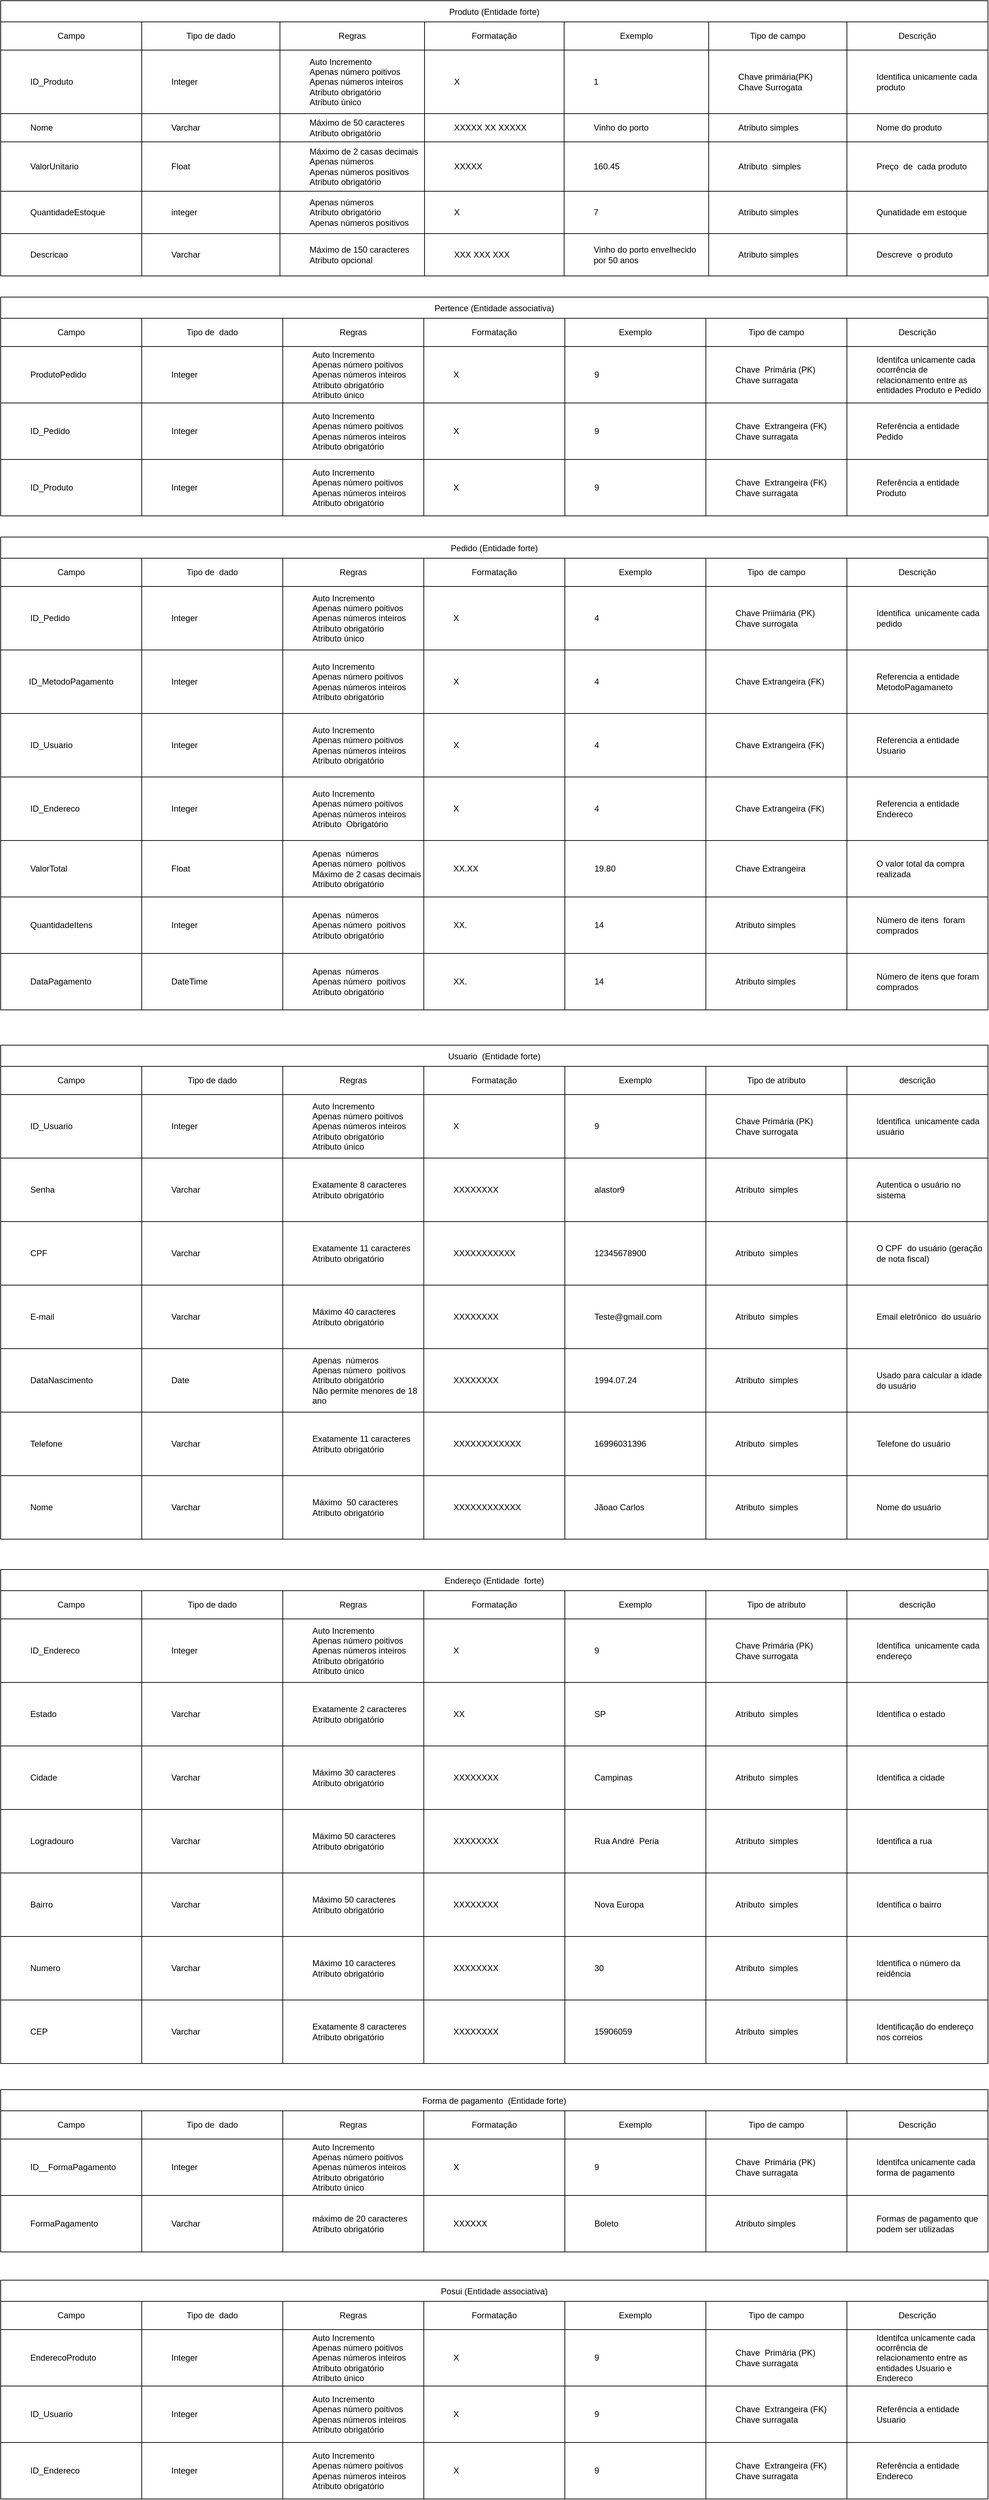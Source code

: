 <mxfile version="27.0.5">
  <diagram name="Página-1" id="kCwW9q44x7Fs5O8LzuQm">
    <mxGraphModel dx="1058" dy="536" grid="1" gridSize="10" guides="1" tooltips="1" connect="1" arrows="1" fold="1" page="1" pageScale="1" pageWidth="827" pageHeight="1169" math="0" shadow="0">
      <root>
        <mxCell id="0" />
        <mxCell id="1" parent="0" />
        <mxCell id="Cw7IjapW2zrUpZdjfyl8-145" value="Produto (Entidade forte)" style="shape=table;startSize=30;container=1;collapsible=0;childLayout=tableLayout;" parent="1" vertex="1">
          <mxGeometry width="1400" height="390" as="geometry" />
        </mxCell>
        <mxCell id="Cw7IjapW2zrUpZdjfyl8-146" value="" style="shape=tableRow;horizontal=0;startSize=0;swimlaneHead=0;swimlaneBody=0;strokeColor=inherit;top=0;left=0;bottom=0;right=0;collapsible=0;dropTarget=0;fillColor=none;points=[[0,0.5],[1,0.5]];portConstraint=eastwest;" parent="Cw7IjapW2zrUpZdjfyl8-145" vertex="1">
          <mxGeometry y="30" width="1400" height="40" as="geometry" />
        </mxCell>
        <mxCell id="Cw7IjapW2zrUpZdjfyl8-147" value="Campo" style="shape=partialRectangle;html=1;whiteSpace=wrap;connectable=0;strokeColor=inherit;overflow=hidden;fillColor=none;top=0;left=0;bottom=0;right=0;pointerEvents=1;" parent="Cw7IjapW2zrUpZdjfyl8-146" vertex="1">
          <mxGeometry width="200" height="40" as="geometry">
            <mxRectangle width="200" height="40" as="alternateBounds" />
          </mxGeometry>
        </mxCell>
        <mxCell id="Cw7IjapW2zrUpZdjfyl8-148" value="Tipo de dado" style="shape=partialRectangle;html=1;whiteSpace=wrap;connectable=0;strokeColor=inherit;overflow=hidden;fillColor=none;top=0;left=0;bottom=0;right=0;pointerEvents=1;" parent="Cw7IjapW2zrUpZdjfyl8-146" vertex="1">
          <mxGeometry x="200" width="196" height="40" as="geometry">
            <mxRectangle width="196" height="40" as="alternateBounds" />
          </mxGeometry>
        </mxCell>
        <mxCell id="Cw7IjapW2zrUpZdjfyl8-149" value="Regras" style="shape=partialRectangle;html=1;whiteSpace=wrap;connectable=0;strokeColor=inherit;overflow=hidden;fillColor=none;top=0;left=0;bottom=0;right=0;pointerEvents=1;" parent="Cw7IjapW2zrUpZdjfyl8-146" vertex="1">
          <mxGeometry x="396" width="205" height="40" as="geometry">
            <mxRectangle width="205" height="40" as="alternateBounds" />
          </mxGeometry>
        </mxCell>
        <mxCell id="Cw7IjapW2zrUpZdjfyl8-150" value="Formatação" style="shape=partialRectangle;html=1;whiteSpace=wrap;connectable=0;strokeColor=inherit;overflow=hidden;fillColor=none;top=0;left=0;bottom=0;right=0;pointerEvents=1;" parent="Cw7IjapW2zrUpZdjfyl8-146" vertex="1">
          <mxGeometry x="601" width="198" height="40" as="geometry">
            <mxRectangle width="198" height="40" as="alternateBounds" />
          </mxGeometry>
        </mxCell>
        <mxCell id="Cw7IjapW2zrUpZdjfyl8-151" value="Exemplo" style="shape=partialRectangle;html=1;whiteSpace=wrap;connectable=0;strokeColor=inherit;overflow=hidden;fillColor=none;top=0;left=0;bottom=0;right=0;pointerEvents=1;" parent="Cw7IjapW2zrUpZdjfyl8-146" vertex="1">
          <mxGeometry x="799" width="205" height="40" as="geometry">
            <mxRectangle width="205" height="40" as="alternateBounds" />
          </mxGeometry>
        </mxCell>
        <mxCell id="Cw7IjapW2zrUpZdjfyl8-152" value="Tipo de campo" style="shape=partialRectangle;html=1;whiteSpace=wrap;connectable=0;strokeColor=inherit;overflow=hidden;fillColor=none;top=0;left=0;bottom=0;right=0;pointerEvents=1;" parent="Cw7IjapW2zrUpZdjfyl8-146" vertex="1">
          <mxGeometry x="1004" width="196" height="40" as="geometry">
            <mxRectangle width="196" height="40" as="alternateBounds" />
          </mxGeometry>
        </mxCell>
        <mxCell id="Cw7IjapW2zrUpZdjfyl8-153" value="Descrição" style="shape=partialRectangle;html=1;whiteSpace=wrap;connectable=0;strokeColor=inherit;overflow=hidden;fillColor=none;top=0;left=0;bottom=0;right=0;pointerEvents=1;" parent="Cw7IjapW2zrUpZdjfyl8-146" vertex="1">
          <mxGeometry x="1200" width="200" height="40" as="geometry">
            <mxRectangle width="200" height="40" as="alternateBounds" />
          </mxGeometry>
        </mxCell>
        <mxCell id="Cw7IjapW2zrUpZdjfyl8-154" value="" style="shape=tableRow;horizontal=0;startSize=0;swimlaneHead=0;swimlaneBody=0;strokeColor=inherit;top=0;left=0;bottom=0;right=0;collapsible=0;dropTarget=0;fillColor=none;points=[[0,0.5],[1,0.5]];portConstraint=eastwest;" parent="Cw7IjapW2zrUpZdjfyl8-145" vertex="1">
          <mxGeometry y="70" width="1400" height="90" as="geometry" />
        </mxCell>
        <mxCell id="Cw7IjapW2zrUpZdjfyl8-155" value="&lt;blockquote style=&quot;margin: 0 0 0 40px; border: none; padding: 0px;&quot;&gt;&lt;div style=&quot;&quot;&gt;&lt;span style=&quot;background-color: transparent; color: light-dark(rgb(0, 0, 0), rgb(255, 255, 255));&quot;&gt;ID_Produto&lt;/span&gt;&lt;/div&gt;&lt;/blockquote&gt;" style="shape=partialRectangle;html=1;whiteSpace=wrap;connectable=0;strokeColor=inherit;overflow=hidden;fillColor=none;top=0;left=0;bottom=0;right=0;pointerEvents=1;align=left;" parent="Cw7IjapW2zrUpZdjfyl8-154" vertex="1">
          <mxGeometry width="200" height="90" as="geometry">
            <mxRectangle width="200" height="90" as="alternateBounds" />
          </mxGeometry>
        </mxCell>
        <mxCell id="Cw7IjapW2zrUpZdjfyl8-156" value="&lt;blockquote style=&quot;margin: 0 0 0 40px; border: none; padding: 0px;&quot;&gt;Integer&lt;/blockquote&gt;" style="shape=partialRectangle;html=1;whiteSpace=wrap;connectable=0;strokeColor=inherit;overflow=hidden;fillColor=none;top=0;left=0;bottom=0;right=0;pointerEvents=1;align=left;" parent="Cw7IjapW2zrUpZdjfyl8-154" vertex="1">
          <mxGeometry x="200" width="196" height="90" as="geometry">
            <mxRectangle width="196" height="90" as="alternateBounds" />
          </mxGeometry>
        </mxCell>
        <mxCell id="Cw7IjapW2zrUpZdjfyl8-157" value="&lt;blockquote style=&quot;margin: 0 0 0 40px; border: none; padding: 0px;&quot;&gt;&lt;span style=&quot;background-color: transparent; color: light-dark(rgb(0, 0, 0), rgb(255, 255, 255));&quot;&gt;Auto Incremento&lt;br&gt;&lt;/span&gt;&lt;span style=&quot;background-color: transparent; color: light-dark(rgb(0, 0, 0), rgb(255, 255, 255));&quot;&gt;Apenas número poitivos&lt;br&gt;&lt;/span&gt;&lt;span style=&quot;background-color: transparent; color: light-dark(rgb(0, 0, 0), rgb(255, 255, 255));&quot;&gt;Apenas números inteiros&lt;/span&gt;&lt;div style=&quot;&quot;&gt;Atributo obrigatório&lt;/div&gt;&lt;div style=&quot;&quot;&gt;Atributo único&lt;/div&gt;&lt;/blockquote&gt;" style="shape=partialRectangle;html=1;whiteSpace=wrap;connectable=0;strokeColor=inherit;overflow=hidden;fillColor=none;top=0;left=0;bottom=0;right=0;pointerEvents=1;align=left;" parent="Cw7IjapW2zrUpZdjfyl8-154" vertex="1">
          <mxGeometry x="396" width="205" height="90" as="geometry">
            <mxRectangle width="205" height="90" as="alternateBounds" />
          </mxGeometry>
        </mxCell>
        <mxCell id="Cw7IjapW2zrUpZdjfyl8-158" value="&lt;blockquote style=&quot;margin: 0 0 0 40px; border: none; padding: 0px;&quot;&gt;&lt;div style=&quot;&quot;&gt;X&lt;/div&gt;&lt;/blockquote&gt;" style="shape=partialRectangle;html=1;whiteSpace=wrap;connectable=0;strokeColor=inherit;overflow=hidden;fillColor=none;top=0;left=0;bottom=0;right=0;pointerEvents=1;align=left;" parent="Cw7IjapW2zrUpZdjfyl8-154" vertex="1">
          <mxGeometry x="601" width="198" height="90" as="geometry">
            <mxRectangle width="198" height="90" as="alternateBounds" />
          </mxGeometry>
        </mxCell>
        <mxCell id="Cw7IjapW2zrUpZdjfyl8-159" value="&lt;blockquote style=&quot;margin: 0 0 0 40px; border: none; padding: 0px;&quot;&gt;1&lt;/blockquote&gt;" style="shape=partialRectangle;html=1;whiteSpace=wrap;connectable=0;strokeColor=inherit;overflow=hidden;fillColor=none;top=0;left=0;bottom=0;right=0;pointerEvents=1;align=left;" parent="Cw7IjapW2zrUpZdjfyl8-154" vertex="1">
          <mxGeometry x="799" width="205" height="90" as="geometry">
            <mxRectangle width="205" height="90" as="alternateBounds" />
          </mxGeometry>
        </mxCell>
        <mxCell id="Cw7IjapW2zrUpZdjfyl8-160" value="&lt;blockquote style=&quot;margin: 0 0 0 40px; border: none; padding: 0px;&quot;&gt;&lt;div style=&quot;&quot;&gt;&lt;span style=&quot;background-color: transparent; color: light-dark(rgb(0, 0, 0), rgb(255, 255, 255));&quot;&gt;Chave primária(PK)&lt;/span&gt;&lt;/div&gt;&lt;div style=&quot;&quot;&gt;Chave Surrogata&lt;/div&gt;&lt;/blockquote&gt;" style="shape=partialRectangle;html=1;whiteSpace=wrap;connectable=0;strokeColor=inherit;overflow=hidden;fillColor=none;top=0;left=0;bottom=0;right=0;pointerEvents=1;align=left;" parent="Cw7IjapW2zrUpZdjfyl8-154" vertex="1">
          <mxGeometry x="1004" width="196" height="90" as="geometry">
            <mxRectangle width="196" height="90" as="alternateBounds" />
          </mxGeometry>
        </mxCell>
        <mxCell id="Cw7IjapW2zrUpZdjfyl8-161" value="&lt;blockquote style=&quot;margin: 0 0 0 40px; border: none; padding: 0px;&quot;&gt;Identifica unicamente cada produto&lt;/blockquote&gt;" style="shape=partialRectangle;html=1;whiteSpace=wrap;connectable=0;strokeColor=inherit;overflow=hidden;fillColor=none;top=0;left=0;bottom=0;right=0;pointerEvents=1;align=left;" parent="Cw7IjapW2zrUpZdjfyl8-154" vertex="1">
          <mxGeometry x="1200" width="200" height="90" as="geometry">
            <mxRectangle width="200" height="90" as="alternateBounds" />
          </mxGeometry>
        </mxCell>
        <mxCell id="Cw7IjapW2zrUpZdjfyl8-162" value="" style="shape=tableRow;horizontal=0;startSize=0;swimlaneHead=0;swimlaneBody=0;strokeColor=inherit;top=0;left=0;bottom=0;right=0;collapsible=0;dropTarget=0;fillColor=none;points=[[0,0.5],[1,0.5]];portConstraint=eastwest;" parent="Cw7IjapW2zrUpZdjfyl8-145" vertex="1">
          <mxGeometry y="160" width="1400" height="40" as="geometry" />
        </mxCell>
        <mxCell id="Cw7IjapW2zrUpZdjfyl8-163" value="&lt;blockquote style=&quot;margin: 0 0 0 40px; border: none; padding: 0px;&quot;&gt;&lt;div style=&quot;&quot;&gt;&lt;span style=&quot;background-color: transparent; color: light-dark(rgb(0, 0, 0), rgb(255, 255, 255));&quot;&gt;Nome&lt;/span&gt;&lt;/div&gt;&lt;/blockquote&gt;" style="shape=partialRectangle;html=1;whiteSpace=wrap;connectable=0;strokeColor=inherit;overflow=hidden;fillColor=none;top=0;left=0;bottom=0;right=0;pointerEvents=1;align=left;" parent="Cw7IjapW2zrUpZdjfyl8-162" vertex="1">
          <mxGeometry width="200" height="40" as="geometry">
            <mxRectangle width="200" height="40" as="alternateBounds" />
          </mxGeometry>
        </mxCell>
        <mxCell id="Cw7IjapW2zrUpZdjfyl8-164" value="&lt;blockquote style=&quot;margin: 0 0 0 40px; border: none; padding: 0px;&quot;&gt;Varchar&lt;/blockquote&gt;" style="shape=partialRectangle;html=1;whiteSpace=wrap;connectable=0;strokeColor=inherit;overflow=hidden;fillColor=none;top=0;left=0;bottom=0;right=0;pointerEvents=1;align=left;" parent="Cw7IjapW2zrUpZdjfyl8-162" vertex="1">
          <mxGeometry x="200" width="196" height="40" as="geometry">
            <mxRectangle width="196" height="40" as="alternateBounds" />
          </mxGeometry>
        </mxCell>
        <mxCell id="Cw7IjapW2zrUpZdjfyl8-165" value="&lt;blockquote style=&quot;margin: 0 0 0 40px; border: none; padding: 0px;&quot;&gt;&lt;div style=&quot;&quot;&gt;&lt;span style=&quot;background-color: transparent; color: light-dark(rgb(0, 0, 0), rgb(255, 255, 255));&quot;&gt;Máximo de 50 caracteres&lt;/span&gt;&lt;/div&gt;&lt;div style=&quot;&quot;&gt;&lt;span style=&quot;background-color: transparent; color: light-dark(rgb(0, 0, 0), rgb(255, 255, 255));&quot;&gt;Atributo obrigatório&lt;/span&gt;&lt;/div&gt;&lt;/blockquote&gt;" style="shape=partialRectangle;html=1;whiteSpace=wrap;connectable=0;strokeColor=inherit;overflow=hidden;fillColor=none;top=0;left=0;bottom=0;right=0;pointerEvents=1;align=left;" parent="Cw7IjapW2zrUpZdjfyl8-162" vertex="1">
          <mxGeometry x="396" width="205" height="40" as="geometry">
            <mxRectangle width="205" height="40" as="alternateBounds" />
          </mxGeometry>
        </mxCell>
        <mxCell id="Cw7IjapW2zrUpZdjfyl8-166" value="&lt;blockquote style=&quot;margin: 0 0 0 40px; border: none; padding: 0px;&quot;&gt;XXXXX XX XXXXX&lt;/blockquote&gt;" style="shape=partialRectangle;html=1;whiteSpace=wrap;connectable=0;strokeColor=inherit;overflow=hidden;fillColor=none;top=0;left=0;bottom=0;right=0;pointerEvents=1;align=left;" parent="Cw7IjapW2zrUpZdjfyl8-162" vertex="1">
          <mxGeometry x="601" width="198" height="40" as="geometry">
            <mxRectangle width="198" height="40" as="alternateBounds" />
          </mxGeometry>
        </mxCell>
        <mxCell id="Cw7IjapW2zrUpZdjfyl8-167" value="&lt;blockquote style=&quot;margin: 0 0 0 40px; border: none; padding: 0px;&quot;&gt;Vinho do porto&lt;/blockquote&gt;" style="shape=partialRectangle;html=1;whiteSpace=wrap;connectable=0;strokeColor=inherit;overflow=hidden;fillColor=none;top=0;left=0;bottom=0;right=0;pointerEvents=1;align=left;" parent="Cw7IjapW2zrUpZdjfyl8-162" vertex="1">
          <mxGeometry x="799" width="205" height="40" as="geometry">
            <mxRectangle width="205" height="40" as="alternateBounds" />
          </mxGeometry>
        </mxCell>
        <mxCell id="Cw7IjapW2zrUpZdjfyl8-168" value="&lt;blockquote style=&quot;margin: 0 0 0 40px; border: none; padding: 0px;&quot;&gt;Atributo simples&lt;/blockquote&gt;" style="shape=partialRectangle;html=1;whiteSpace=wrap;connectable=0;strokeColor=inherit;overflow=hidden;fillColor=none;top=0;left=0;bottom=0;right=0;pointerEvents=1;align=left;" parent="Cw7IjapW2zrUpZdjfyl8-162" vertex="1">
          <mxGeometry x="1004" width="196" height="40" as="geometry">
            <mxRectangle width="196" height="40" as="alternateBounds" />
          </mxGeometry>
        </mxCell>
        <mxCell id="Cw7IjapW2zrUpZdjfyl8-169" value="&lt;blockquote style=&quot;margin: 0 0 0 40px; border: none; padding: 0px;&quot;&gt;Nome do produto&lt;/blockquote&gt;" style="shape=partialRectangle;html=1;whiteSpace=wrap;connectable=0;strokeColor=inherit;overflow=hidden;fillColor=none;top=0;left=0;bottom=0;right=0;pointerEvents=1;align=left;" parent="Cw7IjapW2zrUpZdjfyl8-162" vertex="1">
          <mxGeometry x="1200" width="200" height="40" as="geometry">
            <mxRectangle width="200" height="40" as="alternateBounds" />
          </mxGeometry>
        </mxCell>
        <mxCell id="Cw7IjapW2zrUpZdjfyl8-170" value="" style="shape=tableRow;horizontal=0;startSize=0;swimlaneHead=0;swimlaneBody=0;strokeColor=inherit;top=0;left=0;bottom=0;right=0;collapsible=0;dropTarget=0;fillColor=none;points=[[0,0.5],[1,0.5]];portConstraint=eastwest;" parent="Cw7IjapW2zrUpZdjfyl8-145" vertex="1">
          <mxGeometry y="200" width="1400" height="70" as="geometry" />
        </mxCell>
        <mxCell id="Cw7IjapW2zrUpZdjfyl8-171" value="&lt;blockquote style=&quot;margin: 0 0 0 40px; border: none; padding: 0px;&quot;&gt;ValorUnitario&lt;/blockquote&gt;" style="shape=partialRectangle;html=1;whiteSpace=wrap;connectable=0;strokeColor=inherit;overflow=hidden;fillColor=none;top=0;left=0;bottom=0;right=0;pointerEvents=1;align=left;" parent="Cw7IjapW2zrUpZdjfyl8-170" vertex="1">
          <mxGeometry width="200" height="70" as="geometry">
            <mxRectangle width="200" height="70" as="alternateBounds" />
          </mxGeometry>
        </mxCell>
        <mxCell id="Cw7IjapW2zrUpZdjfyl8-172" value="&lt;blockquote style=&quot;margin: 0 0 0 40px; border: none; padding: 0px;&quot;&gt;&lt;div style=&quot;&quot;&gt;&lt;span style=&quot;background-color: transparent; color: light-dark(rgb(0, 0, 0), rgb(255, 255, 255));&quot;&gt;Float&lt;/span&gt;&lt;/div&gt;&lt;/blockquote&gt;" style="shape=partialRectangle;html=1;whiteSpace=wrap;connectable=0;strokeColor=inherit;overflow=hidden;fillColor=none;top=0;left=0;bottom=0;right=0;pointerEvents=1;align=left;" parent="Cw7IjapW2zrUpZdjfyl8-170" vertex="1">
          <mxGeometry x="200" width="196" height="70" as="geometry">
            <mxRectangle width="196" height="70" as="alternateBounds" />
          </mxGeometry>
        </mxCell>
        <mxCell id="Cw7IjapW2zrUpZdjfyl8-173" value="&lt;blockquote style=&quot;margin: 0 0 0 40px; border: none; padding: 0px;&quot;&gt;&lt;div style=&quot;&quot;&gt;&lt;span style=&quot;background-color: transparent; color: light-dark(rgb(0, 0, 0), rgb(255, 255, 255));&quot;&gt;Máximo de 2 casas decimais&lt;/span&gt;&lt;/div&gt;&lt;div style=&quot;&quot;&gt;Apenas números&amp;nbsp;&lt;/div&gt;&lt;div style=&quot;&quot;&gt;Apenas números positivos&lt;/div&gt;&lt;div style=&quot;&quot;&gt;&lt;span style=&quot;background-color: transparent; color: light-dark(rgb(0, 0, 0), rgb(255, 255, 255));&quot;&gt;Atributo obrigatório&lt;/span&gt;&lt;/div&gt;&lt;/blockquote&gt;" style="shape=partialRectangle;html=1;whiteSpace=wrap;connectable=0;strokeColor=inherit;overflow=hidden;fillColor=none;top=0;left=0;bottom=0;right=0;pointerEvents=1;align=left;" parent="Cw7IjapW2zrUpZdjfyl8-170" vertex="1">
          <mxGeometry x="396" width="205" height="70" as="geometry">
            <mxRectangle width="205" height="70" as="alternateBounds" />
          </mxGeometry>
        </mxCell>
        <mxCell id="Cw7IjapW2zrUpZdjfyl8-174" value="&lt;blockquote style=&quot;margin: 0 0 0 40px; border: none; padding: 0px;&quot;&gt;XXXXX&lt;/blockquote&gt;" style="shape=partialRectangle;html=1;whiteSpace=wrap;connectable=0;strokeColor=inherit;overflow=hidden;fillColor=none;top=0;left=0;bottom=0;right=0;pointerEvents=1;align=left;" parent="Cw7IjapW2zrUpZdjfyl8-170" vertex="1">
          <mxGeometry x="601" width="198" height="70" as="geometry">
            <mxRectangle width="198" height="70" as="alternateBounds" />
          </mxGeometry>
        </mxCell>
        <mxCell id="Cw7IjapW2zrUpZdjfyl8-175" value="&lt;blockquote style=&quot;margin: 0 0 0 40px; border: none; padding: 0px;&quot;&gt;160.45&lt;/blockquote&gt;" style="shape=partialRectangle;html=1;whiteSpace=wrap;connectable=0;strokeColor=inherit;overflow=hidden;fillColor=none;top=0;left=0;bottom=0;right=0;pointerEvents=1;align=left;" parent="Cw7IjapW2zrUpZdjfyl8-170" vertex="1">
          <mxGeometry x="799" width="205" height="70" as="geometry">
            <mxRectangle width="205" height="70" as="alternateBounds" />
          </mxGeometry>
        </mxCell>
        <mxCell id="Cw7IjapW2zrUpZdjfyl8-176" value="&lt;blockquote style=&quot;margin: 0 0 0 40px; border: none; padding: 0px;&quot;&gt;Atributo&amp;nbsp; simples&lt;/blockquote&gt;" style="shape=partialRectangle;html=1;whiteSpace=wrap;connectable=0;strokeColor=inherit;overflow=hidden;fillColor=none;top=0;left=0;bottom=0;right=0;pointerEvents=1;align=left;" parent="Cw7IjapW2zrUpZdjfyl8-170" vertex="1">
          <mxGeometry x="1004" width="196" height="70" as="geometry">
            <mxRectangle width="196" height="70" as="alternateBounds" />
          </mxGeometry>
        </mxCell>
        <mxCell id="Cw7IjapW2zrUpZdjfyl8-177" value="&lt;blockquote style=&quot;margin: 0 0 0 40px; border: none; padding: 0px;&quot;&gt;Preço&amp;nbsp; de&amp;nbsp; cada produto&lt;/blockquote&gt;" style="shape=partialRectangle;html=1;whiteSpace=wrap;connectable=0;strokeColor=inherit;overflow=hidden;fillColor=none;top=0;left=0;bottom=0;right=0;pointerEvents=1;align=left;" parent="Cw7IjapW2zrUpZdjfyl8-170" vertex="1">
          <mxGeometry x="1200" width="200" height="70" as="geometry">
            <mxRectangle width="200" height="70" as="alternateBounds" />
          </mxGeometry>
        </mxCell>
        <mxCell id="3eUQkpTVMgVcnPw43vEY-2" value="" style="shape=tableRow;horizontal=0;startSize=0;swimlaneHead=0;swimlaneBody=0;strokeColor=inherit;top=0;left=0;bottom=0;right=0;collapsible=0;dropTarget=0;fillColor=none;points=[[0,0.5],[1,0.5]];portConstraint=eastwest;" parent="Cw7IjapW2zrUpZdjfyl8-145" vertex="1">
          <mxGeometry y="270" width="1400" height="60" as="geometry" />
        </mxCell>
        <mxCell id="3eUQkpTVMgVcnPw43vEY-3" value="&lt;blockquote style=&quot;margin: 0 0 0 40px; border: none; padding: 0px;&quot;&gt;QuantidadeEstoque&lt;/blockquote&gt;" style="shape=partialRectangle;html=1;whiteSpace=wrap;connectable=0;strokeColor=inherit;overflow=hidden;fillColor=none;top=0;left=0;bottom=0;right=0;pointerEvents=1;align=left;" parent="3eUQkpTVMgVcnPw43vEY-2" vertex="1">
          <mxGeometry width="200" height="60" as="geometry">
            <mxRectangle width="200" height="60" as="alternateBounds" />
          </mxGeometry>
        </mxCell>
        <mxCell id="3eUQkpTVMgVcnPw43vEY-4" value="&lt;blockquote style=&quot;margin: 0 0 0 40px; border: none; padding: 0px;&quot;&gt;integer&lt;/blockquote&gt;" style="shape=partialRectangle;html=1;whiteSpace=wrap;connectable=0;strokeColor=inherit;overflow=hidden;fillColor=none;top=0;left=0;bottom=0;right=0;pointerEvents=1;align=left;" parent="3eUQkpTVMgVcnPw43vEY-2" vertex="1">
          <mxGeometry x="200" width="196" height="60" as="geometry">
            <mxRectangle width="196" height="60" as="alternateBounds" />
          </mxGeometry>
        </mxCell>
        <mxCell id="3eUQkpTVMgVcnPw43vEY-5" value="&lt;blockquote style=&quot;margin: 0 0 0 40px; border: none; padding: 0px;&quot;&gt;&lt;div style=&quot;text-align: justify;&quot;&gt;&lt;span style=&quot;background-color: transparent; color: light-dark(rgb(0, 0, 0), rgb(255, 255, 255));&quot;&gt;Apenas números&lt;/span&gt;&lt;/div&gt;&lt;div style=&quot;text-align: justify;&quot;&gt;Atributo obrigatório&lt;/div&gt;&lt;div style=&quot;text-align: justify;&quot;&gt;&lt;span style=&quot;background-color: transparent; color: light-dark(rgb(0, 0, 0), rgb(255, 255, 255));&quot;&gt;Apenas números positivos&lt;/span&gt;&lt;/div&gt;&lt;/blockquote&gt;" style="shape=partialRectangle;html=1;whiteSpace=wrap;connectable=0;strokeColor=inherit;overflow=hidden;fillColor=none;top=0;left=0;bottom=0;right=0;pointerEvents=1;align=left;" parent="3eUQkpTVMgVcnPw43vEY-2" vertex="1">
          <mxGeometry x="396" width="205" height="60" as="geometry">
            <mxRectangle width="205" height="60" as="alternateBounds" />
          </mxGeometry>
        </mxCell>
        <mxCell id="3eUQkpTVMgVcnPw43vEY-6" value="&lt;blockquote style=&quot;margin: 0 0 0 40px; border: none; padding: 0px;&quot;&gt;&lt;div style=&quot;&quot;&gt;&lt;div style=&quot;&quot;&gt;X&lt;/div&gt;&lt;/div&gt;&lt;/blockquote&gt;" style="shape=partialRectangle;html=1;whiteSpace=wrap;connectable=0;strokeColor=inherit;overflow=hidden;fillColor=none;top=0;left=0;bottom=0;right=0;pointerEvents=1;align=left;" parent="3eUQkpTVMgVcnPw43vEY-2" vertex="1">
          <mxGeometry x="601" width="198" height="60" as="geometry">
            <mxRectangle width="198" height="60" as="alternateBounds" />
          </mxGeometry>
        </mxCell>
        <mxCell id="3eUQkpTVMgVcnPw43vEY-7" value="&lt;blockquote style=&quot;margin: 0 0 0 40px; border: none; padding: 0px;&quot;&gt;7&lt;/blockquote&gt;" style="shape=partialRectangle;html=1;whiteSpace=wrap;connectable=0;strokeColor=inherit;overflow=hidden;fillColor=none;top=0;left=0;bottom=0;right=0;pointerEvents=1;align=left;" parent="3eUQkpTVMgVcnPw43vEY-2" vertex="1">
          <mxGeometry x="799" width="205" height="60" as="geometry">
            <mxRectangle width="205" height="60" as="alternateBounds" />
          </mxGeometry>
        </mxCell>
        <mxCell id="3eUQkpTVMgVcnPw43vEY-8" value="&lt;blockquote style=&quot;margin: 0 0 0 40px; border: none; padding: 0px;&quot;&gt;Atributo simples&lt;/blockquote&gt;" style="shape=partialRectangle;html=1;whiteSpace=wrap;connectable=0;strokeColor=inherit;overflow=hidden;fillColor=none;top=0;left=0;bottom=0;right=0;pointerEvents=1;align=left;" parent="3eUQkpTVMgVcnPw43vEY-2" vertex="1">
          <mxGeometry x="1004" width="196" height="60" as="geometry">
            <mxRectangle width="196" height="60" as="alternateBounds" />
          </mxGeometry>
        </mxCell>
        <mxCell id="3eUQkpTVMgVcnPw43vEY-9" value="&lt;blockquote style=&quot;margin: 0 0 0 40px; border: none; padding: 0px;&quot;&gt;Qunatidade em estoque&lt;/blockquote&gt;" style="shape=partialRectangle;html=1;whiteSpace=wrap;connectable=0;strokeColor=inherit;overflow=hidden;fillColor=none;top=0;left=0;bottom=0;right=0;pointerEvents=1;align=left;" parent="3eUQkpTVMgVcnPw43vEY-2" vertex="1">
          <mxGeometry x="1200" width="200" height="60" as="geometry">
            <mxRectangle width="200" height="60" as="alternateBounds" />
          </mxGeometry>
        </mxCell>
        <mxCell id="Cw7IjapW2zrUpZdjfyl8-178" value="" style="shape=tableRow;horizontal=0;startSize=0;swimlaneHead=0;swimlaneBody=0;strokeColor=inherit;top=0;left=0;bottom=0;right=0;collapsible=0;dropTarget=0;fillColor=none;points=[[0,0.5],[1,0.5]];portConstraint=eastwest;" parent="Cw7IjapW2zrUpZdjfyl8-145" vertex="1">
          <mxGeometry y="330" width="1400" height="60" as="geometry" />
        </mxCell>
        <mxCell id="Cw7IjapW2zrUpZdjfyl8-179" value="&lt;blockquote style=&quot;margin: 0 0 0 40px; border: none; padding: 0px;&quot;&gt;Descricao&lt;/blockquote&gt;" style="shape=partialRectangle;html=1;whiteSpace=wrap;connectable=0;strokeColor=inherit;overflow=hidden;fillColor=none;top=0;left=0;bottom=0;right=0;pointerEvents=1;align=left;" parent="Cw7IjapW2zrUpZdjfyl8-178" vertex="1">
          <mxGeometry width="200" height="60" as="geometry">
            <mxRectangle width="200" height="60" as="alternateBounds" />
          </mxGeometry>
        </mxCell>
        <mxCell id="Cw7IjapW2zrUpZdjfyl8-180" value="&lt;blockquote style=&quot;margin: 0 0 0 40px; border: none; padding: 0px;&quot;&gt;Varchar&lt;/blockquote&gt;" style="shape=partialRectangle;html=1;whiteSpace=wrap;connectable=0;strokeColor=inherit;overflow=hidden;fillColor=none;top=0;left=0;bottom=0;right=0;pointerEvents=1;align=left;" parent="Cw7IjapW2zrUpZdjfyl8-178" vertex="1">
          <mxGeometry x="200" width="196" height="60" as="geometry">
            <mxRectangle width="196" height="60" as="alternateBounds" />
          </mxGeometry>
        </mxCell>
        <mxCell id="Cw7IjapW2zrUpZdjfyl8-181" value="&lt;blockquote style=&quot;margin: 0 0 0 40px; border: none; padding: 0px;&quot;&gt;&lt;div style=&quot;text-align: justify;&quot;&gt;Máximo de 150 caracteres&lt;/div&gt;&lt;div style=&quot;text-align: justify;&quot;&gt;Atributo opcional&lt;/div&gt;&lt;/blockquote&gt;" style="shape=partialRectangle;html=1;whiteSpace=wrap;connectable=0;strokeColor=inherit;overflow=hidden;fillColor=none;top=0;left=0;bottom=0;right=0;pointerEvents=1;align=left;" parent="Cw7IjapW2zrUpZdjfyl8-178" vertex="1">
          <mxGeometry x="396" width="205" height="60" as="geometry">
            <mxRectangle width="205" height="60" as="alternateBounds" />
          </mxGeometry>
        </mxCell>
        <mxCell id="Cw7IjapW2zrUpZdjfyl8-182" value="&lt;blockquote style=&quot;margin: 0 0 0 40px; border: none; padding: 0px;&quot;&gt;&lt;div style=&quot;&quot;&gt;XXX XXX XXX&lt;/div&gt;&lt;/blockquote&gt;" style="shape=partialRectangle;html=1;whiteSpace=wrap;connectable=0;strokeColor=inherit;overflow=hidden;fillColor=none;top=0;left=0;bottom=0;right=0;pointerEvents=1;align=left;" parent="Cw7IjapW2zrUpZdjfyl8-178" vertex="1">
          <mxGeometry x="601" width="198" height="60" as="geometry">
            <mxRectangle width="198" height="60" as="alternateBounds" />
          </mxGeometry>
        </mxCell>
        <mxCell id="Cw7IjapW2zrUpZdjfyl8-183" value="&lt;blockquote style=&quot;margin: 0 0 0 40px; border: none; padding: 0px;&quot;&gt;Vinho do porto envelhecido por 50 anos&lt;/blockquote&gt;" style="shape=partialRectangle;html=1;whiteSpace=wrap;connectable=0;strokeColor=inherit;overflow=hidden;fillColor=none;top=0;left=0;bottom=0;right=0;pointerEvents=1;align=left;" parent="Cw7IjapW2zrUpZdjfyl8-178" vertex="1">
          <mxGeometry x="799" width="205" height="60" as="geometry">
            <mxRectangle width="205" height="60" as="alternateBounds" />
          </mxGeometry>
        </mxCell>
        <mxCell id="Cw7IjapW2zrUpZdjfyl8-184" value="&lt;blockquote style=&quot;margin: 0 0 0 40px; border: none; padding: 0px;&quot;&gt;Atributo simples&lt;/blockquote&gt;" style="shape=partialRectangle;html=1;whiteSpace=wrap;connectable=0;strokeColor=inherit;overflow=hidden;fillColor=none;top=0;left=0;bottom=0;right=0;pointerEvents=1;align=left;" parent="Cw7IjapW2zrUpZdjfyl8-178" vertex="1">
          <mxGeometry x="1004" width="196" height="60" as="geometry">
            <mxRectangle width="196" height="60" as="alternateBounds" />
          </mxGeometry>
        </mxCell>
        <mxCell id="Cw7IjapW2zrUpZdjfyl8-185" value="&lt;blockquote style=&quot;margin: 0 0 0 40px; border: none; padding: 0px;&quot;&gt;Descreve&amp;nbsp; o produto&lt;/blockquote&gt;" style="shape=partialRectangle;html=1;whiteSpace=wrap;connectable=0;strokeColor=inherit;overflow=hidden;fillColor=none;top=0;left=0;bottom=0;right=0;pointerEvents=1;align=left;" parent="Cw7IjapW2zrUpZdjfyl8-178" vertex="1">
          <mxGeometry x="1200" width="200" height="60" as="geometry">
            <mxRectangle width="200" height="60" as="alternateBounds" />
          </mxGeometry>
        </mxCell>
        <mxCell id="3eUQkpTVMgVcnPw43vEY-23" value="Pertence (Entidade associativa)" style="shape=table;startSize=30;container=1;collapsible=0;childLayout=tableLayout;" parent="1" vertex="1">
          <mxGeometry y="420" width="1400" height="310.0" as="geometry" />
        </mxCell>
        <mxCell id="3eUQkpTVMgVcnPw43vEY-24" value="" style="shape=tableRow;horizontal=0;startSize=0;swimlaneHead=0;swimlaneBody=0;strokeColor=inherit;top=0;left=0;bottom=0;right=0;collapsible=0;dropTarget=0;fillColor=none;points=[[0,0.5],[1,0.5]];portConstraint=eastwest;" parent="3eUQkpTVMgVcnPw43vEY-23" vertex="1">
          <mxGeometry y="30" width="1400" height="40" as="geometry" />
        </mxCell>
        <mxCell id="3eUQkpTVMgVcnPw43vEY-25" value="Campo" style="shape=partialRectangle;html=1;whiteSpace=wrap;connectable=0;strokeColor=inherit;overflow=hidden;fillColor=none;top=0;left=0;bottom=0;right=0;pointerEvents=1;" parent="3eUQkpTVMgVcnPw43vEY-24" vertex="1">
          <mxGeometry width="200" height="40" as="geometry">
            <mxRectangle width="200" height="40" as="alternateBounds" />
          </mxGeometry>
        </mxCell>
        <mxCell id="3eUQkpTVMgVcnPw43vEY-26" value="Tipo de&amp;nbsp; dado" style="shape=partialRectangle;html=1;whiteSpace=wrap;connectable=0;strokeColor=inherit;overflow=hidden;fillColor=none;top=0;left=0;bottom=0;right=0;pointerEvents=1;" parent="3eUQkpTVMgVcnPw43vEY-24" vertex="1">
          <mxGeometry x="200" width="200" height="40" as="geometry">
            <mxRectangle width="200" height="40" as="alternateBounds" />
          </mxGeometry>
        </mxCell>
        <mxCell id="3eUQkpTVMgVcnPw43vEY-27" value="Regras" style="shape=partialRectangle;html=1;whiteSpace=wrap;connectable=0;strokeColor=inherit;overflow=hidden;fillColor=none;top=0;left=0;bottom=0;right=0;pointerEvents=1;" parent="3eUQkpTVMgVcnPw43vEY-24" vertex="1">
          <mxGeometry x="400" width="200" height="40" as="geometry">
            <mxRectangle width="200" height="40" as="alternateBounds" />
          </mxGeometry>
        </mxCell>
        <mxCell id="3eUQkpTVMgVcnPw43vEY-28" value="Formatação" style="shape=partialRectangle;html=1;whiteSpace=wrap;connectable=0;strokeColor=inherit;overflow=hidden;fillColor=none;top=0;left=0;bottom=0;right=0;pointerEvents=1;" parent="3eUQkpTVMgVcnPw43vEY-24" vertex="1">
          <mxGeometry x="600" width="200" height="40" as="geometry">
            <mxRectangle width="200" height="40" as="alternateBounds" />
          </mxGeometry>
        </mxCell>
        <mxCell id="3eUQkpTVMgVcnPw43vEY-29" value="Exemplo" style="shape=partialRectangle;html=1;whiteSpace=wrap;connectable=0;strokeColor=inherit;overflow=hidden;fillColor=none;top=0;left=0;bottom=0;right=0;pointerEvents=1;" parent="3eUQkpTVMgVcnPw43vEY-24" vertex="1">
          <mxGeometry x="800" width="200" height="40" as="geometry">
            <mxRectangle width="200" height="40" as="alternateBounds" />
          </mxGeometry>
        </mxCell>
        <mxCell id="3eUQkpTVMgVcnPw43vEY-30" value="Tipo de campo" style="shape=partialRectangle;html=1;whiteSpace=wrap;connectable=0;strokeColor=inherit;overflow=hidden;fillColor=none;top=0;left=0;bottom=0;right=0;pointerEvents=1;" parent="3eUQkpTVMgVcnPw43vEY-24" vertex="1">
          <mxGeometry x="1000" width="200" height="40" as="geometry">
            <mxRectangle width="200" height="40" as="alternateBounds" />
          </mxGeometry>
        </mxCell>
        <mxCell id="3eUQkpTVMgVcnPw43vEY-31" value="Descrição" style="shape=partialRectangle;html=1;whiteSpace=wrap;connectable=0;strokeColor=inherit;overflow=hidden;fillColor=none;top=0;left=0;bottom=0;right=0;pointerEvents=1;" parent="3eUQkpTVMgVcnPw43vEY-24" vertex="1">
          <mxGeometry x="1200" width="200" height="40" as="geometry">
            <mxRectangle width="200" height="40" as="alternateBounds" />
          </mxGeometry>
        </mxCell>
        <mxCell id="3eUQkpTVMgVcnPw43vEY-49" value="" style="shape=tableRow;horizontal=0;startSize=0;swimlaneHead=0;swimlaneBody=0;strokeColor=inherit;top=0;left=0;bottom=0;right=0;collapsible=0;dropTarget=0;fillColor=none;points=[[0,0.5],[1,0.5]];portConstraint=eastwest;" parent="3eUQkpTVMgVcnPw43vEY-23" vertex="1">
          <mxGeometry y="70" width="1400" height="80" as="geometry" />
        </mxCell>
        <mxCell id="3eUQkpTVMgVcnPw43vEY-50" value="&lt;blockquote style=&quot;margin: 0 0 0 40px; border: none; padding: 0px;&quot;&gt;ProdutoPedido&lt;/blockquote&gt;" style="shape=partialRectangle;html=1;whiteSpace=wrap;connectable=0;strokeColor=inherit;overflow=hidden;fillColor=none;top=0;left=0;bottom=0;right=0;pointerEvents=1;align=left;" parent="3eUQkpTVMgVcnPw43vEY-49" vertex="1">
          <mxGeometry width="200" height="80" as="geometry">
            <mxRectangle width="200" height="80" as="alternateBounds" />
          </mxGeometry>
        </mxCell>
        <mxCell id="3eUQkpTVMgVcnPw43vEY-51" value="&lt;blockquote style=&quot;margin: 0 0 0 40px; border: none; padding: 0px;&quot;&gt;Integer&lt;/blockquote&gt;" style="shape=partialRectangle;html=1;whiteSpace=wrap;connectable=0;strokeColor=inherit;overflow=hidden;fillColor=none;top=0;left=0;bottom=0;right=0;pointerEvents=1;align=left;" parent="3eUQkpTVMgVcnPw43vEY-49" vertex="1">
          <mxGeometry x="200" width="200" height="80" as="geometry">
            <mxRectangle width="200" height="80" as="alternateBounds" />
          </mxGeometry>
        </mxCell>
        <mxCell id="3eUQkpTVMgVcnPw43vEY-52" value="&lt;blockquote style=&quot;margin: 0 0 0 40px; border: none; padding: 0px;&quot;&gt;&lt;span style=&quot;color: light-dark(rgb(0, 0, 0), rgb(255, 255, 255)); background-color: transparent;&quot;&gt;Auto Incremento&lt;br&gt;&lt;/span&gt;&lt;span style=&quot;color: light-dark(rgb(0, 0, 0), rgb(255, 255, 255)); background-color: transparent;&quot;&gt;Apenas número poitivos&lt;br&gt;&lt;/span&gt;&lt;span style=&quot;color: light-dark(rgb(0, 0, 0), rgb(255, 255, 255)); background-color: transparent;&quot;&gt;Apenas números inteiros&lt;/span&gt;&lt;div style=&quot;&quot;&gt;Atributo obrigatório&lt;/div&gt;&lt;div style=&quot;&quot;&gt;Atributo único&lt;/div&gt;&lt;/blockquote&gt;" style="shape=partialRectangle;html=1;whiteSpace=wrap;connectable=0;strokeColor=inherit;overflow=hidden;fillColor=none;top=0;left=0;bottom=0;right=0;pointerEvents=1;align=left;" parent="3eUQkpTVMgVcnPw43vEY-49" vertex="1">
          <mxGeometry x="400" width="200" height="80" as="geometry">
            <mxRectangle width="200" height="80" as="alternateBounds" />
          </mxGeometry>
        </mxCell>
        <mxCell id="3eUQkpTVMgVcnPw43vEY-53" value="&lt;blockquote style=&quot;margin: 0 0 0 40px; border: none; padding: 0px;&quot;&gt;X&lt;/blockquote&gt;" style="shape=partialRectangle;html=1;whiteSpace=wrap;connectable=0;strokeColor=inherit;overflow=hidden;fillColor=none;top=0;left=0;bottom=0;right=0;pointerEvents=1;align=left;" parent="3eUQkpTVMgVcnPw43vEY-49" vertex="1">
          <mxGeometry x="600" width="200" height="80" as="geometry">
            <mxRectangle width="200" height="80" as="alternateBounds" />
          </mxGeometry>
        </mxCell>
        <mxCell id="3eUQkpTVMgVcnPw43vEY-54" value="&lt;blockquote style=&quot;margin: 0 0 0 40px; border: none; padding: 0px;&quot;&gt;9&lt;/blockquote&gt;" style="shape=partialRectangle;html=1;whiteSpace=wrap;connectable=0;strokeColor=inherit;overflow=hidden;fillColor=none;top=0;left=0;bottom=0;right=0;pointerEvents=1;align=left;" parent="3eUQkpTVMgVcnPw43vEY-49" vertex="1">
          <mxGeometry x="800" width="200" height="80" as="geometry">
            <mxRectangle width="200" height="80" as="alternateBounds" />
          </mxGeometry>
        </mxCell>
        <mxCell id="3eUQkpTVMgVcnPw43vEY-55" value="&lt;blockquote style=&quot;margin: 0 0 0 40px; border: none; padding: 0px;&quot;&gt;Chave&amp;nbsp; Primária (PK)&lt;div&gt;Chave surragata&lt;/div&gt;&lt;/blockquote&gt;" style="shape=partialRectangle;html=1;whiteSpace=wrap;connectable=0;strokeColor=inherit;overflow=hidden;fillColor=none;top=0;left=0;bottom=0;right=0;pointerEvents=1;align=left;" parent="3eUQkpTVMgVcnPw43vEY-49" vertex="1">
          <mxGeometry x="1000" width="200" height="80" as="geometry">
            <mxRectangle width="200" height="80" as="alternateBounds" />
          </mxGeometry>
        </mxCell>
        <mxCell id="3eUQkpTVMgVcnPw43vEY-56" value="&lt;blockquote style=&quot;margin: 0 0 0 40px; border: none; padding: 0px;&quot;&gt;&lt;div style=&quot;&quot;&gt;&lt;span style=&quot;background-color: transparent; color: light-dark(rgb(0, 0, 0), rgb(255, 255, 255));&quot;&gt;Identifca unicamente cada ocorrência de relacionamento entre as entidades Produto e Pedido&lt;/span&gt;&lt;/div&gt;&lt;/blockquote&gt;" style="shape=partialRectangle;html=1;whiteSpace=wrap;connectable=0;strokeColor=inherit;overflow=hidden;fillColor=none;top=0;left=0;bottom=0;right=0;pointerEvents=1;align=left;" parent="3eUQkpTVMgVcnPw43vEY-49" vertex="1">
          <mxGeometry x="1200" width="200" height="80" as="geometry">
            <mxRectangle width="200" height="80" as="alternateBounds" />
          </mxGeometry>
        </mxCell>
        <mxCell id="3eUQkpTVMgVcnPw43vEY-57" value="" style="shape=tableRow;horizontal=0;startSize=0;swimlaneHead=0;swimlaneBody=0;strokeColor=inherit;top=0;left=0;bottom=0;right=0;collapsible=0;dropTarget=0;fillColor=none;points=[[0,0.5],[1,0.5]];portConstraint=eastwest;" parent="3eUQkpTVMgVcnPw43vEY-23" vertex="1">
          <mxGeometry y="150" width="1400" height="80" as="geometry" />
        </mxCell>
        <mxCell id="3eUQkpTVMgVcnPw43vEY-58" value="&lt;blockquote style=&quot;margin: 0 0 0 40px; border: none; padding: 0px;&quot;&gt;ID_Pedido&lt;/blockquote&gt;" style="shape=partialRectangle;html=1;whiteSpace=wrap;connectable=0;strokeColor=inherit;overflow=hidden;fillColor=none;top=0;left=0;bottom=0;right=0;pointerEvents=1;align=left;" parent="3eUQkpTVMgVcnPw43vEY-57" vertex="1">
          <mxGeometry width="200" height="80" as="geometry">
            <mxRectangle width="200" height="80" as="alternateBounds" />
          </mxGeometry>
        </mxCell>
        <mxCell id="3eUQkpTVMgVcnPw43vEY-59" value="&lt;blockquote style=&quot;margin: 0 0 0 40px; border: none; padding: 0px;&quot;&gt;Integer&lt;/blockquote&gt;" style="shape=partialRectangle;html=1;whiteSpace=wrap;connectable=0;strokeColor=inherit;overflow=hidden;fillColor=none;top=0;left=0;bottom=0;right=0;pointerEvents=1;align=left;" parent="3eUQkpTVMgVcnPw43vEY-57" vertex="1">
          <mxGeometry x="200" width="200" height="80" as="geometry">
            <mxRectangle width="200" height="80" as="alternateBounds" />
          </mxGeometry>
        </mxCell>
        <mxCell id="3eUQkpTVMgVcnPw43vEY-60" value="&lt;blockquote style=&quot;margin: 0 0 0 40px; border: none; padding: 0px;&quot;&gt;&lt;span style=&quot;color: light-dark(rgb(0, 0, 0), rgb(255, 255, 255)); background-color: transparent;&quot;&gt;Auto Incremento&lt;br&gt;&lt;/span&gt;&lt;span style=&quot;color: light-dark(rgb(0, 0, 0), rgb(255, 255, 255)); background-color: transparent;&quot;&gt;Apenas número poitivos&lt;br&gt;&lt;/span&gt;&lt;span style=&quot;color: light-dark(rgb(0, 0, 0), rgb(255, 255, 255)); background-color: transparent;&quot;&gt;Apenas números inteiros&lt;/span&gt;&lt;div style=&quot;&quot;&gt;Atributo obrigatório&lt;/div&gt;&lt;/blockquote&gt;" style="shape=partialRectangle;html=1;whiteSpace=wrap;connectable=0;strokeColor=inherit;overflow=hidden;fillColor=none;top=0;left=0;bottom=0;right=0;pointerEvents=1;align=left;" parent="3eUQkpTVMgVcnPw43vEY-57" vertex="1">
          <mxGeometry x="400" width="200" height="80" as="geometry">
            <mxRectangle width="200" height="80" as="alternateBounds" />
          </mxGeometry>
        </mxCell>
        <mxCell id="3eUQkpTVMgVcnPw43vEY-61" value="&lt;blockquote style=&quot;margin: 0 0 0 40px; border: none; padding: 0px;&quot;&gt;X&lt;/blockquote&gt;" style="shape=partialRectangle;html=1;whiteSpace=wrap;connectable=0;strokeColor=inherit;overflow=hidden;fillColor=none;top=0;left=0;bottom=0;right=0;pointerEvents=1;align=left;" parent="3eUQkpTVMgVcnPw43vEY-57" vertex="1">
          <mxGeometry x="600" width="200" height="80" as="geometry">
            <mxRectangle width="200" height="80" as="alternateBounds" />
          </mxGeometry>
        </mxCell>
        <mxCell id="3eUQkpTVMgVcnPw43vEY-62" value="&lt;blockquote style=&quot;margin: 0 0 0 40px; border: none; padding: 0px;&quot;&gt;9&lt;/blockquote&gt;" style="shape=partialRectangle;html=1;whiteSpace=wrap;connectable=0;strokeColor=inherit;overflow=hidden;fillColor=none;top=0;left=0;bottom=0;right=0;pointerEvents=1;align=left;" parent="3eUQkpTVMgVcnPw43vEY-57" vertex="1">
          <mxGeometry x="800" width="200" height="80" as="geometry">
            <mxRectangle width="200" height="80" as="alternateBounds" />
          </mxGeometry>
        </mxCell>
        <mxCell id="3eUQkpTVMgVcnPw43vEY-63" value="&lt;blockquote style=&quot;margin: 0 0 0 40px; border: none; padding: 0px;&quot;&gt;Chave&amp;nbsp; Extrangeira (FK)&lt;div&gt;Chave surragata&lt;/div&gt;&lt;/blockquote&gt;" style="shape=partialRectangle;html=1;whiteSpace=wrap;connectable=0;strokeColor=inherit;overflow=hidden;fillColor=none;top=0;left=0;bottom=0;right=0;pointerEvents=1;align=left;" parent="3eUQkpTVMgVcnPw43vEY-57" vertex="1">
          <mxGeometry x="1000" width="200" height="80" as="geometry">
            <mxRectangle width="200" height="80" as="alternateBounds" />
          </mxGeometry>
        </mxCell>
        <mxCell id="3eUQkpTVMgVcnPw43vEY-64" value="&lt;blockquote style=&quot;margin: 0 0 0 40px; border: none; padding: 0px;&quot;&gt;&lt;div style=&quot;&quot;&gt;Referência a entidade Pedido&lt;/div&gt;&lt;/blockquote&gt;" style="shape=partialRectangle;html=1;whiteSpace=wrap;connectable=0;strokeColor=inherit;overflow=hidden;fillColor=none;top=0;left=0;bottom=0;right=0;pointerEvents=1;align=left;" parent="3eUQkpTVMgVcnPw43vEY-57" vertex="1">
          <mxGeometry x="1200" width="200" height="80" as="geometry">
            <mxRectangle width="200" height="80" as="alternateBounds" />
          </mxGeometry>
        </mxCell>
        <mxCell id="3eUQkpTVMgVcnPw43vEY-32" value="" style="shape=tableRow;horizontal=0;startSize=0;swimlaneHead=0;swimlaneBody=0;strokeColor=inherit;top=0;left=0;bottom=0;right=0;collapsible=0;dropTarget=0;fillColor=none;points=[[0,0.5],[1,0.5]];portConstraint=eastwest;" parent="3eUQkpTVMgVcnPw43vEY-23" vertex="1">
          <mxGeometry y="230" width="1400" height="80" as="geometry" />
        </mxCell>
        <mxCell id="3eUQkpTVMgVcnPw43vEY-33" value="&lt;blockquote style=&quot;margin: 0 0 0 40px; border: none; padding: 0px;&quot;&gt;ID_Produto&lt;/blockquote&gt;" style="shape=partialRectangle;html=1;whiteSpace=wrap;connectable=0;strokeColor=inherit;overflow=hidden;fillColor=none;top=0;left=0;bottom=0;right=0;pointerEvents=1;align=left;" parent="3eUQkpTVMgVcnPw43vEY-32" vertex="1">
          <mxGeometry width="200" height="80" as="geometry">
            <mxRectangle width="200" height="80" as="alternateBounds" />
          </mxGeometry>
        </mxCell>
        <mxCell id="3eUQkpTVMgVcnPw43vEY-34" value="&lt;blockquote style=&quot;margin: 0 0 0 40px; border: none; padding: 0px;&quot;&gt;Integer&lt;/blockquote&gt;" style="shape=partialRectangle;html=1;whiteSpace=wrap;connectable=0;strokeColor=inherit;overflow=hidden;fillColor=none;top=0;left=0;bottom=0;right=0;pointerEvents=1;align=left;" parent="3eUQkpTVMgVcnPw43vEY-32" vertex="1">
          <mxGeometry x="200" width="200" height="80" as="geometry">
            <mxRectangle width="200" height="80" as="alternateBounds" />
          </mxGeometry>
        </mxCell>
        <mxCell id="3eUQkpTVMgVcnPw43vEY-35" value="&lt;blockquote style=&quot;margin: 0 0 0 40px; border: none; padding: 0px;&quot;&gt;&lt;span style=&quot;color: light-dark(rgb(0, 0, 0), rgb(255, 255, 255)); background-color: transparent;&quot;&gt;Auto Incremento&lt;br&gt;&lt;/span&gt;&lt;span style=&quot;color: light-dark(rgb(0, 0, 0), rgb(255, 255, 255)); background-color: transparent;&quot;&gt;Apenas número poitivos&lt;br&gt;&lt;/span&gt;&lt;span style=&quot;color: light-dark(rgb(0, 0, 0), rgb(255, 255, 255)); background-color: transparent;&quot;&gt;Apenas números inteiros&lt;/span&gt;&lt;div style=&quot;&quot;&gt;Atributo obrigatório&lt;/div&gt;&lt;/blockquote&gt;" style="shape=partialRectangle;html=1;whiteSpace=wrap;connectable=0;strokeColor=inherit;overflow=hidden;fillColor=none;top=0;left=0;bottom=0;right=0;pointerEvents=1;align=left;" parent="3eUQkpTVMgVcnPw43vEY-32" vertex="1">
          <mxGeometry x="400" width="200" height="80" as="geometry">
            <mxRectangle width="200" height="80" as="alternateBounds" />
          </mxGeometry>
        </mxCell>
        <mxCell id="3eUQkpTVMgVcnPw43vEY-36" value="&lt;blockquote style=&quot;margin: 0 0 0 40px; border: none; padding: 0px;&quot;&gt;X&lt;/blockquote&gt;" style="shape=partialRectangle;html=1;whiteSpace=wrap;connectable=0;strokeColor=inherit;overflow=hidden;fillColor=none;top=0;left=0;bottom=0;right=0;pointerEvents=1;align=left;" parent="3eUQkpTVMgVcnPw43vEY-32" vertex="1">
          <mxGeometry x="600" width="200" height="80" as="geometry">
            <mxRectangle width="200" height="80" as="alternateBounds" />
          </mxGeometry>
        </mxCell>
        <mxCell id="3eUQkpTVMgVcnPw43vEY-37" value="&lt;blockquote style=&quot;margin: 0 0 0 40px; border: none; padding: 0px;&quot;&gt;9&lt;/blockquote&gt;" style="shape=partialRectangle;html=1;whiteSpace=wrap;connectable=0;strokeColor=inherit;overflow=hidden;fillColor=none;top=0;left=0;bottom=0;right=0;pointerEvents=1;align=left;" parent="3eUQkpTVMgVcnPw43vEY-32" vertex="1">
          <mxGeometry x="800" width="200" height="80" as="geometry">
            <mxRectangle width="200" height="80" as="alternateBounds" />
          </mxGeometry>
        </mxCell>
        <mxCell id="3eUQkpTVMgVcnPw43vEY-38" value="&lt;blockquote style=&quot;margin: 0 0 0 40px; border: none; padding: 0px;&quot;&gt;Chave&amp;nbsp; Extrangeira (FK)&lt;div&gt;Chave surragata&lt;/div&gt;&lt;/blockquote&gt;" style="shape=partialRectangle;html=1;whiteSpace=wrap;connectable=0;strokeColor=inherit;overflow=hidden;fillColor=none;top=0;left=0;bottom=0;right=0;pointerEvents=1;align=left;" parent="3eUQkpTVMgVcnPw43vEY-32" vertex="1">
          <mxGeometry x="1000" width="200" height="80" as="geometry">
            <mxRectangle width="200" height="80" as="alternateBounds" />
          </mxGeometry>
        </mxCell>
        <mxCell id="3eUQkpTVMgVcnPw43vEY-39" value="&lt;blockquote style=&quot;margin: 0 0 0 40px; border: none; padding: 0px;&quot;&gt;&lt;div style=&quot;&quot;&gt;Referência a entidade Produto&lt;/div&gt;&lt;/blockquote&gt;" style="shape=partialRectangle;html=1;whiteSpace=wrap;connectable=0;strokeColor=inherit;overflow=hidden;fillColor=none;top=0;left=0;bottom=0;right=0;pointerEvents=1;align=left;" parent="3eUQkpTVMgVcnPw43vEY-32" vertex="1">
          <mxGeometry x="1200" width="200" height="80" as="geometry">
            <mxRectangle width="200" height="80" as="alternateBounds" />
          </mxGeometry>
        </mxCell>
        <mxCell id="3eUQkpTVMgVcnPw43vEY-65" value="Pedido (Entidade forte)" style="shape=table;startSize=30;container=1;collapsible=0;childLayout=tableLayout;" parent="1" vertex="1">
          <mxGeometry y="760" width="1400" height="670" as="geometry" />
        </mxCell>
        <mxCell id="3eUQkpTVMgVcnPw43vEY-66" value="" style="shape=tableRow;horizontal=0;startSize=0;swimlaneHead=0;swimlaneBody=0;strokeColor=inherit;top=0;left=0;bottom=0;right=0;collapsible=0;dropTarget=0;fillColor=none;points=[[0,0.5],[1,0.5]];portConstraint=eastwest;" parent="3eUQkpTVMgVcnPw43vEY-65" vertex="1">
          <mxGeometry y="30" width="1400" height="40" as="geometry" />
        </mxCell>
        <mxCell id="3eUQkpTVMgVcnPw43vEY-67" value="Campo" style="shape=partialRectangle;html=1;whiteSpace=wrap;connectable=0;strokeColor=inherit;overflow=hidden;fillColor=none;top=0;left=0;bottom=0;right=0;pointerEvents=1;" parent="3eUQkpTVMgVcnPw43vEY-66" vertex="1">
          <mxGeometry width="200" height="40" as="geometry">
            <mxRectangle width="200" height="40" as="alternateBounds" />
          </mxGeometry>
        </mxCell>
        <mxCell id="3eUQkpTVMgVcnPw43vEY-68" value="Tipo de&amp;nbsp; dado" style="shape=partialRectangle;html=1;whiteSpace=wrap;connectable=0;strokeColor=inherit;overflow=hidden;fillColor=none;top=0;left=0;bottom=0;right=0;pointerEvents=1;" parent="3eUQkpTVMgVcnPw43vEY-66" vertex="1">
          <mxGeometry x="200" width="200" height="40" as="geometry">
            <mxRectangle width="200" height="40" as="alternateBounds" />
          </mxGeometry>
        </mxCell>
        <mxCell id="3eUQkpTVMgVcnPw43vEY-69" value="Regras" style="shape=partialRectangle;html=1;whiteSpace=wrap;connectable=0;strokeColor=inherit;overflow=hidden;fillColor=none;top=0;left=0;bottom=0;right=0;pointerEvents=1;" parent="3eUQkpTVMgVcnPw43vEY-66" vertex="1">
          <mxGeometry x="400" width="200" height="40" as="geometry">
            <mxRectangle width="200" height="40" as="alternateBounds" />
          </mxGeometry>
        </mxCell>
        <mxCell id="3eUQkpTVMgVcnPw43vEY-70" value="Formatação" style="shape=partialRectangle;html=1;whiteSpace=wrap;connectable=0;strokeColor=inherit;overflow=hidden;fillColor=none;top=0;left=0;bottom=0;right=0;pointerEvents=1;" parent="3eUQkpTVMgVcnPw43vEY-66" vertex="1">
          <mxGeometry x="600" width="200" height="40" as="geometry">
            <mxRectangle width="200" height="40" as="alternateBounds" />
          </mxGeometry>
        </mxCell>
        <mxCell id="3eUQkpTVMgVcnPw43vEY-71" value="Exemplo" style="shape=partialRectangle;html=1;whiteSpace=wrap;connectable=0;strokeColor=inherit;overflow=hidden;fillColor=none;top=0;left=0;bottom=0;right=0;pointerEvents=1;" parent="3eUQkpTVMgVcnPw43vEY-66" vertex="1">
          <mxGeometry x="800" width="200" height="40" as="geometry">
            <mxRectangle width="200" height="40" as="alternateBounds" />
          </mxGeometry>
        </mxCell>
        <mxCell id="3eUQkpTVMgVcnPw43vEY-72" value="Tipo&amp;nbsp; de campo" style="shape=partialRectangle;html=1;whiteSpace=wrap;connectable=0;strokeColor=inherit;overflow=hidden;fillColor=none;top=0;left=0;bottom=0;right=0;pointerEvents=1;" parent="3eUQkpTVMgVcnPw43vEY-66" vertex="1">
          <mxGeometry x="1000" width="200" height="40" as="geometry">
            <mxRectangle width="200" height="40" as="alternateBounds" />
          </mxGeometry>
        </mxCell>
        <mxCell id="3eUQkpTVMgVcnPw43vEY-73" value="Descrição" style="shape=partialRectangle;html=1;whiteSpace=wrap;connectable=0;strokeColor=inherit;overflow=hidden;fillColor=none;top=0;left=0;bottom=0;right=0;pointerEvents=1;" parent="3eUQkpTVMgVcnPw43vEY-66" vertex="1">
          <mxGeometry x="1200" width="200" height="40" as="geometry">
            <mxRectangle width="200" height="40" as="alternateBounds" />
          </mxGeometry>
        </mxCell>
        <mxCell id="3eUQkpTVMgVcnPw43vEY-122" value="" style="shape=tableRow;horizontal=0;startSize=0;swimlaneHead=0;swimlaneBody=0;strokeColor=inherit;top=0;left=0;bottom=0;right=0;collapsible=0;dropTarget=0;fillColor=none;points=[[0,0.5],[1,0.5]];portConstraint=eastwest;" parent="3eUQkpTVMgVcnPw43vEY-65" vertex="1">
          <mxGeometry y="70" width="1400" height="90" as="geometry" />
        </mxCell>
        <mxCell id="3eUQkpTVMgVcnPw43vEY-123" value="&lt;blockquote style=&quot;margin: 0 0 0 40px; border: none; padding: 0px;&quot;&gt;ID_Pedido&lt;/blockquote&gt;" style="shape=partialRectangle;html=1;whiteSpace=wrap;connectable=0;strokeColor=inherit;overflow=hidden;fillColor=none;top=0;left=0;bottom=0;right=0;pointerEvents=1;align=left;" parent="3eUQkpTVMgVcnPw43vEY-122" vertex="1">
          <mxGeometry width="200" height="90" as="geometry">
            <mxRectangle width="200" height="90" as="alternateBounds" />
          </mxGeometry>
        </mxCell>
        <mxCell id="3eUQkpTVMgVcnPw43vEY-124" value="&lt;blockquote style=&quot;margin: 0 0 0 40px; border: none; padding: 0px;&quot;&gt;Integer&lt;/blockquote&gt;" style="shape=partialRectangle;html=1;whiteSpace=wrap;connectable=0;strokeColor=inherit;overflow=hidden;fillColor=none;top=0;left=0;bottom=0;right=0;pointerEvents=1;align=left;" parent="3eUQkpTVMgVcnPw43vEY-122" vertex="1">
          <mxGeometry x="200" width="200" height="90" as="geometry">
            <mxRectangle width="200" height="90" as="alternateBounds" />
          </mxGeometry>
        </mxCell>
        <mxCell id="3eUQkpTVMgVcnPw43vEY-125" value="&lt;blockquote style=&quot;margin: 0 0 0 40px; border: none; padding: 0px;&quot;&gt;&lt;span style=&quot;color: light-dark(rgb(0, 0, 0), rgb(255, 255, 255)); background-color: transparent;&quot;&gt;Auto Incremento&lt;br&gt;&lt;/span&gt;&lt;span style=&quot;color: light-dark(rgb(0, 0, 0), rgb(255, 255, 255)); background-color: transparent;&quot;&gt;Apenas número poitivos&lt;br&gt;&lt;/span&gt;&lt;span style=&quot;color: light-dark(rgb(0, 0, 0), rgb(255, 255, 255)); background-color: transparent;&quot;&gt;Apenas números inteiros&lt;/span&gt;&lt;div style=&quot;&quot;&gt;Atributo obrigatório&lt;/div&gt;&lt;div style=&quot;&quot;&gt;Atributo único&lt;/div&gt;&lt;/blockquote&gt;" style="shape=partialRectangle;html=1;whiteSpace=wrap;connectable=0;strokeColor=inherit;overflow=hidden;fillColor=none;top=0;left=0;bottom=0;right=0;pointerEvents=1;align=left;" parent="3eUQkpTVMgVcnPw43vEY-122" vertex="1">
          <mxGeometry x="400" width="200" height="90" as="geometry">
            <mxRectangle width="200" height="90" as="alternateBounds" />
          </mxGeometry>
        </mxCell>
        <mxCell id="3eUQkpTVMgVcnPw43vEY-126" value="&lt;blockquote style=&quot;margin: 0 0 0 40px; border: none; padding: 0px;&quot;&gt;X&lt;/blockquote&gt;" style="shape=partialRectangle;html=1;whiteSpace=wrap;connectable=0;strokeColor=inherit;overflow=hidden;fillColor=none;top=0;left=0;bottom=0;right=0;pointerEvents=1;align=left;" parent="3eUQkpTVMgVcnPw43vEY-122" vertex="1">
          <mxGeometry x="600" width="200" height="90" as="geometry">
            <mxRectangle width="200" height="90" as="alternateBounds" />
          </mxGeometry>
        </mxCell>
        <mxCell id="3eUQkpTVMgVcnPw43vEY-127" value="&lt;blockquote style=&quot;margin: 0 0 0 40px; border: none; padding: 0px;&quot;&gt;4&lt;/blockquote&gt;" style="shape=partialRectangle;html=1;whiteSpace=wrap;connectable=0;strokeColor=inherit;overflow=hidden;fillColor=none;top=0;left=0;bottom=0;right=0;pointerEvents=1;align=left;" parent="3eUQkpTVMgVcnPw43vEY-122" vertex="1">
          <mxGeometry x="800" width="200" height="90" as="geometry">
            <mxRectangle width="200" height="90" as="alternateBounds" />
          </mxGeometry>
        </mxCell>
        <mxCell id="3eUQkpTVMgVcnPw43vEY-128" value="&lt;blockquote style=&quot;margin: 0 0 0 40px; border: none; padding: 0px;&quot;&gt;Chave Priimária (PK)&lt;div&gt;Chave surrogata&lt;/div&gt;&lt;/blockquote&gt;" style="shape=partialRectangle;html=1;whiteSpace=wrap;connectable=0;strokeColor=inherit;overflow=hidden;fillColor=none;top=0;left=0;bottom=0;right=0;pointerEvents=1;align=left;" parent="3eUQkpTVMgVcnPw43vEY-122" vertex="1">
          <mxGeometry x="1000" width="200" height="90" as="geometry">
            <mxRectangle width="200" height="90" as="alternateBounds" />
          </mxGeometry>
        </mxCell>
        <mxCell id="3eUQkpTVMgVcnPw43vEY-129" value="&lt;blockquote style=&quot;margin: 0 0 0 40px; border: none; padding: 0px;&quot;&gt;Identifica&amp;nbsp; unicamente cada pedido&lt;/blockquote&gt;" style="shape=partialRectangle;html=1;whiteSpace=wrap;connectable=0;strokeColor=inherit;overflow=hidden;fillColor=none;top=0;left=0;bottom=0;right=0;pointerEvents=1;align=left;" parent="3eUQkpTVMgVcnPw43vEY-122" vertex="1">
          <mxGeometry x="1200" width="200" height="90" as="geometry">
            <mxRectangle width="200" height="90" as="alternateBounds" />
          </mxGeometry>
        </mxCell>
        <mxCell id="3eUQkpTVMgVcnPw43vEY-130" value="" style="shape=tableRow;horizontal=0;startSize=0;swimlaneHead=0;swimlaneBody=0;strokeColor=inherit;top=0;left=0;bottom=0;right=0;collapsible=0;dropTarget=0;fillColor=none;points=[[0,0.5],[1,0.5]];portConstraint=eastwest;" parent="3eUQkpTVMgVcnPw43vEY-65" vertex="1">
          <mxGeometry y="160" width="1400" height="90" as="geometry" />
        </mxCell>
        <mxCell id="3eUQkpTVMgVcnPw43vEY-131" value="ID_MetodoPagamento" style="shape=partialRectangle;html=1;whiteSpace=wrap;connectable=0;strokeColor=inherit;overflow=hidden;fillColor=none;top=0;left=0;bottom=0;right=0;pointerEvents=1;" parent="3eUQkpTVMgVcnPw43vEY-130" vertex="1">
          <mxGeometry width="200" height="90" as="geometry">
            <mxRectangle width="200" height="90" as="alternateBounds" />
          </mxGeometry>
        </mxCell>
        <mxCell id="3eUQkpTVMgVcnPw43vEY-132" value="&lt;blockquote style=&quot;margin: 0 0 0 40px; border: none; padding: 0px;&quot;&gt;Integer&lt;/blockquote&gt;" style="shape=partialRectangle;html=1;whiteSpace=wrap;connectable=0;strokeColor=inherit;overflow=hidden;fillColor=none;top=0;left=0;bottom=0;right=0;pointerEvents=1;align=left;" parent="3eUQkpTVMgVcnPw43vEY-130" vertex="1">
          <mxGeometry x="200" width="200" height="90" as="geometry">
            <mxRectangle width="200" height="90" as="alternateBounds" />
          </mxGeometry>
        </mxCell>
        <mxCell id="3eUQkpTVMgVcnPw43vEY-133" value="&lt;blockquote style=&quot;margin: 0 0 0 40px; border: none; padding: 0px;&quot;&gt;&lt;span style=&quot;color: light-dark(rgb(0, 0, 0), rgb(255, 255, 255)); background-color: transparent;&quot;&gt;Auto Incremento&lt;br&gt;&lt;/span&gt;&lt;span style=&quot;color: light-dark(rgb(0, 0, 0), rgb(255, 255, 255)); background-color: transparent;&quot;&gt;Apenas número poitivos&lt;br&gt;&lt;/span&gt;&lt;span style=&quot;color: light-dark(rgb(0, 0, 0), rgb(255, 255, 255)); background-color: transparent;&quot;&gt;Apenas números inteiros&lt;/span&gt;&lt;/blockquote&gt;&lt;blockquote style=&quot;margin: 0 0 0 40px; border: none; padding: 0px;&quot;&gt;&lt;span style=&quot;color: light-dark(rgb(0, 0, 0), rgb(255, 255, 255)); background-color: transparent;&quot;&gt;Atributo obrigatório&lt;/span&gt;&lt;/blockquote&gt;" style="shape=partialRectangle;html=1;whiteSpace=wrap;connectable=0;strokeColor=inherit;overflow=hidden;fillColor=none;top=0;left=0;bottom=0;right=0;pointerEvents=1;align=left;" parent="3eUQkpTVMgVcnPw43vEY-130" vertex="1">
          <mxGeometry x="400" width="200" height="90" as="geometry">
            <mxRectangle width="200" height="90" as="alternateBounds" />
          </mxGeometry>
        </mxCell>
        <mxCell id="3eUQkpTVMgVcnPw43vEY-134" value="&lt;blockquote style=&quot;margin: 0 0 0 40px; border: none; padding: 0px;&quot;&gt;X&lt;/blockquote&gt;" style="shape=partialRectangle;html=1;whiteSpace=wrap;connectable=0;strokeColor=inherit;overflow=hidden;fillColor=none;top=0;left=0;bottom=0;right=0;pointerEvents=1;align=left;" parent="3eUQkpTVMgVcnPw43vEY-130" vertex="1">
          <mxGeometry x="600" width="200" height="90" as="geometry">
            <mxRectangle width="200" height="90" as="alternateBounds" />
          </mxGeometry>
        </mxCell>
        <mxCell id="3eUQkpTVMgVcnPw43vEY-135" value="&lt;blockquote style=&quot;margin: 0 0 0 40px; border: none; padding: 0px;&quot;&gt;4&lt;/blockquote&gt;" style="shape=partialRectangle;html=1;whiteSpace=wrap;connectable=0;strokeColor=inherit;overflow=hidden;fillColor=none;top=0;left=0;bottom=0;right=0;pointerEvents=1;align=left;" parent="3eUQkpTVMgVcnPw43vEY-130" vertex="1">
          <mxGeometry x="800" width="200" height="90" as="geometry">
            <mxRectangle width="200" height="90" as="alternateBounds" />
          </mxGeometry>
        </mxCell>
        <mxCell id="3eUQkpTVMgVcnPw43vEY-136" value="&lt;blockquote style=&quot;margin: 0 0 0 40px; border: none; padding: 0px;&quot;&gt;Chave Extrangeira (FK)&lt;/blockquote&gt;" style="shape=partialRectangle;html=1;whiteSpace=wrap;connectable=0;strokeColor=inherit;overflow=hidden;fillColor=none;top=0;left=0;bottom=0;right=0;pointerEvents=1;align=left;" parent="3eUQkpTVMgVcnPw43vEY-130" vertex="1">
          <mxGeometry x="1000" width="200" height="90" as="geometry">
            <mxRectangle width="200" height="90" as="alternateBounds" />
          </mxGeometry>
        </mxCell>
        <mxCell id="3eUQkpTVMgVcnPw43vEY-137" value="&lt;blockquote style=&quot;margin: 0 0 0 40px; border: none; padding: 0px;&quot;&gt;Referencia a entidade MetodoPagamaneto&lt;/blockquote&gt;" style="shape=partialRectangle;html=1;whiteSpace=wrap;connectable=0;strokeColor=inherit;overflow=hidden;fillColor=none;top=0;left=0;bottom=0;right=0;pointerEvents=1;align=left;" parent="3eUQkpTVMgVcnPw43vEY-130" vertex="1">
          <mxGeometry x="1200" width="200" height="90" as="geometry">
            <mxRectangle width="200" height="90" as="alternateBounds" />
          </mxGeometry>
        </mxCell>
        <mxCell id="3eUQkpTVMgVcnPw43vEY-138" value="" style="shape=tableRow;horizontal=0;startSize=0;swimlaneHead=0;swimlaneBody=0;strokeColor=inherit;top=0;left=0;bottom=0;right=0;collapsible=0;dropTarget=0;fillColor=none;points=[[0,0.5],[1,0.5]];portConstraint=eastwest;" parent="3eUQkpTVMgVcnPw43vEY-65" vertex="1">
          <mxGeometry y="250" width="1400" height="90" as="geometry" />
        </mxCell>
        <mxCell id="3eUQkpTVMgVcnPw43vEY-139" value="&lt;blockquote style=&quot;margin: 0 0 0 40px; border: none; padding: 0px;&quot;&gt;ID_Usuario&lt;/blockquote&gt;" style="shape=partialRectangle;html=1;whiteSpace=wrap;connectable=0;strokeColor=inherit;overflow=hidden;fillColor=none;top=0;left=0;bottom=0;right=0;pointerEvents=1;align=left;" parent="3eUQkpTVMgVcnPw43vEY-138" vertex="1">
          <mxGeometry width="200" height="90" as="geometry">
            <mxRectangle width="200" height="90" as="alternateBounds" />
          </mxGeometry>
        </mxCell>
        <mxCell id="3eUQkpTVMgVcnPw43vEY-140" value="&lt;blockquote style=&quot;margin: 0 0 0 40px; border: none; padding: 0px;&quot;&gt;Integer&lt;/blockquote&gt;" style="shape=partialRectangle;html=1;whiteSpace=wrap;connectable=0;strokeColor=inherit;overflow=hidden;fillColor=none;top=0;left=0;bottom=0;right=0;pointerEvents=1;align=left;" parent="3eUQkpTVMgVcnPw43vEY-138" vertex="1">
          <mxGeometry x="200" width="200" height="90" as="geometry">
            <mxRectangle width="200" height="90" as="alternateBounds" />
          </mxGeometry>
        </mxCell>
        <mxCell id="3eUQkpTVMgVcnPw43vEY-141" value="&lt;blockquote style=&quot;margin: 0 0 0 40px; border: none; padding: 0px;&quot;&gt;&lt;span style=&quot;color: light-dark(rgb(0, 0, 0), rgb(255, 255, 255)); background-color: transparent;&quot;&gt;Auto Incremento&lt;br&gt;&lt;/span&gt;&lt;span style=&quot;color: light-dark(rgb(0, 0, 0), rgb(255, 255, 255)); background-color: transparent;&quot;&gt;Apenas número poitivos&lt;br&gt;&lt;/span&gt;&lt;span style=&quot;color: light-dark(rgb(0, 0, 0), rgb(255, 255, 255)); background-color: transparent;&quot;&gt;Apenas números inteiros&lt;/span&gt;&lt;/blockquote&gt;&lt;blockquote style=&quot;margin: 0 0 0 40px; border: none; padding: 0px;&quot;&gt;Atributo obrigatório&lt;/blockquote&gt;" style="shape=partialRectangle;html=1;whiteSpace=wrap;connectable=0;strokeColor=inherit;overflow=hidden;fillColor=none;top=0;left=0;bottom=0;right=0;pointerEvents=1;align=left;" parent="3eUQkpTVMgVcnPw43vEY-138" vertex="1">
          <mxGeometry x="400" width="200" height="90" as="geometry">
            <mxRectangle width="200" height="90" as="alternateBounds" />
          </mxGeometry>
        </mxCell>
        <mxCell id="3eUQkpTVMgVcnPw43vEY-142" value="&lt;blockquote style=&quot;margin: 0 0 0 40px; border: none; padding: 0px;&quot;&gt;X&lt;/blockquote&gt;" style="shape=partialRectangle;html=1;whiteSpace=wrap;connectable=0;strokeColor=inherit;overflow=hidden;fillColor=none;top=0;left=0;bottom=0;right=0;pointerEvents=1;align=left;" parent="3eUQkpTVMgVcnPw43vEY-138" vertex="1">
          <mxGeometry x="600" width="200" height="90" as="geometry">
            <mxRectangle width="200" height="90" as="alternateBounds" />
          </mxGeometry>
        </mxCell>
        <mxCell id="3eUQkpTVMgVcnPw43vEY-143" value="&lt;blockquote style=&quot;margin: 0 0 0 40px; border: none; padding: 0px;&quot;&gt;4&lt;/blockquote&gt;" style="shape=partialRectangle;html=1;whiteSpace=wrap;connectable=0;strokeColor=inherit;overflow=hidden;fillColor=none;top=0;left=0;bottom=0;right=0;pointerEvents=1;align=left;" parent="3eUQkpTVMgVcnPw43vEY-138" vertex="1">
          <mxGeometry x="800" width="200" height="90" as="geometry">
            <mxRectangle width="200" height="90" as="alternateBounds" />
          </mxGeometry>
        </mxCell>
        <mxCell id="3eUQkpTVMgVcnPw43vEY-144" value="&lt;blockquote style=&quot;margin: 0 0 0 40px; border: none; padding: 0px;&quot;&gt;Chave Extrangeira (FK)&lt;/blockquote&gt;" style="shape=partialRectangle;html=1;whiteSpace=wrap;connectable=0;strokeColor=inherit;overflow=hidden;fillColor=none;top=0;left=0;bottom=0;right=0;pointerEvents=1;align=left;" parent="3eUQkpTVMgVcnPw43vEY-138" vertex="1">
          <mxGeometry x="1000" width="200" height="90" as="geometry">
            <mxRectangle width="200" height="90" as="alternateBounds" />
          </mxGeometry>
        </mxCell>
        <mxCell id="3eUQkpTVMgVcnPw43vEY-145" value="&lt;blockquote style=&quot;margin: 0 0 0 40px; border: none; padding: 0px;&quot;&gt;Referencia a entidade Usuario&amp;nbsp;&lt;/blockquote&gt;" style="shape=partialRectangle;html=1;whiteSpace=wrap;connectable=0;strokeColor=inherit;overflow=hidden;fillColor=none;top=0;left=0;bottom=0;right=0;pointerEvents=1;align=left;" parent="3eUQkpTVMgVcnPw43vEY-138" vertex="1">
          <mxGeometry x="1200" width="200" height="90" as="geometry">
            <mxRectangle width="200" height="90" as="alternateBounds" />
          </mxGeometry>
        </mxCell>
        <mxCell id="3eUQkpTVMgVcnPw43vEY-74" value="" style="shape=tableRow;horizontal=0;startSize=0;swimlaneHead=0;swimlaneBody=0;strokeColor=inherit;top=0;left=0;bottom=0;right=0;collapsible=0;dropTarget=0;fillColor=none;points=[[0,0.5],[1,0.5]];portConstraint=eastwest;" parent="3eUQkpTVMgVcnPw43vEY-65" vertex="1">
          <mxGeometry y="340" width="1400" height="90" as="geometry" />
        </mxCell>
        <mxCell id="3eUQkpTVMgVcnPw43vEY-75" value="&lt;blockquote style=&quot;margin: 0 0 0 40px; border: none; padding: 0px;&quot;&gt;ID_Endereco&lt;/blockquote&gt;" style="shape=partialRectangle;html=1;whiteSpace=wrap;connectable=0;strokeColor=inherit;overflow=hidden;fillColor=none;top=0;left=0;bottom=0;right=0;pointerEvents=1;align=left;" parent="3eUQkpTVMgVcnPw43vEY-74" vertex="1">
          <mxGeometry width="200" height="90" as="geometry">
            <mxRectangle width="200" height="90" as="alternateBounds" />
          </mxGeometry>
        </mxCell>
        <mxCell id="3eUQkpTVMgVcnPw43vEY-76" value="&lt;blockquote style=&quot;margin: 0 0 0 40px; border: none; padding: 0px;&quot;&gt;Integer&lt;/blockquote&gt;" style="shape=partialRectangle;html=1;whiteSpace=wrap;connectable=0;strokeColor=inherit;overflow=hidden;fillColor=none;top=0;left=0;bottom=0;right=0;pointerEvents=1;align=left;" parent="3eUQkpTVMgVcnPw43vEY-74" vertex="1">
          <mxGeometry x="200" width="200" height="90" as="geometry">
            <mxRectangle width="200" height="90" as="alternateBounds" />
          </mxGeometry>
        </mxCell>
        <mxCell id="3eUQkpTVMgVcnPw43vEY-77" value="&lt;blockquote style=&quot;margin: 0 0 0 40px; border: none; padding: 0px;&quot;&gt;&lt;span style=&quot;color: light-dark(rgb(0, 0, 0), rgb(255, 255, 255)); background-color: transparent;&quot;&gt;Auto Incremento&lt;br&gt;&lt;/span&gt;&lt;span style=&quot;color: light-dark(rgb(0, 0, 0), rgb(255, 255, 255)); background-color: transparent;&quot;&gt;Apenas número poitivos&lt;br&gt;&lt;/span&gt;&lt;span style=&quot;color: light-dark(rgb(0, 0, 0), rgb(255, 255, 255)); background-color: transparent;&quot;&gt;Apenas números inteiros&lt;/span&gt;&lt;/blockquote&gt;&lt;blockquote style=&quot;margin: 0 0 0 40px; border: none; padding: 0px;&quot;&gt;Atributo&amp;nbsp; Obrigatório&lt;/blockquote&gt;" style="shape=partialRectangle;html=1;whiteSpace=wrap;connectable=0;strokeColor=inherit;overflow=hidden;fillColor=none;top=0;left=0;bottom=0;right=0;pointerEvents=1;align=left;" parent="3eUQkpTVMgVcnPw43vEY-74" vertex="1">
          <mxGeometry x="400" width="200" height="90" as="geometry">
            <mxRectangle width="200" height="90" as="alternateBounds" />
          </mxGeometry>
        </mxCell>
        <mxCell id="3eUQkpTVMgVcnPw43vEY-78" value="&lt;blockquote style=&quot;margin: 0 0 0 40px; border: none; padding: 0px;&quot;&gt;X&lt;/blockquote&gt;" style="shape=partialRectangle;html=1;whiteSpace=wrap;connectable=0;strokeColor=inherit;overflow=hidden;fillColor=none;top=0;left=0;bottom=0;right=0;pointerEvents=1;align=left;" parent="3eUQkpTVMgVcnPw43vEY-74" vertex="1">
          <mxGeometry x="600" width="200" height="90" as="geometry">
            <mxRectangle width="200" height="90" as="alternateBounds" />
          </mxGeometry>
        </mxCell>
        <mxCell id="3eUQkpTVMgVcnPw43vEY-79" value="&lt;blockquote style=&quot;margin: 0 0 0 40px; border: none; padding: 0px;&quot;&gt;4&lt;/blockquote&gt;" style="shape=partialRectangle;html=1;whiteSpace=wrap;connectable=0;strokeColor=inherit;overflow=hidden;fillColor=none;top=0;left=0;bottom=0;right=0;pointerEvents=1;align=left;" parent="3eUQkpTVMgVcnPw43vEY-74" vertex="1">
          <mxGeometry x="800" width="200" height="90" as="geometry">
            <mxRectangle width="200" height="90" as="alternateBounds" />
          </mxGeometry>
        </mxCell>
        <mxCell id="3eUQkpTVMgVcnPw43vEY-80" value="&lt;blockquote style=&quot;margin: 0 0 0 40px; border: none; padding: 0px;&quot;&gt;Chave Extrangeira (FK)&lt;/blockquote&gt;" style="shape=partialRectangle;html=1;whiteSpace=wrap;connectable=0;strokeColor=inherit;overflow=hidden;fillColor=none;top=0;left=0;bottom=0;right=0;pointerEvents=1;align=left;" parent="3eUQkpTVMgVcnPw43vEY-74" vertex="1">
          <mxGeometry x="1000" width="200" height="90" as="geometry">
            <mxRectangle width="200" height="90" as="alternateBounds" />
          </mxGeometry>
        </mxCell>
        <mxCell id="3eUQkpTVMgVcnPw43vEY-81" value="&lt;blockquote style=&quot;margin: 0 0 0 40px; border: none; padding: 0px;&quot;&gt;Referencia a entidade Endereco&amp;nbsp;&lt;/blockquote&gt;" style="shape=partialRectangle;html=1;whiteSpace=wrap;connectable=0;strokeColor=inherit;overflow=hidden;fillColor=none;top=0;left=0;bottom=0;right=0;pointerEvents=1;align=left;" parent="3eUQkpTVMgVcnPw43vEY-74" vertex="1">
          <mxGeometry x="1200" width="200" height="90" as="geometry">
            <mxRectangle width="200" height="90" as="alternateBounds" />
          </mxGeometry>
        </mxCell>
        <mxCell id="j8IgRtshp7CuvMzoWLen-1" value="" style="shape=tableRow;horizontal=0;startSize=0;swimlaneHead=0;swimlaneBody=0;strokeColor=inherit;top=0;left=0;bottom=0;right=0;collapsible=0;dropTarget=0;fillColor=none;points=[[0,0.5],[1,0.5]];portConstraint=eastwest;" vertex="1" parent="3eUQkpTVMgVcnPw43vEY-65">
          <mxGeometry y="430" width="1400" height="80" as="geometry" />
        </mxCell>
        <mxCell id="j8IgRtshp7CuvMzoWLen-2" value="&lt;blockquote style=&quot;margin: 0 0 0 40px; border: none; padding: 0px;&quot;&gt;ValorTotal&lt;/blockquote&gt;" style="shape=partialRectangle;html=1;whiteSpace=wrap;connectable=0;strokeColor=inherit;overflow=hidden;fillColor=none;top=0;left=0;bottom=0;right=0;pointerEvents=1;align=left;" vertex="1" parent="j8IgRtshp7CuvMzoWLen-1">
          <mxGeometry width="200" height="80" as="geometry">
            <mxRectangle width="200" height="80" as="alternateBounds" />
          </mxGeometry>
        </mxCell>
        <mxCell id="j8IgRtshp7CuvMzoWLen-3" value="&lt;blockquote style=&quot;margin: 0 0 0 40px; border: none; padding: 0px;&quot;&gt;Float&lt;/blockquote&gt;" style="shape=partialRectangle;html=1;whiteSpace=wrap;connectable=0;strokeColor=inherit;overflow=hidden;fillColor=none;top=0;left=0;bottom=0;right=0;pointerEvents=1;align=left;" vertex="1" parent="j8IgRtshp7CuvMzoWLen-1">
          <mxGeometry x="200" width="200" height="80" as="geometry">
            <mxRectangle width="200" height="80" as="alternateBounds" />
          </mxGeometry>
        </mxCell>
        <mxCell id="j8IgRtshp7CuvMzoWLen-4" value="&lt;blockquote style=&quot;margin: 0 0 0 40px; border: none; padding: 0px;&quot;&gt;&lt;div&gt;Apenas&amp;nbsp; números&lt;/div&gt;Apenas número&amp;nbsp; poitivos&lt;/blockquote&gt;&lt;blockquote style=&quot;margin: 0 0 0 40px; border: none; padding: 0px;&quot;&gt;Máximo de 2 casas decimais&lt;/blockquote&gt;&lt;blockquote style=&quot;margin: 0 0 0 40px; border: none; padding: 0px;&quot;&gt;Atributo obrigatório&lt;/blockquote&gt;" style="shape=partialRectangle;html=1;whiteSpace=wrap;connectable=0;strokeColor=inherit;overflow=hidden;fillColor=none;top=0;left=0;bottom=0;right=0;pointerEvents=1;align=left;" vertex="1" parent="j8IgRtshp7CuvMzoWLen-1">
          <mxGeometry x="400" width="200" height="80" as="geometry">
            <mxRectangle width="200" height="80" as="alternateBounds" />
          </mxGeometry>
        </mxCell>
        <mxCell id="j8IgRtshp7CuvMzoWLen-5" value="&lt;blockquote style=&quot;margin: 0 0 0 40px; border: none; padding: 0px;&quot;&gt;XX.XX&lt;/blockquote&gt;" style="shape=partialRectangle;html=1;whiteSpace=wrap;connectable=0;strokeColor=inherit;overflow=hidden;fillColor=none;top=0;left=0;bottom=0;right=0;pointerEvents=1;align=left;" vertex="1" parent="j8IgRtshp7CuvMzoWLen-1">
          <mxGeometry x="600" width="200" height="80" as="geometry">
            <mxRectangle width="200" height="80" as="alternateBounds" />
          </mxGeometry>
        </mxCell>
        <mxCell id="j8IgRtshp7CuvMzoWLen-6" value="&lt;blockquote style=&quot;margin: 0 0 0 40px; border: none; padding: 0px;&quot;&gt;19.80&lt;/blockquote&gt;" style="shape=partialRectangle;html=1;whiteSpace=wrap;connectable=0;strokeColor=inherit;overflow=hidden;fillColor=none;top=0;left=0;bottom=0;right=0;pointerEvents=1;align=left;" vertex="1" parent="j8IgRtshp7CuvMzoWLen-1">
          <mxGeometry x="800" width="200" height="80" as="geometry">
            <mxRectangle width="200" height="80" as="alternateBounds" />
          </mxGeometry>
        </mxCell>
        <mxCell id="j8IgRtshp7CuvMzoWLen-7" value="&lt;blockquote style=&quot;margin: 0 0 0 40px; border: none; padding: 0px;&quot;&gt;Chave Extrangeira&lt;/blockquote&gt;" style="shape=partialRectangle;html=1;whiteSpace=wrap;connectable=0;strokeColor=inherit;overflow=hidden;fillColor=none;top=0;left=0;bottom=0;right=0;pointerEvents=1;align=left;" vertex="1" parent="j8IgRtshp7CuvMzoWLen-1">
          <mxGeometry x="1000" width="200" height="80" as="geometry">
            <mxRectangle width="200" height="80" as="alternateBounds" />
          </mxGeometry>
        </mxCell>
        <mxCell id="j8IgRtshp7CuvMzoWLen-8" value="&lt;blockquote style=&quot;margin: 0 0 0 40px; border: none; padding: 0px;&quot;&gt;O valor total da compra realizada&lt;/blockquote&gt;" style="shape=partialRectangle;html=1;whiteSpace=wrap;connectable=0;strokeColor=inherit;overflow=hidden;fillColor=none;top=0;left=0;bottom=0;right=0;pointerEvents=1;align=left;" vertex="1" parent="j8IgRtshp7CuvMzoWLen-1">
          <mxGeometry x="1200" width="200" height="80" as="geometry">
            <mxRectangle width="200" height="80" as="alternateBounds" />
          </mxGeometry>
        </mxCell>
        <mxCell id="j8IgRtshp7CuvMzoWLen-9" value="" style="shape=tableRow;horizontal=0;startSize=0;swimlaneHead=0;swimlaneBody=0;strokeColor=inherit;top=0;left=0;bottom=0;right=0;collapsible=0;dropTarget=0;fillColor=none;points=[[0,0.5],[1,0.5]];portConstraint=eastwest;" vertex="1" parent="3eUQkpTVMgVcnPw43vEY-65">
          <mxGeometry y="510" width="1400" height="80" as="geometry" />
        </mxCell>
        <mxCell id="j8IgRtshp7CuvMzoWLen-10" value="&lt;blockquote style=&quot;margin: 0 0 0 40px; border: none; padding: 0px;&quot;&gt;QuantidadeItens&lt;/blockquote&gt;" style="shape=partialRectangle;html=1;whiteSpace=wrap;connectable=0;strokeColor=inherit;overflow=hidden;fillColor=none;top=0;left=0;bottom=0;right=0;pointerEvents=1;align=left;" vertex="1" parent="j8IgRtshp7CuvMzoWLen-9">
          <mxGeometry width="200" height="80" as="geometry">
            <mxRectangle width="200" height="80" as="alternateBounds" />
          </mxGeometry>
        </mxCell>
        <mxCell id="j8IgRtshp7CuvMzoWLen-11" value="&lt;blockquote style=&quot;margin: 0 0 0 40px; border: none; padding: 0px;&quot;&gt;Integer&lt;/blockquote&gt;" style="shape=partialRectangle;html=1;whiteSpace=wrap;connectable=0;strokeColor=inherit;overflow=hidden;fillColor=none;top=0;left=0;bottom=0;right=0;pointerEvents=1;align=left;" vertex="1" parent="j8IgRtshp7CuvMzoWLen-9">
          <mxGeometry x="200" width="200" height="80" as="geometry">
            <mxRectangle width="200" height="80" as="alternateBounds" />
          </mxGeometry>
        </mxCell>
        <mxCell id="j8IgRtshp7CuvMzoWLen-12" value="&lt;blockquote style=&quot;margin: 0 0 0 40px; border: none; padding: 0px;&quot;&gt;&lt;div&gt;Apenas&amp;nbsp; números&lt;/div&gt;Apenas número&amp;nbsp; poitivos&lt;/blockquote&gt;&lt;blockquote style=&quot;margin: 0 0 0 40px; border: none; padding: 0px;&quot;&gt;Atributo obrigatório&lt;/blockquote&gt;" style="shape=partialRectangle;html=1;whiteSpace=wrap;connectable=0;strokeColor=inherit;overflow=hidden;fillColor=none;top=0;left=0;bottom=0;right=0;pointerEvents=1;align=left;" vertex="1" parent="j8IgRtshp7CuvMzoWLen-9">
          <mxGeometry x="400" width="200" height="80" as="geometry">
            <mxRectangle width="200" height="80" as="alternateBounds" />
          </mxGeometry>
        </mxCell>
        <mxCell id="j8IgRtshp7CuvMzoWLen-13" value="&lt;blockquote style=&quot;margin: 0 0 0 40px; border: none; padding: 0px;&quot;&gt;XX.&lt;/blockquote&gt;" style="shape=partialRectangle;html=1;whiteSpace=wrap;connectable=0;strokeColor=inherit;overflow=hidden;fillColor=none;top=0;left=0;bottom=0;right=0;pointerEvents=1;align=left;" vertex="1" parent="j8IgRtshp7CuvMzoWLen-9">
          <mxGeometry x="600" width="200" height="80" as="geometry">
            <mxRectangle width="200" height="80" as="alternateBounds" />
          </mxGeometry>
        </mxCell>
        <mxCell id="j8IgRtshp7CuvMzoWLen-14" value="&lt;blockquote style=&quot;margin: 0 0 0 40px; border: none; padding: 0px;&quot;&gt;14&lt;/blockquote&gt;" style="shape=partialRectangle;html=1;whiteSpace=wrap;connectable=0;strokeColor=inherit;overflow=hidden;fillColor=none;top=0;left=0;bottom=0;right=0;pointerEvents=1;align=left;" vertex="1" parent="j8IgRtshp7CuvMzoWLen-9">
          <mxGeometry x="800" width="200" height="80" as="geometry">
            <mxRectangle width="200" height="80" as="alternateBounds" />
          </mxGeometry>
        </mxCell>
        <mxCell id="j8IgRtshp7CuvMzoWLen-15" value="&lt;blockquote style=&quot;margin: 0 0 0 40px; border: none; padding: 0px;&quot;&gt;Atributo simples&lt;/blockquote&gt;" style="shape=partialRectangle;html=1;whiteSpace=wrap;connectable=0;strokeColor=inherit;overflow=hidden;fillColor=none;top=0;left=0;bottom=0;right=0;pointerEvents=1;align=left;" vertex="1" parent="j8IgRtshp7CuvMzoWLen-9">
          <mxGeometry x="1000" width="200" height="80" as="geometry">
            <mxRectangle width="200" height="80" as="alternateBounds" />
          </mxGeometry>
        </mxCell>
        <mxCell id="j8IgRtshp7CuvMzoWLen-16" value="&lt;blockquote style=&quot;margin: 0 0 0 40px; border: none; padding: 0px;&quot;&gt;Número de itens&amp;nbsp; foram comprados&lt;/blockquote&gt;" style="shape=partialRectangle;html=1;whiteSpace=wrap;connectable=0;strokeColor=inherit;overflow=hidden;fillColor=none;top=0;left=0;bottom=0;right=0;pointerEvents=1;align=left;" vertex="1" parent="j8IgRtshp7CuvMzoWLen-9">
          <mxGeometry x="1200" width="200" height="80" as="geometry">
            <mxRectangle width="200" height="80" as="alternateBounds" />
          </mxGeometry>
        </mxCell>
        <mxCell id="3eUQkpTVMgVcnPw43vEY-98" value="" style="shape=tableRow;horizontal=0;startSize=0;swimlaneHead=0;swimlaneBody=0;strokeColor=inherit;top=0;left=0;bottom=0;right=0;collapsible=0;dropTarget=0;fillColor=none;points=[[0,0.5],[1,0.5]];portConstraint=eastwest;" parent="3eUQkpTVMgVcnPw43vEY-65" vertex="1">
          <mxGeometry y="590" width="1400" height="80" as="geometry" />
        </mxCell>
        <mxCell id="3eUQkpTVMgVcnPw43vEY-99" value="&lt;blockquote style=&quot;margin: 0 0 0 40px; border: none; padding: 0px;&quot;&gt;DataPagamento&lt;/blockquote&gt;" style="shape=partialRectangle;html=1;whiteSpace=wrap;connectable=0;strokeColor=inherit;overflow=hidden;fillColor=none;top=0;left=0;bottom=0;right=0;pointerEvents=1;align=left;" parent="3eUQkpTVMgVcnPw43vEY-98" vertex="1">
          <mxGeometry width="200" height="80" as="geometry">
            <mxRectangle width="200" height="80" as="alternateBounds" />
          </mxGeometry>
        </mxCell>
        <mxCell id="3eUQkpTVMgVcnPw43vEY-100" value="&lt;blockquote style=&quot;margin: 0 0 0 40px; border: none; padding: 0px;&quot;&gt;DateTime&lt;/blockquote&gt;" style="shape=partialRectangle;html=1;whiteSpace=wrap;connectable=0;strokeColor=inherit;overflow=hidden;fillColor=none;top=0;left=0;bottom=0;right=0;pointerEvents=1;align=left;" parent="3eUQkpTVMgVcnPw43vEY-98" vertex="1">
          <mxGeometry x="200" width="200" height="80" as="geometry">
            <mxRectangle width="200" height="80" as="alternateBounds" />
          </mxGeometry>
        </mxCell>
        <mxCell id="3eUQkpTVMgVcnPw43vEY-101" value="&lt;blockquote style=&quot;margin: 0 0 0 40px; border: none; padding: 0px;&quot;&gt;&lt;div&gt;Apenas&amp;nbsp; números&lt;/div&gt;Apenas número&amp;nbsp; poitivos&lt;/blockquote&gt;&lt;blockquote style=&quot;margin: 0 0 0 40px; border: none; padding: 0px;&quot;&gt;Atributo obrigatório&lt;/blockquote&gt;" style="shape=partialRectangle;html=1;whiteSpace=wrap;connectable=0;strokeColor=inherit;overflow=hidden;fillColor=none;top=0;left=0;bottom=0;right=0;pointerEvents=1;align=left;" parent="3eUQkpTVMgVcnPw43vEY-98" vertex="1">
          <mxGeometry x="400" width="200" height="80" as="geometry">
            <mxRectangle width="200" height="80" as="alternateBounds" />
          </mxGeometry>
        </mxCell>
        <mxCell id="3eUQkpTVMgVcnPw43vEY-102" value="&lt;blockquote style=&quot;margin: 0 0 0 40px; border: none; padding: 0px;&quot;&gt;XX.&lt;/blockquote&gt;" style="shape=partialRectangle;html=1;whiteSpace=wrap;connectable=0;strokeColor=inherit;overflow=hidden;fillColor=none;top=0;left=0;bottom=0;right=0;pointerEvents=1;align=left;" parent="3eUQkpTVMgVcnPw43vEY-98" vertex="1">
          <mxGeometry x="600" width="200" height="80" as="geometry">
            <mxRectangle width="200" height="80" as="alternateBounds" />
          </mxGeometry>
        </mxCell>
        <mxCell id="3eUQkpTVMgVcnPw43vEY-103" value="&lt;blockquote style=&quot;margin: 0 0 0 40px; border: none; padding: 0px;&quot;&gt;14&lt;/blockquote&gt;" style="shape=partialRectangle;html=1;whiteSpace=wrap;connectable=0;strokeColor=inherit;overflow=hidden;fillColor=none;top=0;left=0;bottom=0;right=0;pointerEvents=1;align=left;" parent="3eUQkpTVMgVcnPw43vEY-98" vertex="1">
          <mxGeometry x="800" width="200" height="80" as="geometry">
            <mxRectangle width="200" height="80" as="alternateBounds" />
          </mxGeometry>
        </mxCell>
        <mxCell id="3eUQkpTVMgVcnPw43vEY-104" value="&lt;blockquote style=&quot;margin: 0 0 0 40px; border: none; padding: 0px;&quot;&gt;Atributo simples&lt;/blockquote&gt;" style="shape=partialRectangle;html=1;whiteSpace=wrap;connectable=0;strokeColor=inherit;overflow=hidden;fillColor=none;top=0;left=0;bottom=0;right=0;pointerEvents=1;align=left;" parent="3eUQkpTVMgVcnPw43vEY-98" vertex="1">
          <mxGeometry x="1000" width="200" height="80" as="geometry">
            <mxRectangle width="200" height="80" as="alternateBounds" />
          </mxGeometry>
        </mxCell>
        <mxCell id="3eUQkpTVMgVcnPw43vEY-105" value="&lt;blockquote style=&quot;margin: 0 0 0 40px; border: none; padding: 0px;&quot;&gt;Número de itens que foram comprados&lt;/blockquote&gt;" style="shape=partialRectangle;html=1;whiteSpace=wrap;connectable=0;strokeColor=inherit;overflow=hidden;fillColor=none;top=0;left=0;bottom=0;right=0;pointerEvents=1;align=left;" parent="3eUQkpTVMgVcnPw43vEY-98" vertex="1">
          <mxGeometry x="1200" width="200" height="80" as="geometry">
            <mxRectangle width="200" height="80" as="alternateBounds" />
          </mxGeometry>
        </mxCell>
        <mxCell id="j8IgRtshp7CuvMzoWLen-17" value="Usuario  (Entidade forte)" style="shape=table;startSize=30;container=1;collapsible=0;childLayout=tableLayout;" vertex="1" parent="1">
          <mxGeometry y="1480" width="1400" height="700" as="geometry" />
        </mxCell>
        <mxCell id="j8IgRtshp7CuvMzoWLen-18" value="" style="shape=tableRow;horizontal=0;startSize=0;swimlaneHead=0;swimlaneBody=0;strokeColor=inherit;top=0;left=0;bottom=0;right=0;collapsible=0;dropTarget=0;fillColor=none;points=[[0,0.5],[1,0.5]];portConstraint=eastwest;" vertex="1" parent="j8IgRtshp7CuvMzoWLen-17">
          <mxGeometry y="30" width="1400" height="40" as="geometry" />
        </mxCell>
        <mxCell id="j8IgRtshp7CuvMzoWLen-19" value="Campo" style="shape=partialRectangle;html=1;whiteSpace=wrap;connectable=0;strokeColor=inherit;overflow=hidden;fillColor=none;top=0;left=0;bottom=0;right=0;pointerEvents=1;" vertex="1" parent="j8IgRtshp7CuvMzoWLen-18">
          <mxGeometry width="200" height="40" as="geometry">
            <mxRectangle width="200" height="40" as="alternateBounds" />
          </mxGeometry>
        </mxCell>
        <mxCell id="j8IgRtshp7CuvMzoWLen-20" value="Tipo de dado" style="shape=partialRectangle;html=1;whiteSpace=wrap;connectable=0;strokeColor=inherit;overflow=hidden;fillColor=none;top=0;left=0;bottom=0;right=0;pointerEvents=1;" vertex="1" parent="j8IgRtshp7CuvMzoWLen-18">
          <mxGeometry x="200" width="200" height="40" as="geometry">
            <mxRectangle width="200" height="40" as="alternateBounds" />
          </mxGeometry>
        </mxCell>
        <mxCell id="j8IgRtshp7CuvMzoWLen-21" value="Regras" style="shape=partialRectangle;html=1;whiteSpace=wrap;connectable=0;strokeColor=inherit;overflow=hidden;fillColor=none;top=0;left=0;bottom=0;right=0;pointerEvents=1;" vertex="1" parent="j8IgRtshp7CuvMzoWLen-18">
          <mxGeometry x="400" width="200" height="40" as="geometry">
            <mxRectangle width="200" height="40" as="alternateBounds" />
          </mxGeometry>
        </mxCell>
        <mxCell id="j8IgRtshp7CuvMzoWLen-22" value="Formatação" style="shape=partialRectangle;html=1;whiteSpace=wrap;connectable=0;strokeColor=inherit;overflow=hidden;fillColor=none;top=0;left=0;bottom=0;right=0;pointerEvents=1;" vertex="1" parent="j8IgRtshp7CuvMzoWLen-18">
          <mxGeometry x="600" width="200" height="40" as="geometry">
            <mxRectangle width="200" height="40" as="alternateBounds" />
          </mxGeometry>
        </mxCell>
        <mxCell id="j8IgRtshp7CuvMzoWLen-23" value="Exemplo" style="shape=partialRectangle;html=1;whiteSpace=wrap;connectable=0;strokeColor=inherit;overflow=hidden;fillColor=none;top=0;left=0;bottom=0;right=0;pointerEvents=1;" vertex="1" parent="j8IgRtshp7CuvMzoWLen-18">
          <mxGeometry x="800" width="200" height="40" as="geometry">
            <mxRectangle width="200" height="40" as="alternateBounds" />
          </mxGeometry>
        </mxCell>
        <mxCell id="j8IgRtshp7CuvMzoWLen-24" value="Tipo de atributo" style="shape=partialRectangle;html=1;whiteSpace=wrap;connectable=0;strokeColor=inherit;overflow=hidden;fillColor=none;top=0;left=0;bottom=0;right=0;pointerEvents=1;" vertex="1" parent="j8IgRtshp7CuvMzoWLen-18">
          <mxGeometry x="1000" width="200" height="40" as="geometry">
            <mxRectangle width="200" height="40" as="alternateBounds" />
          </mxGeometry>
        </mxCell>
        <mxCell id="j8IgRtshp7CuvMzoWLen-25" value="descrição" style="shape=partialRectangle;html=1;whiteSpace=wrap;connectable=0;strokeColor=inherit;overflow=hidden;fillColor=none;top=0;left=0;bottom=0;right=0;pointerEvents=1;" vertex="1" parent="j8IgRtshp7CuvMzoWLen-18">
          <mxGeometry x="1200" width="200" height="40" as="geometry">
            <mxRectangle width="200" height="40" as="alternateBounds" />
          </mxGeometry>
        </mxCell>
        <mxCell id="j8IgRtshp7CuvMzoWLen-34" value="" style="shape=tableRow;horizontal=0;startSize=0;swimlaneHead=0;swimlaneBody=0;strokeColor=inherit;top=0;left=0;bottom=0;right=0;collapsible=0;dropTarget=0;fillColor=none;points=[[0,0.5],[1,0.5]];portConstraint=eastwest;" vertex="1" parent="j8IgRtshp7CuvMzoWLen-17">
          <mxGeometry y="70" width="1400" height="90" as="geometry" />
        </mxCell>
        <mxCell id="j8IgRtshp7CuvMzoWLen-35" value="&lt;blockquote style=&quot;margin: 0 0 0 40px; border: none; padding: 0px;&quot;&gt;ID_Usuario&lt;/blockquote&gt;" style="shape=partialRectangle;html=1;whiteSpace=wrap;connectable=0;strokeColor=inherit;overflow=hidden;fillColor=none;top=0;left=0;bottom=0;right=0;pointerEvents=1;align=left;" vertex="1" parent="j8IgRtshp7CuvMzoWLen-34">
          <mxGeometry width="200" height="90" as="geometry">
            <mxRectangle width="200" height="90" as="alternateBounds" />
          </mxGeometry>
        </mxCell>
        <mxCell id="j8IgRtshp7CuvMzoWLen-36" value="&lt;blockquote style=&quot;margin: 0 0 0 40px; border: none; padding: 0px;&quot;&gt;Integer&lt;/blockquote&gt;" style="shape=partialRectangle;html=1;whiteSpace=wrap;connectable=0;strokeColor=inherit;overflow=hidden;fillColor=none;top=0;left=0;bottom=0;right=0;pointerEvents=1;align=left;" vertex="1" parent="j8IgRtshp7CuvMzoWLen-34">
          <mxGeometry x="200" width="200" height="90" as="geometry">
            <mxRectangle width="200" height="90" as="alternateBounds" />
          </mxGeometry>
        </mxCell>
        <mxCell id="j8IgRtshp7CuvMzoWLen-37" value="&lt;blockquote style=&quot;margin: 0 0 0 40px; border: none; padding: 0px;&quot;&gt;&lt;span style=&quot;color: light-dark(rgb(0, 0, 0), rgb(255, 255, 255)); background-color: transparent;&quot;&gt;Auto Incremento&lt;br&gt;&lt;/span&gt;&lt;span style=&quot;color: light-dark(rgb(0, 0, 0), rgb(255, 255, 255)); background-color: transparent;&quot;&gt;Apenas número poitivos&lt;br&gt;&lt;/span&gt;&lt;span style=&quot;color: light-dark(rgb(0, 0, 0), rgb(255, 255, 255)); background-color: transparent;&quot;&gt;Apenas números inteiros&lt;/span&gt;&lt;div style=&quot;&quot;&gt;Atributo obrigatório&lt;/div&gt;&lt;div style=&quot;&quot;&gt;Atributo único&lt;/div&gt;&lt;/blockquote&gt;" style="shape=partialRectangle;html=1;whiteSpace=wrap;connectable=0;strokeColor=inherit;overflow=hidden;fillColor=none;top=0;left=0;bottom=0;right=0;pointerEvents=1;align=left;" vertex="1" parent="j8IgRtshp7CuvMzoWLen-34">
          <mxGeometry x="400" width="200" height="90" as="geometry">
            <mxRectangle width="200" height="90" as="alternateBounds" />
          </mxGeometry>
        </mxCell>
        <mxCell id="j8IgRtshp7CuvMzoWLen-38" value="&lt;blockquote style=&quot;margin: 0 0 0 40px; border: none; padding: 0px;&quot;&gt;X&lt;/blockquote&gt;" style="shape=partialRectangle;html=1;whiteSpace=wrap;connectable=0;strokeColor=inherit;overflow=hidden;fillColor=none;top=0;left=0;bottom=0;right=0;pointerEvents=1;align=left;" vertex="1" parent="j8IgRtshp7CuvMzoWLen-34">
          <mxGeometry x="600" width="200" height="90" as="geometry">
            <mxRectangle width="200" height="90" as="alternateBounds" />
          </mxGeometry>
        </mxCell>
        <mxCell id="j8IgRtshp7CuvMzoWLen-39" value="&lt;blockquote style=&quot;margin: 0 0 0 40px; border: none; padding: 0px;&quot;&gt;9&lt;/blockquote&gt;" style="shape=partialRectangle;html=1;whiteSpace=wrap;connectable=0;strokeColor=inherit;overflow=hidden;fillColor=none;top=0;left=0;bottom=0;right=0;pointerEvents=1;align=left;" vertex="1" parent="j8IgRtshp7CuvMzoWLen-34">
          <mxGeometry x="800" width="200" height="90" as="geometry">
            <mxRectangle width="200" height="90" as="alternateBounds" />
          </mxGeometry>
        </mxCell>
        <mxCell id="j8IgRtshp7CuvMzoWLen-40" value="&lt;blockquote style=&quot;margin: 0 0 0 40px; border: none; padding: 0px;&quot;&gt;Chave Primária (PK)&lt;div&gt;Chave surrogata&lt;/div&gt;&lt;/blockquote&gt;" style="shape=partialRectangle;html=1;whiteSpace=wrap;connectable=0;strokeColor=inherit;overflow=hidden;fillColor=none;top=0;left=0;bottom=0;right=0;pointerEvents=1;align=left;" vertex="1" parent="j8IgRtshp7CuvMzoWLen-34">
          <mxGeometry x="1000" width="200" height="90" as="geometry">
            <mxRectangle width="200" height="90" as="alternateBounds" />
          </mxGeometry>
        </mxCell>
        <mxCell id="j8IgRtshp7CuvMzoWLen-41" value="&lt;blockquote style=&quot;margin: 0 0 0 40px; border: none; padding: 0px;&quot;&gt;&lt;span style=&quot;&quot;&gt;Identifica&amp;nbsp; unicamente cada usuário&lt;/span&gt;&lt;/blockquote&gt;" style="shape=partialRectangle;html=1;whiteSpace=wrap;connectable=0;strokeColor=inherit;overflow=hidden;fillColor=none;top=0;left=0;bottom=0;right=0;pointerEvents=1;align=left;" vertex="1" parent="j8IgRtshp7CuvMzoWLen-34">
          <mxGeometry x="1200" width="200" height="90" as="geometry">
            <mxRectangle width="200" height="90" as="alternateBounds" />
          </mxGeometry>
        </mxCell>
        <mxCell id="j8IgRtshp7CuvMzoWLen-42" value="" style="shape=tableRow;horizontal=0;startSize=0;swimlaneHead=0;swimlaneBody=0;strokeColor=inherit;top=0;left=0;bottom=0;right=0;collapsible=0;dropTarget=0;fillColor=none;points=[[0,0.5],[1,0.5]];portConstraint=eastwest;" vertex="1" parent="j8IgRtshp7CuvMzoWLen-17">
          <mxGeometry y="160" width="1400" height="90" as="geometry" />
        </mxCell>
        <mxCell id="j8IgRtshp7CuvMzoWLen-43" value="&lt;blockquote style=&quot;margin: 0 0 0 40px; border: none; padding: 0px;&quot;&gt;Senha&lt;/blockquote&gt;" style="shape=partialRectangle;html=1;whiteSpace=wrap;connectable=0;strokeColor=inherit;overflow=hidden;fillColor=none;top=0;left=0;bottom=0;right=0;pointerEvents=1;align=left;" vertex="1" parent="j8IgRtshp7CuvMzoWLen-42">
          <mxGeometry width="200" height="90" as="geometry">
            <mxRectangle width="200" height="90" as="alternateBounds" />
          </mxGeometry>
        </mxCell>
        <mxCell id="j8IgRtshp7CuvMzoWLen-44" value="&lt;blockquote style=&quot;margin: 0 0 0 40px; border: none; padding: 0px;&quot;&gt;Varchar&lt;/blockquote&gt;" style="shape=partialRectangle;html=1;whiteSpace=wrap;connectable=0;strokeColor=inherit;overflow=hidden;fillColor=none;top=0;left=0;bottom=0;right=0;pointerEvents=1;align=left;" vertex="1" parent="j8IgRtshp7CuvMzoWLen-42">
          <mxGeometry x="200" width="200" height="90" as="geometry">
            <mxRectangle width="200" height="90" as="alternateBounds" />
          </mxGeometry>
        </mxCell>
        <mxCell id="j8IgRtshp7CuvMzoWLen-45" value="&lt;blockquote style=&quot;margin: 0 0 0 40px; border: none; padding: 0px;&quot;&gt;Exatamente 8 caracteres&lt;/blockquote&gt;&lt;blockquote style=&quot;margin: 0 0 0 40px; border: none; padding: 0px;&quot;&gt;Atributo obrigatório&lt;/blockquote&gt;" style="shape=partialRectangle;html=1;whiteSpace=wrap;connectable=0;strokeColor=inherit;overflow=hidden;fillColor=none;top=0;left=0;bottom=0;right=0;pointerEvents=1;align=left;" vertex="1" parent="j8IgRtshp7CuvMzoWLen-42">
          <mxGeometry x="400" width="200" height="90" as="geometry">
            <mxRectangle width="200" height="90" as="alternateBounds" />
          </mxGeometry>
        </mxCell>
        <mxCell id="j8IgRtshp7CuvMzoWLen-46" value="&lt;blockquote style=&quot;margin: 0 0 0 40px; border: none; padding: 0px;&quot;&gt;XXXXXXXX&lt;/blockquote&gt;" style="shape=partialRectangle;html=1;whiteSpace=wrap;connectable=0;strokeColor=inherit;overflow=hidden;fillColor=none;top=0;left=0;bottom=0;right=0;pointerEvents=1;align=left;" vertex="1" parent="j8IgRtshp7CuvMzoWLen-42">
          <mxGeometry x="600" width="200" height="90" as="geometry">
            <mxRectangle width="200" height="90" as="alternateBounds" />
          </mxGeometry>
        </mxCell>
        <mxCell id="j8IgRtshp7CuvMzoWLen-47" value="&lt;blockquote style=&quot;margin: 0 0 0 40px; border: none; padding: 0px;&quot;&gt;alastor9&lt;/blockquote&gt;" style="shape=partialRectangle;html=1;whiteSpace=wrap;connectable=0;strokeColor=inherit;overflow=hidden;fillColor=none;top=0;left=0;bottom=0;right=0;pointerEvents=1;align=left;" vertex="1" parent="j8IgRtshp7CuvMzoWLen-42">
          <mxGeometry x="800" width="200" height="90" as="geometry">
            <mxRectangle width="200" height="90" as="alternateBounds" />
          </mxGeometry>
        </mxCell>
        <mxCell id="j8IgRtshp7CuvMzoWLen-48" value="&lt;blockquote style=&quot;margin: 0 0 0 40px; border: none; padding: 0px;&quot;&gt;Atributo&amp;nbsp; simples&lt;/blockquote&gt;" style="shape=partialRectangle;html=1;whiteSpace=wrap;connectable=0;strokeColor=inherit;overflow=hidden;fillColor=none;top=0;left=0;bottom=0;right=0;pointerEvents=1;align=left;" vertex="1" parent="j8IgRtshp7CuvMzoWLen-42">
          <mxGeometry x="1000" width="200" height="90" as="geometry">
            <mxRectangle width="200" height="90" as="alternateBounds" />
          </mxGeometry>
        </mxCell>
        <mxCell id="j8IgRtshp7CuvMzoWLen-49" value="&lt;blockquote style=&quot;margin: 0 0 0 40px; border: none; padding: 0px;&quot;&gt;&lt;span style=&quot;&quot;&gt;Autentica o usuário no sistema&lt;/span&gt;&lt;/blockquote&gt;" style="shape=partialRectangle;html=1;whiteSpace=wrap;connectable=0;strokeColor=inherit;overflow=hidden;fillColor=none;top=0;left=0;bottom=0;right=0;pointerEvents=1;align=left;" vertex="1" parent="j8IgRtshp7CuvMzoWLen-42">
          <mxGeometry x="1200" width="200" height="90" as="geometry">
            <mxRectangle width="200" height="90" as="alternateBounds" />
          </mxGeometry>
        </mxCell>
        <mxCell id="j8IgRtshp7CuvMzoWLen-50" value="" style="shape=tableRow;horizontal=0;startSize=0;swimlaneHead=0;swimlaneBody=0;strokeColor=inherit;top=0;left=0;bottom=0;right=0;collapsible=0;dropTarget=0;fillColor=none;points=[[0,0.5],[1,0.5]];portConstraint=eastwest;" vertex="1" parent="j8IgRtshp7CuvMzoWLen-17">
          <mxGeometry y="250" width="1400" height="90" as="geometry" />
        </mxCell>
        <mxCell id="j8IgRtshp7CuvMzoWLen-51" value="&lt;blockquote style=&quot;margin: 0 0 0 40px; border: none; padding: 0px;&quot;&gt;CPF&lt;/blockquote&gt;" style="shape=partialRectangle;html=1;whiteSpace=wrap;connectable=0;strokeColor=inherit;overflow=hidden;fillColor=none;top=0;left=0;bottom=0;right=0;pointerEvents=1;align=left;" vertex="1" parent="j8IgRtshp7CuvMzoWLen-50">
          <mxGeometry width="200" height="90" as="geometry">
            <mxRectangle width="200" height="90" as="alternateBounds" />
          </mxGeometry>
        </mxCell>
        <mxCell id="j8IgRtshp7CuvMzoWLen-52" value="&lt;blockquote style=&quot;margin: 0 0 0 40px; border: none; padding: 0px;&quot;&gt;Varchar&lt;/blockquote&gt;" style="shape=partialRectangle;html=1;whiteSpace=wrap;connectable=0;strokeColor=inherit;overflow=hidden;fillColor=none;top=0;left=0;bottom=0;right=0;pointerEvents=1;align=left;" vertex="1" parent="j8IgRtshp7CuvMzoWLen-50">
          <mxGeometry x="200" width="200" height="90" as="geometry">
            <mxRectangle width="200" height="90" as="alternateBounds" />
          </mxGeometry>
        </mxCell>
        <mxCell id="j8IgRtshp7CuvMzoWLen-53" value="&lt;blockquote style=&quot;margin: 0 0 0 40px; border: none; padding: 0px;&quot;&gt;Exatamente 11 caracteres&lt;/blockquote&gt;&lt;blockquote style=&quot;margin: 0 0 0 40px; border: none; padding: 0px;&quot;&gt;Atributo obrigatório&lt;/blockquote&gt;" style="shape=partialRectangle;html=1;whiteSpace=wrap;connectable=0;strokeColor=inherit;overflow=hidden;fillColor=none;top=0;left=0;bottom=0;right=0;pointerEvents=1;align=left;" vertex="1" parent="j8IgRtshp7CuvMzoWLen-50">
          <mxGeometry x="400" width="200" height="90" as="geometry">
            <mxRectangle width="200" height="90" as="alternateBounds" />
          </mxGeometry>
        </mxCell>
        <mxCell id="j8IgRtshp7CuvMzoWLen-54" value="&lt;blockquote style=&quot;margin: 0 0 0 40px; border: none; padding: 0px;&quot;&gt;XXXXXXXXXXX&lt;/blockquote&gt;" style="shape=partialRectangle;html=1;whiteSpace=wrap;connectable=0;strokeColor=inherit;overflow=hidden;fillColor=none;top=0;left=0;bottom=0;right=0;pointerEvents=1;align=left;" vertex="1" parent="j8IgRtshp7CuvMzoWLen-50">
          <mxGeometry x="600" width="200" height="90" as="geometry">
            <mxRectangle width="200" height="90" as="alternateBounds" />
          </mxGeometry>
        </mxCell>
        <mxCell id="j8IgRtshp7CuvMzoWLen-55" value="&lt;blockquote style=&quot;margin: 0 0 0 40px; border: none; padding: 0px;&quot;&gt;12345678900&lt;/blockquote&gt;" style="shape=partialRectangle;html=1;whiteSpace=wrap;connectable=0;strokeColor=inherit;overflow=hidden;fillColor=none;top=0;left=0;bottom=0;right=0;pointerEvents=1;align=left;" vertex="1" parent="j8IgRtshp7CuvMzoWLen-50">
          <mxGeometry x="800" width="200" height="90" as="geometry">
            <mxRectangle width="200" height="90" as="alternateBounds" />
          </mxGeometry>
        </mxCell>
        <mxCell id="j8IgRtshp7CuvMzoWLen-56" value="&lt;blockquote style=&quot;margin: 0 0 0 40px; border: none; padding: 0px;&quot;&gt;Atributo&amp;nbsp; simples&lt;/blockquote&gt;" style="shape=partialRectangle;html=1;whiteSpace=wrap;connectable=0;strokeColor=inherit;overflow=hidden;fillColor=none;top=0;left=0;bottom=0;right=0;pointerEvents=1;align=left;" vertex="1" parent="j8IgRtshp7CuvMzoWLen-50">
          <mxGeometry x="1000" width="200" height="90" as="geometry">
            <mxRectangle width="200" height="90" as="alternateBounds" />
          </mxGeometry>
        </mxCell>
        <mxCell id="j8IgRtshp7CuvMzoWLen-57" value="&lt;blockquote style=&quot;margin: 0 0 0 40px; border: none; padding: 0px;&quot;&gt;&lt;span style=&quot;&quot;&gt;O CPF&amp;nbsp; do usuário (geração de nota fiscal)&lt;/span&gt;&lt;/blockquote&gt;" style="shape=partialRectangle;html=1;whiteSpace=wrap;connectable=0;strokeColor=inherit;overflow=hidden;fillColor=none;top=0;left=0;bottom=0;right=0;pointerEvents=1;align=left;" vertex="1" parent="j8IgRtshp7CuvMzoWLen-50">
          <mxGeometry x="1200" width="200" height="90" as="geometry">
            <mxRectangle width="200" height="90" as="alternateBounds" />
          </mxGeometry>
        </mxCell>
        <mxCell id="j8IgRtshp7CuvMzoWLen-58" value="" style="shape=tableRow;horizontal=0;startSize=0;swimlaneHead=0;swimlaneBody=0;strokeColor=inherit;top=0;left=0;bottom=0;right=0;collapsible=0;dropTarget=0;fillColor=none;points=[[0,0.5],[1,0.5]];portConstraint=eastwest;" vertex="1" parent="j8IgRtshp7CuvMzoWLen-17">
          <mxGeometry y="340" width="1400" height="90" as="geometry" />
        </mxCell>
        <mxCell id="j8IgRtshp7CuvMzoWLen-59" value="&lt;blockquote style=&quot;margin: 0 0 0 40px; border: none; padding: 0px;&quot;&gt;E-mail&lt;/blockquote&gt;" style="shape=partialRectangle;html=1;whiteSpace=wrap;connectable=0;strokeColor=inherit;overflow=hidden;fillColor=none;top=0;left=0;bottom=0;right=0;pointerEvents=1;align=left;" vertex="1" parent="j8IgRtshp7CuvMzoWLen-58">
          <mxGeometry width="200" height="90" as="geometry">
            <mxRectangle width="200" height="90" as="alternateBounds" />
          </mxGeometry>
        </mxCell>
        <mxCell id="j8IgRtshp7CuvMzoWLen-60" value="&lt;blockquote style=&quot;margin: 0 0 0 40px; border: none; padding: 0px;&quot;&gt;Varchar&lt;/blockquote&gt;" style="shape=partialRectangle;html=1;whiteSpace=wrap;connectable=0;strokeColor=inherit;overflow=hidden;fillColor=none;top=0;left=0;bottom=0;right=0;pointerEvents=1;align=left;" vertex="1" parent="j8IgRtshp7CuvMzoWLen-58">
          <mxGeometry x="200" width="200" height="90" as="geometry">
            <mxRectangle width="200" height="90" as="alternateBounds" />
          </mxGeometry>
        </mxCell>
        <mxCell id="j8IgRtshp7CuvMzoWLen-61" value="&lt;blockquote style=&quot;margin: 0 0 0 40px; border: none; padding: 0px;&quot;&gt;Máximo 40 caracteres&lt;/blockquote&gt;&lt;blockquote style=&quot;margin: 0 0 0 40px; border: none; padding: 0px;&quot;&gt;Atributo obrigatório&lt;/blockquote&gt;" style="shape=partialRectangle;html=1;whiteSpace=wrap;connectable=0;strokeColor=inherit;overflow=hidden;fillColor=none;top=0;left=0;bottom=0;right=0;pointerEvents=1;align=left;" vertex="1" parent="j8IgRtshp7CuvMzoWLen-58">
          <mxGeometry x="400" width="200" height="90" as="geometry">
            <mxRectangle width="200" height="90" as="alternateBounds" />
          </mxGeometry>
        </mxCell>
        <mxCell id="j8IgRtshp7CuvMzoWLen-62" value="&lt;blockquote style=&quot;margin: 0 0 0 40px; border: none; padding: 0px;&quot;&gt;XXXXXXXX&lt;/blockquote&gt;" style="shape=partialRectangle;html=1;whiteSpace=wrap;connectable=0;strokeColor=inherit;overflow=hidden;fillColor=none;top=0;left=0;bottom=0;right=0;pointerEvents=1;align=left;" vertex="1" parent="j8IgRtshp7CuvMzoWLen-58">
          <mxGeometry x="600" width="200" height="90" as="geometry">
            <mxRectangle width="200" height="90" as="alternateBounds" />
          </mxGeometry>
        </mxCell>
        <mxCell id="j8IgRtshp7CuvMzoWLen-63" value="&lt;blockquote style=&quot;margin: 0 0 0 40px; border: none; padding: 0px;&quot;&gt;Teste@gmail.com&lt;/blockquote&gt;" style="shape=partialRectangle;html=1;whiteSpace=wrap;connectable=0;strokeColor=inherit;overflow=hidden;fillColor=none;top=0;left=0;bottom=0;right=0;pointerEvents=1;align=left;" vertex="1" parent="j8IgRtshp7CuvMzoWLen-58">
          <mxGeometry x="800" width="200" height="90" as="geometry">
            <mxRectangle width="200" height="90" as="alternateBounds" />
          </mxGeometry>
        </mxCell>
        <mxCell id="j8IgRtshp7CuvMzoWLen-64" value="&lt;blockquote style=&quot;margin: 0 0 0 40px; border: none; padding: 0px;&quot;&gt;Atributo&amp;nbsp; simples&lt;/blockquote&gt;" style="shape=partialRectangle;html=1;whiteSpace=wrap;connectable=0;strokeColor=inherit;overflow=hidden;fillColor=none;top=0;left=0;bottom=0;right=0;pointerEvents=1;align=left;" vertex="1" parent="j8IgRtshp7CuvMzoWLen-58">
          <mxGeometry x="1000" width="200" height="90" as="geometry">
            <mxRectangle width="200" height="90" as="alternateBounds" />
          </mxGeometry>
        </mxCell>
        <mxCell id="j8IgRtshp7CuvMzoWLen-65" value="&lt;blockquote style=&quot;margin: 0 0 0 40px; border: none; padding: 0px;&quot;&gt;&lt;span style=&quot;&quot;&gt;Email eletrônico&amp;nbsp; do usuário&lt;/span&gt;&lt;/blockquote&gt;" style="shape=partialRectangle;html=1;whiteSpace=wrap;connectable=0;strokeColor=inherit;overflow=hidden;fillColor=none;top=0;left=0;bottom=0;right=0;pointerEvents=1;align=left;" vertex="1" parent="j8IgRtshp7CuvMzoWLen-58">
          <mxGeometry x="1200" width="200" height="90" as="geometry">
            <mxRectangle width="200" height="90" as="alternateBounds" />
          </mxGeometry>
        </mxCell>
        <mxCell id="j8IgRtshp7CuvMzoWLen-66" value="" style="shape=tableRow;horizontal=0;startSize=0;swimlaneHead=0;swimlaneBody=0;strokeColor=inherit;top=0;left=0;bottom=0;right=0;collapsible=0;dropTarget=0;fillColor=none;points=[[0,0.5],[1,0.5]];portConstraint=eastwest;" vertex="1" parent="j8IgRtshp7CuvMzoWLen-17">
          <mxGeometry y="430" width="1400" height="90" as="geometry" />
        </mxCell>
        <mxCell id="j8IgRtshp7CuvMzoWLen-67" value="&lt;blockquote style=&quot;margin: 0 0 0 40px; border: none; padding: 0px;&quot;&gt;DataNascimento&lt;/blockquote&gt;" style="shape=partialRectangle;html=1;whiteSpace=wrap;connectable=0;strokeColor=inherit;overflow=hidden;fillColor=none;top=0;left=0;bottom=0;right=0;pointerEvents=1;align=left;" vertex="1" parent="j8IgRtshp7CuvMzoWLen-66">
          <mxGeometry width="200" height="90" as="geometry">
            <mxRectangle width="200" height="90" as="alternateBounds" />
          </mxGeometry>
        </mxCell>
        <mxCell id="j8IgRtshp7CuvMzoWLen-68" value="&lt;blockquote style=&quot;margin: 0 0 0 40px; border: none; padding: 0px;&quot;&gt;Date&lt;/blockquote&gt;" style="shape=partialRectangle;html=1;whiteSpace=wrap;connectable=0;strokeColor=inherit;overflow=hidden;fillColor=none;top=0;left=0;bottom=0;right=0;pointerEvents=1;align=left;" vertex="1" parent="j8IgRtshp7CuvMzoWLen-66">
          <mxGeometry x="200" width="200" height="90" as="geometry">
            <mxRectangle width="200" height="90" as="alternateBounds" />
          </mxGeometry>
        </mxCell>
        <mxCell id="j8IgRtshp7CuvMzoWLen-69" value="&lt;blockquote style=&quot;margin: 0 0 0 40px; border: none; padding: 0px;&quot;&gt;&lt;span style=&quot;background-color: transparent; color: light-dark(rgb(0, 0, 0), rgb(255, 255, 255));&quot;&gt;Apenas&amp;nbsp; números&lt;/span&gt;&lt;br&gt;Apenas número&amp;nbsp; poitivos&lt;br&gt;Atributo obrigatório&lt;/blockquote&gt;&lt;blockquote style=&quot;margin: 0 0 0 40px; border: none; padding: 0px;&quot;&gt;Não permite menores de 18 ano&lt;/blockquote&gt;" style="shape=partialRectangle;html=1;whiteSpace=wrap;connectable=0;strokeColor=inherit;overflow=hidden;fillColor=none;top=0;left=0;bottom=0;right=0;pointerEvents=1;align=left;" vertex="1" parent="j8IgRtshp7CuvMzoWLen-66">
          <mxGeometry x="400" width="200" height="90" as="geometry">
            <mxRectangle width="200" height="90" as="alternateBounds" />
          </mxGeometry>
        </mxCell>
        <mxCell id="j8IgRtshp7CuvMzoWLen-70" value="&lt;blockquote style=&quot;margin: 0 0 0 40px; border: none; padding: 0px;&quot;&gt;XXXXXXXX&lt;/blockquote&gt;" style="shape=partialRectangle;html=1;whiteSpace=wrap;connectable=0;strokeColor=inherit;overflow=hidden;fillColor=none;top=0;left=0;bottom=0;right=0;pointerEvents=1;align=left;" vertex="1" parent="j8IgRtshp7CuvMzoWLen-66">
          <mxGeometry x="600" width="200" height="90" as="geometry">
            <mxRectangle width="200" height="90" as="alternateBounds" />
          </mxGeometry>
        </mxCell>
        <mxCell id="j8IgRtshp7CuvMzoWLen-71" value="&lt;blockquote style=&quot;margin: 0 0 0 40px; border: none; padding: 0px;&quot;&gt;1994.07.24&lt;/blockquote&gt;" style="shape=partialRectangle;html=1;whiteSpace=wrap;connectable=0;strokeColor=inherit;overflow=hidden;fillColor=none;top=0;left=0;bottom=0;right=0;pointerEvents=1;align=left;" vertex="1" parent="j8IgRtshp7CuvMzoWLen-66">
          <mxGeometry x="800" width="200" height="90" as="geometry">
            <mxRectangle width="200" height="90" as="alternateBounds" />
          </mxGeometry>
        </mxCell>
        <mxCell id="j8IgRtshp7CuvMzoWLen-72" value="&lt;blockquote style=&quot;margin: 0 0 0 40px; border: none; padding: 0px;&quot;&gt;Atributo&amp;nbsp; simples&lt;/blockquote&gt;" style="shape=partialRectangle;html=1;whiteSpace=wrap;connectable=0;strokeColor=inherit;overflow=hidden;fillColor=none;top=0;left=0;bottom=0;right=0;pointerEvents=1;align=left;" vertex="1" parent="j8IgRtshp7CuvMzoWLen-66">
          <mxGeometry x="1000" width="200" height="90" as="geometry">
            <mxRectangle width="200" height="90" as="alternateBounds" />
          </mxGeometry>
        </mxCell>
        <mxCell id="j8IgRtshp7CuvMzoWLen-73" value="&lt;blockquote style=&quot;margin: 0 0 0 40px; border: none; padding: 0px;&quot;&gt;&lt;span style=&quot;&quot;&gt;Usado para calcular a idade do usuário&lt;/span&gt;&lt;/blockquote&gt;" style="shape=partialRectangle;html=1;whiteSpace=wrap;connectable=0;strokeColor=inherit;overflow=hidden;fillColor=none;top=0;left=0;bottom=0;right=0;pointerEvents=1;align=left;" vertex="1" parent="j8IgRtshp7CuvMzoWLen-66">
          <mxGeometry x="1200" width="200" height="90" as="geometry">
            <mxRectangle width="200" height="90" as="alternateBounds" />
          </mxGeometry>
        </mxCell>
        <mxCell id="j8IgRtshp7CuvMzoWLen-74" value="" style="shape=tableRow;horizontal=0;startSize=0;swimlaneHead=0;swimlaneBody=0;strokeColor=inherit;top=0;left=0;bottom=0;right=0;collapsible=0;dropTarget=0;fillColor=none;points=[[0,0.5],[1,0.5]];portConstraint=eastwest;" vertex="1" parent="j8IgRtshp7CuvMzoWLen-17">
          <mxGeometry y="520" width="1400" height="90" as="geometry" />
        </mxCell>
        <mxCell id="j8IgRtshp7CuvMzoWLen-75" value="&lt;blockquote style=&quot;margin: 0 0 0 40px; border: none; padding: 0px;&quot;&gt;Telefone&lt;/blockquote&gt;" style="shape=partialRectangle;html=1;whiteSpace=wrap;connectable=0;strokeColor=inherit;overflow=hidden;fillColor=none;top=0;left=0;bottom=0;right=0;pointerEvents=1;align=left;" vertex="1" parent="j8IgRtshp7CuvMzoWLen-74">
          <mxGeometry width="200" height="90" as="geometry">
            <mxRectangle width="200" height="90" as="alternateBounds" />
          </mxGeometry>
        </mxCell>
        <mxCell id="j8IgRtshp7CuvMzoWLen-76" value="&lt;blockquote style=&quot;margin: 0 0 0 40px; border: none; padding: 0px;&quot;&gt;Varchar&lt;/blockquote&gt;" style="shape=partialRectangle;html=1;whiteSpace=wrap;connectable=0;strokeColor=inherit;overflow=hidden;fillColor=none;top=0;left=0;bottom=0;right=0;pointerEvents=1;align=left;" vertex="1" parent="j8IgRtshp7CuvMzoWLen-74">
          <mxGeometry x="200" width="200" height="90" as="geometry">
            <mxRectangle width="200" height="90" as="alternateBounds" />
          </mxGeometry>
        </mxCell>
        <mxCell id="j8IgRtshp7CuvMzoWLen-77" value="&lt;blockquote style=&quot;margin: 0 0 0 40px; border: none; padding: 0px;&quot;&gt;Exatamente 11 caracteres&lt;br&gt;Atributo obrigatório&lt;/blockquote&gt;" style="shape=partialRectangle;html=1;whiteSpace=wrap;connectable=0;strokeColor=inherit;overflow=hidden;fillColor=none;top=0;left=0;bottom=0;right=0;pointerEvents=1;align=left;" vertex="1" parent="j8IgRtshp7CuvMzoWLen-74">
          <mxGeometry x="400" width="200" height="90" as="geometry">
            <mxRectangle width="200" height="90" as="alternateBounds" />
          </mxGeometry>
        </mxCell>
        <mxCell id="j8IgRtshp7CuvMzoWLen-78" value="&lt;blockquote style=&quot;margin: 0 0 0 40px; border: none; padding: 0px;&quot;&gt;XXXXXXXXXXXX&lt;/blockquote&gt;" style="shape=partialRectangle;html=1;whiteSpace=wrap;connectable=0;strokeColor=inherit;overflow=hidden;fillColor=none;top=0;left=0;bottom=0;right=0;pointerEvents=1;align=left;" vertex="1" parent="j8IgRtshp7CuvMzoWLen-74">
          <mxGeometry x="600" width="200" height="90" as="geometry">
            <mxRectangle width="200" height="90" as="alternateBounds" />
          </mxGeometry>
        </mxCell>
        <mxCell id="j8IgRtshp7CuvMzoWLen-79" value="&lt;blockquote style=&quot;margin: 0 0 0 40px; border: none; padding: 0px;&quot;&gt;16996031396&lt;/blockquote&gt;" style="shape=partialRectangle;html=1;whiteSpace=wrap;connectable=0;strokeColor=inherit;overflow=hidden;fillColor=none;top=0;left=0;bottom=0;right=0;pointerEvents=1;align=left;" vertex="1" parent="j8IgRtshp7CuvMzoWLen-74">
          <mxGeometry x="800" width="200" height="90" as="geometry">
            <mxRectangle width="200" height="90" as="alternateBounds" />
          </mxGeometry>
        </mxCell>
        <mxCell id="j8IgRtshp7CuvMzoWLen-80" value="&lt;blockquote style=&quot;margin: 0 0 0 40px; border: none; padding: 0px;&quot;&gt;Atributo&amp;nbsp; simples&lt;/blockquote&gt;" style="shape=partialRectangle;html=1;whiteSpace=wrap;connectable=0;strokeColor=inherit;overflow=hidden;fillColor=none;top=0;left=0;bottom=0;right=0;pointerEvents=1;align=left;" vertex="1" parent="j8IgRtshp7CuvMzoWLen-74">
          <mxGeometry x="1000" width="200" height="90" as="geometry">
            <mxRectangle width="200" height="90" as="alternateBounds" />
          </mxGeometry>
        </mxCell>
        <mxCell id="j8IgRtshp7CuvMzoWLen-81" value="&lt;blockquote style=&quot;margin: 0 0 0 40px; border: none; padding: 0px;&quot;&gt;&lt;span style=&quot;&quot;&gt;Telefone do usuário&lt;/span&gt;&lt;/blockquote&gt;" style="shape=partialRectangle;html=1;whiteSpace=wrap;connectable=0;strokeColor=inherit;overflow=hidden;fillColor=none;top=0;left=0;bottom=0;right=0;pointerEvents=1;align=left;" vertex="1" parent="j8IgRtshp7CuvMzoWLen-74">
          <mxGeometry x="1200" width="200" height="90" as="geometry">
            <mxRectangle width="200" height="90" as="alternateBounds" />
          </mxGeometry>
        </mxCell>
        <mxCell id="j8IgRtshp7CuvMzoWLen-26" value="" style="shape=tableRow;horizontal=0;startSize=0;swimlaneHead=0;swimlaneBody=0;strokeColor=inherit;top=0;left=0;bottom=0;right=0;collapsible=0;dropTarget=0;fillColor=none;points=[[0,0.5],[1,0.5]];portConstraint=eastwest;" vertex="1" parent="j8IgRtshp7CuvMzoWLen-17">
          <mxGeometry y="610" width="1400" height="90" as="geometry" />
        </mxCell>
        <mxCell id="j8IgRtshp7CuvMzoWLen-27" value="&lt;blockquote style=&quot;margin: 0 0 0 40px; border: none; padding: 0px;&quot;&gt;Nome&lt;/blockquote&gt;" style="shape=partialRectangle;html=1;whiteSpace=wrap;connectable=0;strokeColor=inherit;overflow=hidden;fillColor=none;top=0;left=0;bottom=0;right=0;pointerEvents=1;align=left;" vertex="1" parent="j8IgRtshp7CuvMzoWLen-26">
          <mxGeometry width="200" height="90" as="geometry">
            <mxRectangle width="200" height="90" as="alternateBounds" />
          </mxGeometry>
        </mxCell>
        <mxCell id="j8IgRtshp7CuvMzoWLen-28" value="&lt;blockquote style=&quot;margin: 0 0 0 40px; border: none; padding: 0px;&quot;&gt;Varchar&lt;/blockquote&gt;" style="shape=partialRectangle;html=1;whiteSpace=wrap;connectable=0;strokeColor=inherit;overflow=hidden;fillColor=none;top=0;left=0;bottom=0;right=0;pointerEvents=1;align=left;" vertex="1" parent="j8IgRtshp7CuvMzoWLen-26">
          <mxGeometry x="200" width="200" height="90" as="geometry">
            <mxRectangle width="200" height="90" as="alternateBounds" />
          </mxGeometry>
        </mxCell>
        <mxCell id="j8IgRtshp7CuvMzoWLen-29" value="&lt;blockquote style=&quot;margin: 0 0 0 40px; border: none; padding: 0px;&quot;&gt;Máximo&amp;nbsp; 50 caracteres&lt;br&gt;Atributo obrigatório&lt;/blockquote&gt;" style="shape=partialRectangle;html=1;whiteSpace=wrap;connectable=0;strokeColor=inherit;overflow=hidden;fillColor=none;top=0;left=0;bottom=0;right=0;pointerEvents=1;align=left;" vertex="1" parent="j8IgRtshp7CuvMzoWLen-26">
          <mxGeometry x="400" width="200" height="90" as="geometry">
            <mxRectangle width="200" height="90" as="alternateBounds" />
          </mxGeometry>
        </mxCell>
        <mxCell id="j8IgRtshp7CuvMzoWLen-30" value="&lt;blockquote style=&quot;margin: 0 0 0 40px; border: none; padding: 0px;&quot;&gt;XXXXXXXXXXXX&lt;/blockquote&gt;" style="shape=partialRectangle;html=1;whiteSpace=wrap;connectable=0;strokeColor=inherit;overflow=hidden;fillColor=none;top=0;left=0;bottom=0;right=0;pointerEvents=1;align=left;" vertex="1" parent="j8IgRtshp7CuvMzoWLen-26">
          <mxGeometry x="600" width="200" height="90" as="geometry">
            <mxRectangle width="200" height="90" as="alternateBounds" />
          </mxGeometry>
        </mxCell>
        <mxCell id="j8IgRtshp7CuvMzoWLen-31" value="&lt;blockquote style=&quot;margin: 0 0 0 40px; border: none; padding: 0px;&quot;&gt;Jãoao Carlos&lt;/blockquote&gt;" style="shape=partialRectangle;html=1;whiteSpace=wrap;connectable=0;strokeColor=inherit;overflow=hidden;fillColor=none;top=0;left=0;bottom=0;right=0;pointerEvents=1;align=left;" vertex="1" parent="j8IgRtshp7CuvMzoWLen-26">
          <mxGeometry x="800" width="200" height="90" as="geometry">
            <mxRectangle width="200" height="90" as="alternateBounds" />
          </mxGeometry>
        </mxCell>
        <mxCell id="j8IgRtshp7CuvMzoWLen-32" value="&lt;blockquote style=&quot;margin: 0 0 0 40px; border: none; padding: 0px;&quot;&gt;Atributo&amp;nbsp; simples&lt;/blockquote&gt;" style="shape=partialRectangle;html=1;whiteSpace=wrap;connectable=0;strokeColor=inherit;overflow=hidden;fillColor=none;top=0;left=0;bottom=0;right=0;pointerEvents=1;align=left;" vertex="1" parent="j8IgRtshp7CuvMzoWLen-26">
          <mxGeometry x="1000" width="200" height="90" as="geometry">
            <mxRectangle width="200" height="90" as="alternateBounds" />
          </mxGeometry>
        </mxCell>
        <mxCell id="j8IgRtshp7CuvMzoWLen-33" value="&lt;blockquote style=&quot;margin: 0 0 0 40px; border: none; padding: 0px;&quot;&gt;&lt;span style=&quot;&quot;&gt;Nome do usuário&lt;/span&gt;&lt;/blockquote&gt;" style="shape=partialRectangle;html=1;whiteSpace=wrap;connectable=0;strokeColor=inherit;overflow=hidden;fillColor=none;top=0;left=0;bottom=0;right=0;pointerEvents=1;align=left;" vertex="1" parent="j8IgRtshp7CuvMzoWLen-26">
          <mxGeometry x="1200" width="200" height="90" as="geometry">
            <mxRectangle width="200" height="90" as="alternateBounds" />
          </mxGeometry>
        </mxCell>
        <mxCell id="j8IgRtshp7CuvMzoWLen-82" value="Endereço (Entidade  forte)" style="shape=table;startSize=30;container=1;collapsible=0;childLayout=tableLayout;" vertex="1" parent="1">
          <mxGeometry y="2223" width="1400" height="700" as="geometry" />
        </mxCell>
        <mxCell id="j8IgRtshp7CuvMzoWLen-83" value="" style="shape=tableRow;horizontal=0;startSize=0;swimlaneHead=0;swimlaneBody=0;strokeColor=inherit;top=0;left=0;bottom=0;right=0;collapsible=0;dropTarget=0;fillColor=none;points=[[0,0.5],[1,0.5]];portConstraint=eastwest;" vertex="1" parent="j8IgRtshp7CuvMzoWLen-82">
          <mxGeometry y="30" width="1400" height="40" as="geometry" />
        </mxCell>
        <mxCell id="j8IgRtshp7CuvMzoWLen-84" value="Campo" style="shape=partialRectangle;html=1;whiteSpace=wrap;connectable=0;strokeColor=inherit;overflow=hidden;fillColor=none;top=0;left=0;bottom=0;right=0;pointerEvents=1;" vertex="1" parent="j8IgRtshp7CuvMzoWLen-83">
          <mxGeometry width="200" height="40" as="geometry">
            <mxRectangle width="200" height="40" as="alternateBounds" />
          </mxGeometry>
        </mxCell>
        <mxCell id="j8IgRtshp7CuvMzoWLen-85" value="Tipo de dado" style="shape=partialRectangle;html=1;whiteSpace=wrap;connectable=0;strokeColor=inherit;overflow=hidden;fillColor=none;top=0;left=0;bottom=0;right=0;pointerEvents=1;" vertex="1" parent="j8IgRtshp7CuvMzoWLen-83">
          <mxGeometry x="200" width="200" height="40" as="geometry">
            <mxRectangle width="200" height="40" as="alternateBounds" />
          </mxGeometry>
        </mxCell>
        <mxCell id="j8IgRtshp7CuvMzoWLen-86" value="Regras" style="shape=partialRectangle;html=1;whiteSpace=wrap;connectable=0;strokeColor=inherit;overflow=hidden;fillColor=none;top=0;left=0;bottom=0;right=0;pointerEvents=1;" vertex="1" parent="j8IgRtshp7CuvMzoWLen-83">
          <mxGeometry x="400" width="200" height="40" as="geometry">
            <mxRectangle width="200" height="40" as="alternateBounds" />
          </mxGeometry>
        </mxCell>
        <mxCell id="j8IgRtshp7CuvMzoWLen-87" value="Formatação" style="shape=partialRectangle;html=1;whiteSpace=wrap;connectable=0;strokeColor=inherit;overflow=hidden;fillColor=none;top=0;left=0;bottom=0;right=0;pointerEvents=1;" vertex="1" parent="j8IgRtshp7CuvMzoWLen-83">
          <mxGeometry x="600" width="200" height="40" as="geometry">
            <mxRectangle width="200" height="40" as="alternateBounds" />
          </mxGeometry>
        </mxCell>
        <mxCell id="j8IgRtshp7CuvMzoWLen-88" value="Exemplo" style="shape=partialRectangle;html=1;whiteSpace=wrap;connectable=0;strokeColor=inherit;overflow=hidden;fillColor=none;top=0;left=0;bottom=0;right=0;pointerEvents=1;" vertex="1" parent="j8IgRtshp7CuvMzoWLen-83">
          <mxGeometry x="800" width="200" height="40" as="geometry">
            <mxRectangle width="200" height="40" as="alternateBounds" />
          </mxGeometry>
        </mxCell>
        <mxCell id="j8IgRtshp7CuvMzoWLen-89" value="Tipo de atributo" style="shape=partialRectangle;html=1;whiteSpace=wrap;connectable=0;strokeColor=inherit;overflow=hidden;fillColor=none;top=0;left=0;bottom=0;right=0;pointerEvents=1;" vertex="1" parent="j8IgRtshp7CuvMzoWLen-83">
          <mxGeometry x="1000" width="200" height="40" as="geometry">
            <mxRectangle width="200" height="40" as="alternateBounds" />
          </mxGeometry>
        </mxCell>
        <mxCell id="j8IgRtshp7CuvMzoWLen-90" value="descrição" style="shape=partialRectangle;html=1;whiteSpace=wrap;connectable=0;strokeColor=inherit;overflow=hidden;fillColor=none;top=0;left=0;bottom=0;right=0;pointerEvents=1;" vertex="1" parent="j8IgRtshp7CuvMzoWLen-83">
          <mxGeometry x="1200" width="200" height="40" as="geometry">
            <mxRectangle width="200" height="40" as="alternateBounds" />
          </mxGeometry>
        </mxCell>
        <mxCell id="j8IgRtshp7CuvMzoWLen-91" value="" style="shape=tableRow;horizontal=0;startSize=0;swimlaneHead=0;swimlaneBody=0;strokeColor=inherit;top=0;left=0;bottom=0;right=0;collapsible=0;dropTarget=0;fillColor=none;points=[[0,0.5],[1,0.5]];portConstraint=eastwest;" vertex="1" parent="j8IgRtshp7CuvMzoWLen-82">
          <mxGeometry y="70" width="1400" height="90" as="geometry" />
        </mxCell>
        <mxCell id="j8IgRtshp7CuvMzoWLen-92" value="&lt;blockquote style=&quot;margin: 0 0 0 40px; border: none; padding: 0px;&quot;&gt;ID_Endereco&lt;/blockquote&gt;" style="shape=partialRectangle;html=1;whiteSpace=wrap;connectable=0;strokeColor=inherit;overflow=hidden;fillColor=none;top=0;left=0;bottom=0;right=0;pointerEvents=1;align=left;" vertex="1" parent="j8IgRtshp7CuvMzoWLen-91">
          <mxGeometry width="200" height="90" as="geometry">
            <mxRectangle width="200" height="90" as="alternateBounds" />
          </mxGeometry>
        </mxCell>
        <mxCell id="j8IgRtshp7CuvMzoWLen-93" value="&lt;blockquote style=&quot;margin: 0 0 0 40px; border: none; padding: 0px;&quot;&gt;Integer&lt;/blockquote&gt;" style="shape=partialRectangle;html=1;whiteSpace=wrap;connectable=0;strokeColor=inherit;overflow=hidden;fillColor=none;top=0;left=0;bottom=0;right=0;pointerEvents=1;align=left;" vertex="1" parent="j8IgRtshp7CuvMzoWLen-91">
          <mxGeometry x="200" width="200" height="90" as="geometry">
            <mxRectangle width="200" height="90" as="alternateBounds" />
          </mxGeometry>
        </mxCell>
        <mxCell id="j8IgRtshp7CuvMzoWLen-94" value="&lt;blockquote style=&quot;margin: 0 0 0 40px; border: none; padding: 0px;&quot;&gt;&lt;span style=&quot;color: light-dark(rgb(0, 0, 0), rgb(255, 255, 255)); background-color: transparent;&quot;&gt;Auto Incremento&lt;br&gt;&lt;/span&gt;&lt;span style=&quot;color: light-dark(rgb(0, 0, 0), rgb(255, 255, 255)); background-color: transparent;&quot;&gt;Apenas número poitivos&lt;br&gt;&lt;/span&gt;&lt;span style=&quot;color: light-dark(rgb(0, 0, 0), rgb(255, 255, 255)); background-color: transparent;&quot;&gt;Apenas números inteiros&lt;/span&gt;&lt;div style=&quot;&quot;&gt;Atributo obrigatório&lt;/div&gt;&lt;div style=&quot;&quot;&gt;Atributo único&lt;/div&gt;&lt;/blockquote&gt;" style="shape=partialRectangle;html=1;whiteSpace=wrap;connectable=0;strokeColor=inherit;overflow=hidden;fillColor=none;top=0;left=0;bottom=0;right=0;pointerEvents=1;align=left;" vertex="1" parent="j8IgRtshp7CuvMzoWLen-91">
          <mxGeometry x="400" width="200" height="90" as="geometry">
            <mxRectangle width="200" height="90" as="alternateBounds" />
          </mxGeometry>
        </mxCell>
        <mxCell id="j8IgRtshp7CuvMzoWLen-95" value="&lt;blockquote style=&quot;margin: 0 0 0 40px; border: none; padding: 0px;&quot;&gt;X&lt;/blockquote&gt;" style="shape=partialRectangle;html=1;whiteSpace=wrap;connectable=0;strokeColor=inherit;overflow=hidden;fillColor=none;top=0;left=0;bottom=0;right=0;pointerEvents=1;align=left;" vertex="1" parent="j8IgRtshp7CuvMzoWLen-91">
          <mxGeometry x="600" width="200" height="90" as="geometry">
            <mxRectangle width="200" height="90" as="alternateBounds" />
          </mxGeometry>
        </mxCell>
        <mxCell id="j8IgRtshp7CuvMzoWLen-96" value="&lt;blockquote style=&quot;margin: 0 0 0 40px; border: none; padding: 0px;&quot;&gt;9&lt;/blockquote&gt;" style="shape=partialRectangle;html=1;whiteSpace=wrap;connectable=0;strokeColor=inherit;overflow=hidden;fillColor=none;top=0;left=0;bottom=0;right=0;pointerEvents=1;align=left;" vertex="1" parent="j8IgRtshp7CuvMzoWLen-91">
          <mxGeometry x="800" width="200" height="90" as="geometry">
            <mxRectangle width="200" height="90" as="alternateBounds" />
          </mxGeometry>
        </mxCell>
        <mxCell id="j8IgRtshp7CuvMzoWLen-97" value="&lt;blockquote style=&quot;margin: 0 0 0 40px; border: none; padding: 0px;&quot;&gt;Chave Primária (PK)&lt;div&gt;Chave surrogata&lt;/div&gt;&lt;/blockquote&gt;" style="shape=partialRectangle;html=1;whiteSpace=wrap;connectable=0;strokeColor=inherit;overflow=hidden;fillColor=none;top=0;left=0;bottom=0;right=0;pointerEvents=1;align=left;" vertex="1" parent="j8IgRtshp7CuvMzoWLen-91">
          <mxGeometry x="1000" width="200" height="90" as="geometry">
            <mxRectangle width="200" height="90" as="alternateBounds" />
          </mxGeometry>
        </mxCell>
        <mxCell id="j8IgRtshp7CuvMzoWLen-98" value="&lt;blockquote style=&quot;margin: 0 0 0 40px; border: none; padding: 0px;&quot;&gt;&lt;span style=&quot;&quot;&gt;Identifica&amp;nbsp; unicamente cada endereço&lt;/span&gt;&lt;/blockquote&gt;" style="shape=partialRectangle;html=1;whiteSpace=wrap;connectable=0;strokeColor=inherit;overflow=hidden;fillColor=none;top=0;left=0;bottom=0;right=0;pointerEvents=1;align=left;" vertex="1" parent="j8IgRtshp7CuvMzoWLen-91">
          <mxGeometry x="1200" width="200" height="90" as="geometry">
            <mxRectangle width="200" height="90" as="alternateBounds" />
          </mxGeometry>
        </mxCell>
        <mxCell id="j8IgRtshp7CuvMzoWLen-147" value="" style="shape=tableRow;horizontal=0;startSize=0;swimlaneHead=0;swimlaneBody=0;strokeColor=inherit;top=0;left=0;bottom=0;right=0;collapsible=0;dropTarget=0;fillColor=none;points=[[0,0.5],[1,0.5]];portConstraint=eastwest;" vertex="1" parent="j8IgRtshp7CuvMzoWLen-82">
          <mxGeometry y="160" width="1400" height="90" as="geometry" />
        </mxCell>
        <mxCell id="j8IgRtshp7CuvMzoWLen-148" value="&lt;blockquote style=&quot;margin: 0 0 0 40px; border: none; padding: 0px;&quot;&gt;Estado&lt;/blockquote&gt;" style="shape=partialRectangle;html=1;whiteSpace=wrap;connectable=0;strokeColor=inherit;overflow=hidden;fillColor=none;top=0;left=0;bottom=0;right=0;pointerEvents=1;align=left;" vertex="1" parent="j8IgRtshp7CuvMzoWLen-147">
          <mxGeometry width="200" height="90" as="geometry">
            <mxRectangle width="200" height="90" as="alternateBounds" />
          </mxGeometry>
        </mxCell>
        <mxCell id="j8IgRtshp7CuvMzoWLen-149" value="&lt;blockquote style=&quot;margin: 0 0 0 40px; border: none; padding: 0px;&quot;&gt;Varchar&lt;/blockquote&gt;" style="shape=partialRectangle;html=1;whiteSpace=wrap;connectable=0;strokeColor=inherit;overflow=hidden;fillColor=none;top=0;left=0;bottom=0;right=0;pointerEvents=1;align=left;" vertex="1" parent="j8IgRtshp7CuvMzoWLen-147">
          <mxGeometry x="200" width="200" height="90" as="geometry">
            <mxRectangle width="200" height="90" as="alternateBounds" />
          </mxGeometry>
        </mxCell>
        <mxCell id="j8IgRtshp7CuvMzoWLen-150" value="&lt;blockquote style=&quot;margin: 0 0 0 40px; border: none; padding: 0px;&quot;&gt;Exatamente 2 caracteres&lt;/blockquote&gt;&lt;blockquote style=&quot;margin: 0 0 0 40px; border: none; padding: 0px;&quot;&gt;Atributo obrigatório&lt;/blockquote&gt;" style="shape=partialRectangle;html=1;whiteSpace=wrap;connectable=0;strokeColor=inherit;overflow=hidden;fillColor=none;top=0;left=0;bottom=0;right=0;pointerEvents=1;align=left;" vertex="1" parent="j8IgRtshp7CuvMzoWLen-147">
          <mxGeometry x="400" width="200" height="90" as="geometry">
            <mxRectangle width="200" height="90" as="alternateBounds" />
          </mxGeometry>
        </mxCell>
        <mxCell id="j8IgRtshp7CuvMzoWLen-151" value="&lt;blockquote style=&quot;margin: 0 0 0 40px; border: none; padding: 0px;&quot;&gt;XX&lt;/blockquote&gt;" style="shape=partialRectangle;html=1;whiteSpace=wrap;connectable=0;strokeColor=inherit;overflow=hidden;fillColor=none;top=0;left=0;bottom=0;right=0;pointerEvents=1;align=left;" vertex="1" parent="j8IgRtshp7CuvMzoWLen-147">
          <mxGeometry x="600" width="200" height="90" as="geometry">
            <mxRectangle width="200" height="90" as="alternateBounds" />
          </mxGeometry>
        </mxCell>
        <mxCell id="j8IgRtshp7CuvMzoWLen-152" value="&lt;blockquote style=&quot;margin: 0 0 0 40px; border: none; padding: 0px;&quot;&gt;SP&lt;/blockquote&gt;" style="shape=partialRectangle;html=1;whiteSpace=wrap;connectable=0;strokeColor=inherit;overflow=hidden;fillColor=none;top=0;left=0;bottom=0;right=0;pointerEvents=1;align=left;" vertex="1" parent="j8IgRtshp7CuvMzoWLen-147">
          <mxGeometry x="800" width="200" height="90" as="geometry">
            <mxRectangle width="200" height="90" as="alternateBounds" />
          </mxGeometry>
        </mxCell>
        <mxCell id="j8IgRtshp7CuvMzoWLen-153" value="&lt;blockquote style=&quot;margin: 0 0 0 40px; border: none; padding: 0px;&quot;&gt;Atributo&amp;nbsp; simples&lt;/blockquote&gt;" style="shape=partialRectangle;html=1;whiteSpace=wrap;connectable=0;strokeColor=inherit;overflow=hidden;fillColor=none;top=0;left=0;bottom=0;right=0;pointerEvents=1;align=left;" vertex="1" parent="j8IgRtshp7CuvMzoWLen-147">
          <mxGeometry x="1000" width="200" height="90" as="geometry">
            <mxRectangle width="200" height="90" as="alternateBounds" />
          </mxGeometry>
        </mxCell>
        <mxCell id="j8IgRtshp7CuvMzoWLen-154" value="&lt;blockquote style=&quot;margin: 0 0 0 40px; border: none; padding: 0px;&quot;&gt;&lt;span style=&quot;&quot;&gt;Identifica o estado&lt;/span&gt;&lt;/blockquote&gt;" style="shape=partialRectangle;html=1;whiteSpace=wrap;connectable=0;strokeColor=inherit;overflow=hidden;fillColor=none;top=0;left=0;bottom=0;right=0;pointerEvents=1;align=left;" vertex="1" parent="j8IgRtshp7CuvMzoWLen-147">
          <mxGeometry x="1200" width="200" height="90" as="geometry">
            <mxRectangle width="200" height="90" as="alternateBounds" />
          </mxGeometry>
        </mxCell>
        <mxCell id="j8IgRtshp7CuvMzoWLen-155" value="" style="shape=tableRow;horizontal=0;startSize=0;swimlaneHead=0;swimlaneBody=0;strokeColor=inherit;top=0;left=0;bottom=0;right=0;collapsible=0;dropTarget=0;fillColor=none;points=[[0,0.5],[1,0.5]];portConstraint=eastwest;" vertex="1" parent="j8IgRtshp7CuvMzoWLen-82">
          <mxGeometry y="250" width="1400" height="90" as="geometry" />
        </mxCell>
        <mxCell id="j8IgRtshp7CuvMzoWLen-156" value="&lt;blockquote style=&quot;margin: 0 0 0 40px; border: none; padding: 0px;&quot;&gt;Cidade&lt;/blockquote&gt;" style="shape=partialRectangle;html=1;whiteSpace=wrap;connectable=0;strokeColor=inherit;overflow=hidden;fillColor=none;top=0;left=0;bottom=0;right=0;pointerEvents=1;align=left;" vertex="1" parent="j8IgRtshp7CuvMzoWLen-155">
          <mxGeometry width="200" height="90" as="geometry">
            <mxRectangle width="200" height="90" as="alternateBounds" />
          </mxGeometry>
        </mxCell>
        <mxCell id="j8IgRtshp7CuvMzoWLen-157" value="&lt;blockquote style=&quot;margin: 0 0 0 40px; border: none; padding: 0px;&quot;&gt;Varchar&lt;/blockquote&gt;" style="shape=partialRectangle;html=1;whiteSpace=wrap;connectable=0;strokeColor=inherit;overflow=hidden;fillColor=none;top=0;left=0;bottom=0;right=0;pointerEvents=1;align=left;" vertex="1" parent="j8IgRtshp7CuvMzoWLen-155">
          <mxGeometry x="200" width="200" height="90" as="geometry">
            <mxRectangle width="200" height="90" as="alternateBounds" />
          </mxGeometry>
        </mxCell>
        <mxCell id="j8IgRtshp7CuvMzoWLen-158" value="&lt;blockquote style=&quot;margin: 0 0 0 40px; border: none; padding: 0px;&quot;&gt;Máximo 30 caracteres&lt;/blockquote&gt;&lt;blockquote style=&quot;margin: 0 0 0 40px; border: none; padding: 0px;&quot;&gt;Atributo obrigatório&lt;/blockquote&gt;" style="shape=partialRectangle;html=1;whiteSpace=wrap;connectable=0;strokeColor=inherit;overflow=hidden;fillColor=none;top=0;left=0;bottom=0;right=0;pointerEvents=1;align=left;" vertex="1" parent="j8IgRtshp7CuvMzoWLen-155">
          <mxGeometry x="400" width="200" height="90" as="geometry">
            <mxRectangle width="200" height="90" as="alternateBounds" />
          </mxGeometry>
        </mxCell>
        <mxCell id="j8IgRtshp7CuvMzoWLen-159" value="&lt;blockquote style=&quot;margin: 0 0 0 40px; border: none; padding: 0px;&quot;&gt;XXXXXXXX&lt;/blockquote&gt;" style="shape=partialRectangle;html=1;whiteSpace=wrap;connectable=0;strokeColor=inherit;overflow=hidden;fillColor=none;top=0;left=0;bottom=0;right=0;pointerEvents=1;align=left;" vertex="1" parent="j8IgRtshp7CuvMzoWLen-155">
          <mxGeometry x="600" width="200" height="90" as="geometry">
            <mxRectangle width="200" height="90" as="alternateBounds" />
          </mxGeometry>
        </mxCell>
        <mxCell id="j8IgRtshp7CuvMzoWLen-160" value="&lt;blockquote style=&quot;margin: 0 0 0 40px; border: none; padding: 0px;&quot;&gt;Campinas&lt;/blockquote&gt;" style="shape=partialRectangle;html=1;whiteSpace=wrap;connectable=0;strokeColor=inherit;overflow=hidden;fillColor=none;top=0;left=0;bottom=0;right=0;pointerEvents=1;align=left;" vertex="1" parent="j8IgRtshp7CuvMzoWLen-155">
          <mxGeometry x="800" width="200" height="90" as="geometry">
            <mxRectangle width="200" height="90" as="alternateBounds" />
          </mxGeometry>
        </mxCell>
        <mxCell id="j8IgRtshp7CuvMzoWLen-161" value="&lt;blockquote style=&quot;margin: 0 0 0 40px; border: none; padding: 0px;&quot;&gt;Atributo&amp;nbsp; simples&lt;/blockquote&gt;" style="shape=partialRectangle;html=1;whiteSpace=wrap;connectable=0;strokeColor=inherit;overflow=hidden;fillColor=none;top=0;left=0;bottom=0;right=0;pointerEvents=1;align=left;" vertex="1" parent="j8IgRtshp7CuvMzoWLen-155">
          <mxGeometry x="1000" width="200" height="90" as="geometry">
            <mxRectangle width="200" height="90" as="alternateBounds" />
          </mxGeometry>
        </mxCell>
        <mxCell id="j8IgRtshp7CuvMzoWLen-162" value="&lt;blockquote style=&quot;margin: 0 0 0 40px; border: none; padding: 0px;&quot;&gt;&lt;span style=&quot;&quot;&gt;Identifica a cidade&lt;/span&gt;&lt;/blockquote&gt;" style="shape=partialRectangle;html=1;whiteSpace=wrap;connectable=0;strokeColor=inherit;overflow=hidden;fillColor=none;top=0;left=0;bottom=0;right=0;pointerEvents=1;align=left;" vertex="1" parent="j8IgRtshp7CuvMzoWLen-155">
          <mxGeometry x="1200" width="200" height="90" as="geometry">
            <mxRectangle width="200" height="90" as="alternateBounds" />
          </mxGeometry>
        </mxCell>
        <mxCell id="j8IgRtshp7CuvMzoWLen-163" value="" style="shape=tableRow;horizontal=0;startSize=0;swimlaneHead=0;swimlaneBody=0;strokeColor=inherit;top=0;left=0;bottom=0;right=0;collapsible=0;dropTarget=0;fillColor=none;points=[[0,0.5],[1,0.5]];portConstraint=eastwest;" vertex="1" parent="j8IgRtshp7CuvMzoWLen-82">
          <mxGeometry y="340" width="1400" height="90" as="geometry" />
        </mxCell>
        <mxCell id="j8IgRtshp7CuvMzoWLen-164" value="&lt;blockquote style=&quot;margin: 0 0 0 40px; border: none; padding: 0px;&quot;&gt;Logradouro&lt;/blockquote&gt;" style="shape=partialRectangle;html=1;whiteSpace=wrap;connectable=0;strokeColor=inherit;overflow=hidden;fillColor=none;top=0;left=0;bottom=0;right=0;pointerEvents=1;align=left;" vertex="1" parent="j8IgRtshp7CuvMzoWLen-163">
          <mxGeometry width="200" height="90" as="geometry">
            <mxRectangle width="200" height="90" as="alternateBounds" />
          </mxGeometry>
        </mxCell>
        <mxCell id="j8IgRtshp7CuvMzoWLen-165" value="&lt;blockquote style=&quot;margin: 0 0 0 40px; border: none; padding: 0px;&quot;&gt;Varchar&lt;/blockquote&gt;" style="shape=partialRectangle;html=1;whiteSpace=wrap;connectable=0;strokeColor=inherit;overflow=hidden;fillColor=none;top=0;left=0;bottom=0;right=0;pointerEvents=1;align=left;" vertex="1" parent="j8IgRtshp7CuvMzoWLen-163">
          <mxGeometry x="200" width="200" height="90" as="geometry">
            <mxRectangle width="200" height="90" as="alternateBounds" />
          </mxGeometry>
        </mxCell>
        <mxCell id="j8IgRtshp7CuvMzoWLen-166" value="&lt;blockquote style=&quot;margin: 0 0 0 40px; border: none; padding: 0px;&quot;&gt;Máximo 50 caracteres&lt;/blockquote&gt;&lt;blockquote style=&quot;margin: 0 0 0 40px; border: none; padding: 0px;&quot;&gt;Atributo obrigatório&lt;/blockquote&gt;" style="shape=partialRectangle;html=1;whiteSpace=wrap;connectable=0;strokeColor=inherit;overflow=hidden;fillColor=none;top=0;left=0;bottom=0;right=0;pointerEvents=1;align=left;" vertex="1" parent="j8IgRtshp7CuvMzoWLen-163">
          <mxGeometry x="400" width="200" height="90" as="geometry">
            <mxRectangle width="200" height="90" as="alternateBounds" />
          </mxGeometry>
        </mxCell>
        <mxCell id="j8IgRtshp7CuvMzoWLen-167" value="&lt;blockquote style=&quot;margin: 0 0 0 40px; border: none; padding: 0px;&quot;&gt;XXXXXXXX&lt;/blockquote&gt;" style="shape=partialRectangle;html=1;whiteSpace=wrap;connectable=0;strokeColor=inherit;overflow=hidden;fillColor=none;top=0;left=0;bottom=0;right=0;pointerEvents=1;align=left;" vertex="1" parent="j8IgRtshp7CuvMzoWLen-163">
          <mxGeometry x="600" width="200" height="90" as="geometry">
            <mxRectangle width="200" height="90" as="alternateBounds" />
          </mxGeometry>
        </mxCell>
        <mxCell id="j8IgRtshp7CuvMzoWLen-168" value="&lt;blockquote style=&quot;margin: 0 0 0 40px; border: none; padding: 0px;&quot;&gt;Rua André&amp;nbsp; Peria&lt;/blockquote&gt;" style="shape=partialRectangle;html=1;whiteSpace=wrap;connectable=0;strokeColor=inherit;overflow=hidden;fillColor=none;top=0;left=0;bottom=0;right=0;pointerEvents=1;align=left;" vertex="1" parent="j8IgRtshp7CuvMzoWLen-163">
          <mxGeometry x="800" width="200" height="90" as="geometry">
            <mxRectangle width="200" height="90" as="alternateBounds" />
          </mxGeometry>
        </mxCell>
        <mxCell id="j8IgRtshp7CuvMzoWLen-169" value="&lt;blockquote style=&quot;margin: 0 0 0 40px; border: none; padding: 0px;&quot;&gt;Atributo&amp;nbsp; simples&lt;/blockquote&gt;" style="shape=partialRectangle;html=1;whiteSpace=wrap;connectable=0;strokeColor=inherit;overflow=hidden;fillColor=none;top=0;left=0;bottom=0;right=0;pointerEvents=1;align=left;" vertex="1" parent="j8IgRtshp7CuvMzoWLen-163">
          <mxGeometry x="1000" width="200" height="90" as="geometry">
            <mxRectangle width="200" height="90" as="alternateBounds" />
          </mxGeometry>
        </mxCell>
        <mxCell id="j8IgRtshp7CuvMzoWLen-170" value="&lt;blockquote style=&quot;margin: 0 0 0 40px; border: none; padding: 0px;&quot;&gt;&lt;span style=&quot;&quot;&gt;Identifica a rua&lt;/span&gt;&lt;/blockquote&gt;" style="shape=partialRectangle;html=1;whiteSpace=wrap;connectable=0;strokeColor=inherit;overflow=hidden;fillColor=none;top=0;left=0;bottom=0;right=0;pointerEvents=1;align=left;" vertex="1" parent="j8IgRtshp7CuvMzoWLen-163">
          <mxGeometry x="1200" width="200" height="90" as="geometry">
            <mxRectangle width="200" height="90" as="alternateBounds" />
          </mxGeometry>
        </mxCell>
        <mxCell id="j8IgRtshp7CuvMzoWLen-171" value="" style="shape=tableRow;horizontal=0;startSize=0;swimlaneHead=0;swimlaneBody=0;strokeColor=inherit;top=0;left=0;bottom=0;right=0;collapsible=0;dropTarget=0;fillColor=none;points=[[0,0.5],[1,0.5]];portConstraint=eastwest;" vertex="1" parent="j8IgRtshp7CuvMzoWLen-82">
          <mxGeometry y="430" width="1400" height="90" as="geometry" />
        </mxCell>
        <mxCell id="j8IgRtshp7CuvMzoWLen-172" value="&lt;blockquote style=&quot;margin: 0 0 0 40px; border: none; padding: 0px;&quot;&gt;Bairro&lt;/blockquote&gt;" style="shape=partialRectangle;html=1;whiteSpace=wrap;connectable=0;strokeColor=inherit;overflow=hidden;fillColor=none;top=0;left=0;bottom=0;right=0;pointerEvents=1;align=left;" vertex="1" parent="j8IgRtshp7CuvMzoWLen-171">
          <mxGeometry width="200" height="90" as="geometry">
            <mxRectangle width="200" height="90" as="alternateBounds" />
          </mxGeometry>
        </mxCell>
        <mxCell id="j8IgRtshp7CuvMzoWLen-173" value="&lt;blockquote style=&quot;margin: 0 0 0 40px; border: none; padding: 0px;&quot;&gt;Varchar&lt;/blockquote&gt;" style="shape=partialRectangle;html=1;whiteSpace=wrap;connectable=0;strokeColor=inherit;overflow=hidden;fillColor=none;top=0;left=0;bottom=0;right=0;pointerEvents=1;align=left;" vertex="1" parent="j8IgRtshp7CuvMzoWLen-171">
          <mxGeometry x="200" width="200" height="90" as="geometry">
            <mxRectangle width="200" height="90" as="alternateBounds" />
          </mxGeometry>
        </mxCell>
        <mxCell id="j8IgRtshp7CuvMzoWLen-174" value="&lt;blockquote style=&quot;margin: 0 0 0 40px; border: none; padding: 0px;&quot;&gt;Máximo 50 caracteres&lt;/blockquote&gt;&lt;blockquote style=&quot;margin: 0 0 0 40px; border: none; padding: 0px;&quot;&gt;Atributo obrigatório&lt;/blockquote&gt;" style="shape=partialRectangle;html=1;whiteSpace=wrap;connectable=0;strokeColor=inherit;overflow=hidden;fillColor=none;top=0;left=0;bottom=0;right=0;pointerEvents=1;align=left;" vertex="1" parent="j8IgRtshp7CuvMzoWLen-171">
          <mxGeometry x="400" width="200" height="90" as="geometry">
            <mxRectangle width="200" height="90" as="alternateBounds" />
          </mxGeometry>
        </mxCell>
        <mxCell id="j8IgRtshp7CuvMzoWLen-175" value="&lt;blockquote style=&quot;margin: 0 0 0 40px; border: none; padding: 0px;&quot;&gt;XXXXXXXX&lt;/blockquote&gt;" style="shape=partialRectangle;html=1;whiteSpace=wrap;connectable=0;strokeColor=inherit;overflow=hidden;fillColor=none;top=0;left=0;bottom=0;right=0;pointerEvents=1;align=left;" vertex="1" parent="j8IgRtshp7CuvMzoWLen-171">
          <mxGeometry x="600" width="200" height="90" as="geometry">
            <mxRectangle width="200" height="90" as="alternateBounds" />
          </mxGeometry>
        </mxCell>
        <mxCell id="j8IgRtshp7CuvMzoWLen-176" value="&lt;blockquote style=&quot;margin: 0 0 0 40px; border: none; padding: 0px;&quot;&gt;Nova Europa&lt;/blockquote&gt;" style="shape=partialRectangle;html=1;whiteSpace=wrap;connectable=0;strokeColor=inherit;overflow=hidden;fillColor=none;top=0;left=0;bottom=0;right=0;pointerEvents=1;align=left;" vertex="1" parent="j8IgRtshp7CuvMzoWLen-171">
          <mxGeometry x="800" width="200" height="90" as="geometry">
            <mxRectangle width="200" height="90" as="alternateBounds" />
          </mxGeometry>
        </mxCell>
        <mxCell id="j8IgRtshp7CuvMzoWLen-177" value="&lt;blockquote style=&quot;margin: 0 0 0 40px; border: none; padding: 0px;&quot;&gt;Atributo&amp;nbsp; simples&lt;/blockquote&gt;" style="shape=partialRectangle;html=1;whiteSpace=wrap;connectable=0;strokeColor=inherit;overflow=hidden;fillColor=none;top=0;left=0;bottom=0;right=0;pointerEvents=1;align=left;" vertex="1" parent="j8IgRtshp7CuvMzoWLen-171">
          <mxGeometry x="1000" width="200" height="90" as="geometry">
            <mxRectangle width="200" height="90" as="alternateBounds" />
          </mxGeometry>
        </mxCell>
        <mxCell id="j8IgRtshp7CuvMzoWLen-178" value="&lt;blockquote style=&quot;margin: 0 0 0 40px; border: none; padding: 0px;&quot;&gt;&lt;span style=&quot;&quot;&gt;Identifica o bairro&lt;/span&gt;&lt;/blockquote&gt;" style="shape=partialRectangle;html=1;whiteSpace=wrap;connectable=0;strokeColor=inherit;overflow=hidden;fillColor=none;top=0;left=0;bottom=0;right=0;pointerEvents=1;align=left;" vertex="1" parent="j8IgRtshp7CuvMzoWLen-171">
          <mxGeometry x="1200" width="200" height="90" as="geometry">
            <mxRectangle width="200" height="90" as="alternateBounds" />
          </mxGeometry>
        </mxCell>
        <mxCell id="j8IgRtshp7CuvMzoWLen-179" value="" style="shape=tableRow;horizontal=0;startSize=0;swimlaneHead=0;swimlaneBody=0;strokeColor=inherit;top=0;left=0;bottom=0;right=0;collapsible=0;dropTarget=0;fillColor=none;points=[[0,0.5],[1,0.5]];portConstraint=eastwest;" vertex="1" parent="j8IgRtshp7CuvMzoWLen-82">
          <mxGeometry y="520" width="1400" height="90" as="geometry" />
        </mxCell>
        <mxCell id="j8IgRtshp7CuvMzoWLen-180" value="&lt;blockquote style=&quot;margin: 0 0 0 40px; border: none; padding: 0px;&quot;&gt;Numero&lt;/blockquote&gt;" style="shape=partialRectangle;html=1;whiteSpace=wrap;connectable=0;strokeColor=inherit;overflow=hidden;fillColor=none;top=0;left=0;bottom=0;right=0;pointerEvents=1;align=left;" vertex="1" parent="j8IgRtshp7CuvMzoWLen-179">
          <mxGeometry width="200" height="90" as="geometry">
            <mxRectangle width="200" height="90" as="alternateBounds" />
          </mxGeometry>
        </mxCell>
        <mxCell id="j8IgRtshp7CuvMzoWLen-181" value="&lt;blockquote style=&quot;margin: 0 0 0 40px; border: none; padding: 0px;&quot;&gt;Varchar&lt;/blockquote&gt;" style="shape=partialRectangle;html=1;whiteSpace=wrap;connectable=0;strokeColor=inherit;overflow=hidden;fillColor=none;top=0;left=0;bottom=0;right=0;pointerEvents=1;align=left;" vertex="1" parent="j8IgRtshp7CuvMzoWLen-179">
          <mxGeometry x="200" width="200" height="90" as="geometry">
            <mxRectangle width="200" height="90" as="alternateBounds" />
          </mxGeometry>
        </mxCell>
        <mxCell id="j8IgRtshp7CuvMzoWLen-182" value="&lt;blockquote style=&quot;margin: 0 0 0 40px; border: none; padding: 0px;&quot;&gt;Máximo 10 caracteres&lt;/blockquote&gt;&lt;blockquote style=&quot;margin: 0 0 0 40px; border: none; padding: 0px;&quot;&gt;Atributo obrigatório&lt;/blockquote&gt;" style="shape=partialRectangle;html=1;whiteSpace=wrap;connectable=0;strokeColor=inherit;overflow=hidden;fillColor=none;top=0;left=0;bottom=0;right=0;pointerEvents=1;align=left;" vertex="1" parent="j8IgRtshp7CuvMzoWLen-179">
          <mxGeometry x="400" width="200" height="90" as="geometry">
            <mxRectangle width="200" height="90" as="alternateBounds" />
          </mxGeometry>
        </mxCell>
        <mxCell id="j8IgRtshp7CuvMzoWLen-183" value="&lt;blockquote style=&quot;margin: 0 0 0 40px; border: none; padding: 0px;&quot;&gt;XXXXXXXX&lt;/blockquote&gt;" style="shape=partialRectangle;html=1;whiteSpace=wrap;connectable=0;strokeColor=inherit;overflow=hidden;fillColor=none;top=0;left=0;bottom=0;right=0;pointerEvents=1;align=left;" vertex="1" parent="j8IgRtshp7CuvMzoWLen-179">
          <mxGeometry x="600" width="200" height="90" as="geometry">
            <mxRectangle width="200" height="90" as="alternateBounds" />
          </mxGeometry>
        </mxCell>
        <mxCell id="j8IgRtshp7CuvMzoWLen-184" value="&lt;blockquote style=&quot;margin: 0 0 0 40px; border: none; padding: 0px;&quot;&gt;30&lt;/blockquote&gt;" style="shape=partialRectangle;html=1;whiteSpace=wrap;connectable=0;strokeColor=inherit;overflow=hidden;fillColor=none;top=0;left=0;bottom=0;right=0;pointerEvents=1;align=left;" vertex="1" parent="j8IgRtshp7CuvMzoWLen-179">
          <mxGeometry x="800" width="200" height="90" as="geometry">
            <mxRectangle width="200" height="90" as="alternateBounds" />
          </mxGeometry>
        </mxCell>
        <mxCell id="j8IgRtshp7CuvMzoWLen-185" value="&lt;blockquote style=&quot;margin: 0 0 0 40px; border: none; padding: 0px;&quot;&gt;Atributo&amp;nbsp; simples&lt;/blockquote&gt;" style="shape=partialRectangle;html=1;whiteSpace=wrap;connectable=0;strokeColor=inherit;overflow=hidden;fillColor=none;top=0;left=0;bottom=0;right=0;pointerEvents=1;align=left;" vertex="1" parent="j8IgRtshp7CuvMzoWLen-179">
          <mxGeometry x="1000" width="200" height="90" as="geometry">
            <mxRectangle width="200" height="90" as="alternateBounds" />
          </mxGeometry>
        </mxCell>
        <mxCell id="j8IgRtshp7CuvMzoWLen-186" value="&lt;blockquote style=&quot;margin: 0 0 0 40px; border: none; padding: 0px;&quot;&gt;&lt;span style=&quot;&quot;&gt;Identifica o número da&amp;nbsp; reidência&lt;/span&gt;&lt;/blockquote&gt;" style="shape=partialRectangle;html=1;whiteSpace=wrap;connectable=0;strokeColor=inherit;overflow=hidden;fillColor=none;top=0;left=0;bottom=0;right=0;pointerEvents=1;align=left;" vertex="1" parent="j8IgRtshp7CuvMzoWLen-179">
          <mxGeometry x="1200" width="200" height="90" as="geometry">
            <mxRectangle width="200" height="90" as="alternateBounds" />
          </mxGeometry>
        </mxCell>
        <mxCell id="j8IgRtshp7CuvMzoWLen-99" value="" style="shape=tableRow;horizontal=0;startSize=0;swimlaneHead=0;swimlaneBody=0;strokeColor=inherit;top=0;left=0;bottom=0;right=0;collapsible=0;dropTarget=0;fillColor=none;points=[[0,0.5],[1,0.5]];portConstraint=eastwest;" vertex="1" parent="j8IgRtshp7CuvMzoWLen-82">
          <mxGeometry y="610" width="1400" height="90" as="geometry" />
        </mxCell>
        <mxCell id="j8IgRtshp7CuvMzoWLen-100" value="&lt;blockquote style=&quot;margin: 0 0 0 40px; border: none; padding: 0px;&quot;&gt;CEP&lt;/blockquote&gt;" style="shape=partialRectangle;html=1;whiteSpace=wrap;connectable=0;strokeColor=inherit;overflow=hidden;fillColor=none;top=0;left=0;bottom=0;right=0;pointerEvents=1;align=left;" vertex="1" parent="j8IgRtshp7CuvMzoWLen-99">
          <mxGeometry width="200" height="90" as="geometry">
            <mxRectangle width="200" height="90" as="alternateBounds" />
          </mxGeometry>
        </mxCell>
        <mxCell id="j8IgRtshp7CuvMzoWLen-101" value="&lt;blockquote style=&quot;margin: 0 0 0 40px; border: none; padding: 0px;&quot;&gt;Varchar&lt;/blockquote&gt;" style="shape=partialRectangle;html=1;whiteSpace=wrap;connectable=0;strokeColor=inherit;overflow=hidden;fillColor=none;top=0;left=0;bottom=0;right=0;pointerEvents=1;align=left;" vertex="1" parent="j8IgRtshp7CuvMzoWLen-99">
          <mxGeometry x="200" width="200" height="90" as="geometry">
            <mxRectangle width="200" height="90" as="alternateBounds" />
          </mxGeometry>
        </mxCell>
        <mxCell id="j8IgRtshp7CuvMzoWLen-102" value="&lt;blockquote style=&quot;margin: 0 0 0 40px; border: none; padding: 0px;&quot;&gt;Exatamente 8 caracteres&lt;/blockquote&gt;&lt;blockquote style=&quot;margin: 0 0 0 40px; border: none; padding: 0px;&quot;&gt;Atributo obrigatório&lt;/blockquote&gt;" style="shape=partialRectangle;html=1;whiteSpace=wrap;connectable=0;strokeColor=inherit;overflow=hidden;fillColor=none;top=0;left=0;bottom=0;right=0;pointerEvents=1;align=left;" vertex="1" parent="j8IgRtshp7CuvMzoWLen-99">
          <mxGeometry x="400" width="200" height="90" as="geometry">
            <mxRectangle width="200" height="90" as="alternateBounds" />
          </mxGeometry>
        </mxCell>
        <mxCell id="j8IgRtshp7CuvMzoWLen-103" value="&lt;blockquote style=&quot;margin: 0 0 0 40px; border: none; padding: 0px;&quot;&gt;XXXXXXXX&lt;/blockquote&gt;" style="shape=partialRectangle;html=1;whiteSpace=wrap;connectable=0;strokeColor=inherit;overflow=hidden;fillColor=none;top=0;left=0;bottom=0;right=0;pointerEvents=1;align=left;" vertex="1" parent="j8IgRtshp7CuvMzoWLen-99">
          <mxGeometry x="600" width="200" height="90" as="geometry">
            <mxRectangle width="200" height="90" as="alternateBounds" />
          </mxGeometry>
        </mxCell>
        <mxCell id="j8IgRtshp7CuvMzoWLen-104" value="&lt;blockquote style=&quot;margin: 0 0 0 40px; border: none; padding: 0px;&quot;&gt;15906059&lt;/blockquote&gt;" style="shape=partialRectangle;html=1;whiteSpace=wrap;connectable=0;strokeColor=inherit;overflow=hidden;fillColor=none;top=0;left=0;bottom=0;right=0;pointerEvents=1;align=left;" vertex="1" parent="j8IgRtshp7CuvMzoWLen-99">
          <mxGeometry x="800" width="200" height="90" as="geometry">
            <mxRectangle width="200" height="90" as="alternateBounds" />
          </mxGeometry>
        </mxCell>
        <mxCell id="j8IgRtshp7CuvMzoWLen-105" value="&lt;blockquote style=&quot;margin: 0 0 0 40px; border: none; padding: 0px;&quot;&gt;Atributo&amp;nbsp; simples&lt;/blockquote&gt;" style="shape=partialRectangle;html=1;whiteSpace=wrap;connectable=0;strokeColor=inherit;overflow=hidden;fillColor=none;top=0;left=0;bottom=0;right=0;pointerEvents=1;align=left;" vertex="1" parent="j8IgRtshp7CuvMzoWLen-99">
          <mxGeometry x="1000" width="200" height="90" as="geometry">
            <mxRectangle width="200" height="90" as="alternateBounds" />
          </mxGeometry>
        </mxCell>
        <mxCell id="j8IgRtshp7CuvMzoWLen-106" value="&lt;blockquote style=&quot;margin: 0 0 0 40px; border: none; padding: 0px;&quot;&gt;&lt;span style=&quot;&quot;&gt;Identificação do endereço&amp;nbsp; nos correios&lt;/span&gt;&lt;/blockquote&gt;" style="shape=partialRectangle;html=1;whiteSpace=wrap;connectable=0;strokeColor=inherit;overflow=hidden;fillColor=none;top=0;left=0;bottom=0;right=0;pointerEvents=1;align=left;" vertex="1" parent="j8IgRtshp7CuvMzoWLen-99">
          <mxGeometry x="1200" width="200" height="90" as="geometry">
            <mxRectangle width="200" height="90" as="alternateBounds" />
          </mxGeometry>
        </mxCell>
        <mxCell id="j8IgRtshp7CuvMzoWLen-187" value="Forma de pagamento  (Entidade forte)" style="shape=table;startSize=30;container=1;collapsible=0;childLayout=tableLayout;" vertex="1" parent="1">
          <mxGeometry y="2960" width="1400" height="230.0" as="geometry" />
        </mxCell>
        <mxCell id="j8IgRtshp7CuvMzoWLen-188" value="" style="shape=tableRow;horizontal=0;startSize=0;swimlaneHead=0;swimlaneBody=0;strokeColor=inherit;top=0;left=0;bottom=0;right=0;collapsible=0;dropTarget=0;fillColor=none;points=[[0,0.5],[1,0.5]];portConstraint=eastwest;" vertex="1" parent="j8IgRtshp7CuvMzoWLen-187">
          <mxGeometry y="30" width="1400" height="40" as="geometry" />
        </mxCell>
        <mxCell id="j8IgRtshp7CuvMzoWLen-189" value="Campo" style="shape=partialRectangle;html=1;whiteSpace=wrap;connectable=0;strokeColor=inherit;overflow=hidden;fillColor=none;top=0;left=0;bottom=0;right=0;pointerEvents=1;" vertex="1" parent="j8IgRtshp7CuvMzoWLen-188">
          <mxGeometry width="200" height="40" as="geometry">
            <mxRectangle width="200" height="40" as="alternateBounds" />
          </mxGeometry>
        </mxCell>
        <mxCell id="j8IgRtshp7CuvMzoWLen-190" value="Tipo de&amp;nbsp; dado" style="shape=partialRectangle;html=1;whiteSpace=wrap;connectable=0;strokeColor=inherit;overflow=hidden;fillColor=none;top=0;left=0;bottom=0;right=0;pointerEvents=1;" vertex="1" parent="j8IgRtshp7CuvMzoWLen-188">
          <mxGeometry x="200" width="200" height="40" as="geometry">
            <mxRectangle width="200" height="40" as="alternateBounds" />
          </mxGeometry>
        </mxCell>
        <mxCell id="j8IgRtshp7CuvMzoWLen-191" value="Regras" style="shape=partialRectangle;html=1;whiteSpace=wrap;connectable=0;strokeColor=inherit;overflow=hidden;fillColor=none;top=0;left=0;bottom=0;right=0;pointerEvents=1;" vertex="1" parent="j8IgRtshp7CuvMzoWLen-188">
          <mxGeometry x="400" width="200" height="40" as="geometry">
            <mxRectangle width="200" height="40" as="alternateBounds" />
          </mxGeometry>
        </mxCell>
        <mxCell id="j8IgRtshp7CuvMzoWLen-192" value="Formatação" style="shape=partialRectangle;html=1;whiteSpace=wrap;connectable=0;strokeColor=inherit;overflow=hidden;fillColor=none;top=0;left=0;bottom=0;right=0;pointerEvents=1;" vertex="1" parent="j8IgRtshp7CuvMzoWLen-188">
          <mxGeometry x="600" width="200" height="40" as="geometry">
            <mxRectangle width="200" height="40" as="alternateBounds" />
          </mxGeometry>
        </mxCell>
        <mxCell id="j8IgRtshp7CuvMzoWLen-193" value="Exemplo" style="shape=partialRectangle;html=1;whiteSpace=wrap;connectable=0;strokeColor=inherit;overflow=hidden;fillColor=none;top=0;left=0;bottom=0;right=0;pointerEvents=1;" vertex="1" parent="j8IgRtshp7CuvMzoWLen-188">
          <mxGeometry x="800" width="200" height="40" as="geometry">
            <mxRectangle width="200" height="40" as="alternateBounds" />
          </mxGeometry>
        </mxCell>
        <mxCell id="j8IgRtshp7CuvMzoWLen-194" value="Tipo de campo" style="shape=partialRectangle;html=1;whiteSpace=wrap;connectable=0;strokeColor=inherit;overflow=hidden;fillColor=none;top=0;left=0;bottom=0;right=0;pointerEvents=1;" vertex="1" parent="j8IgRtshp7CuvMzoWLen-188">
          <mxGeometry x="1000" width="200" height="40" as="geometry">
            <mxRectangle width="200" height="40" as="alternateBounds" />
          </mxGeometry>
        </mxCell>
        <mxCell id="j8IgRtshp7CuvMzoWLen-195" value="Descrição" style="shape=partialRectangle;html=1;whiteSpace=wrap;connectable=0;strokeColor=inherit;overflow=hidden;fillColor=none;top=0;left=0;bottom=0;right=0;pointerEvents=1;" vertex="1" parent="j8IgRtshp7CuvMzoWLen-188">
          <mxGeometry x="1200" width="200" height="40" as="geometry">
            <mxRectangle width="200" height="40" as="alternateBounds" />
          </mxGeometry>
        </mxCell>
        <mxCell id="j8IgRtshp7CuvMzoWLen-196" value="" style="shape=tableRow;horizontal=0;startSize=0;swimlaneHead=0;swimlaneBody=0;strokeColor=inherit;top=0;left=0;bottom=0;right=0;collapsible=0;dropTarget=0;fillColor=none;points=[[0,0.5],[1,0.5]];portConstraint=eastwest;" vertex="1" parent="j8IgRtshp7CuvMzoWLen-187">
          <mxGeometry y="70" width="1400" height="80" as="geometry" />
        </mxCell>
        <mxCell id="j8IgRtshp7CuvMzoWLen-197" value="&lt;blockquote style=&quot;margin: 0 0 0 40px; border: none; padding: 0px;&quot;&gt;ID__FormaPagamento&lt;/blockquote&gt;" style="shape=partialRectangle;html=1;whiteSpace=wrap;connectable=0;strokeColor=inherit;overflow=hidden;fillColor=none;top=0;left=0;bottom=0;right=0;pointerEvents=1;align=left;" vertex="1" parent="j8IgRtshp7CuvMzoWLen-196">
          <mxGeometry width="200" height="80" as="geometry">
            <mxRectangle width="200" height="80" as="alternateBounds" />
          </mxGeometry>
        </mxCell>
        <mxCell id="j8IgRtshp7CuvMzoWLen-198" value="&lt;blockquote style=&quot;margin: 0 0 0 40px; border: none; padding: 0px;&quot;&gt;Integer&lt;/blockquote&gt;" style="shape=partialRectangle;html=1;whiteSpace=wrap;connectable=0;strokeColor=inherit;overflow=hidden;fillColor=none;top=0;left=0;bottom=0;right=0;pointerEvents=1;align=left;" vertex="1" parent="j8IgRtshp7CuvMzoWLen-196">
          <mxGeometry x="200" width="200" height="80" as="geometry">
            <mxRectangle width="200" height="80" as="alternateBounds" />
          </mxGeometry>
        </mxCell>
        <mxCell id="j8IgRtshp7CuvMzoWLen-199" value="&lt;blockquote style=&quot;margin: 0 0 0 40px; border: none; padding: 0px;&quot;&gt;&lt;span style=&quot;color: light-dark(rgb(0, 0, 0), rgb(255, 255, 255)); background-color: transparent;&quot;&gt;Auto Incremento&lt;br&gt;&lt;/span&gt;&lt;span style=&quot;color: light-dark(rgb(0, 0, 0), rgb(255, 255, 255)); background-color: transparent;&quot;&gt;Apenas número poitivos&lt;br&gt;&lt;/span&gt;&lt;span style=&quot;color: light-dark(rgb(0, 0, 0), rgb(255, 255, 255)); background-color: transparent;&quot;&gt;Apenas números inteiros&lt;/span&gt;&lt;div style=&quot;&quot;&gt;Atributo obrigatório&lt;/div&gt;&lt;div style=&quot;&quot;&gt;Atributo único&lt;/div&gt;&lt;/blockquote&gt;" style="shape=partialRectangle;html=1;whiteSpace=wrap;connectable=0;strokeColor=inherit;overflow=hidden;fillColor=none;top=0;left=0;bottom=0;right=0;pointerEvents=1;align=left;" vertex="1" parent="j8IgRtshp7CuvMzoWLen-196">
          <mxGeometry x="400" width="200" height="80" as="geometry">
            <mxRectangle width="200" height="80" as="alternateBounds" />
          </mxGeometry>
        </mxCell>
        <mxCell id="j8IgRtshp7CuvMzoWLen-200" value="&lt;blockquote style=&quot;margin: 0 0 0 40px; border: none; padding: 0px;&quot;&gt;X&lt;/blockquote&gt;" style="shape=partialRectangle;html=1;whiteSpace=wrap;connectable=0;strokeColor=inherit;overflow=hidden;fillColor=none;top=0;left=0;bottom=0;right=0;pointerEvents=1;align=left;" vertex="1" parent="j8IgRtshp7CuvMzoWLen-196">
          <mxGeometry x="600" width="200" height="80" as="geometry">
            <mxRectangle width="200" height="80" as="alternateBounds" />
          </mxGeometry>
        </mxCell>
        <mxCell id="j8IgRtshp7CuvMzoWLen-201" value="&lt;blockquote style=&quot;margin: 0 0 0 40px; border: none; padding: 0px;&quot;&gt;9&lt;/blockquote&gt;" style="shape=partialRectangle;html=1;whiteSpace=wrap;connectable=0;strokeColor=inherit;overflow=hidden;fillColor=none;top=0;left=0;bottom=0;right=0;pointerEvents=1;align=left;" vertex="1" parent="j8IgRtshp7CuvMzoWLen-196">
          <mxGeometry x="800" width="200" height="80" as="geometry">
            <mxRectangle width="200" height="80" as="alternateBounds" />
          </mxGeometry>
        </mxCell>
        <mxCell id="j8IgRtshp7CuvMzoWLen-202" value="&lt;blockquote style=&quot;margin: 0 0 0 40px; border: none; padding: 0px;&quot;&gt;Chave&amp;nbsp; Primária (PK)&lt;div&gt;Chave surragata&lt;/div&gt;&lt;/blockquote&gt;" style="shape=partialRectangle;html=1;whiteSpace=wrap;connectable=0;strokeColor=inherit;overflow=hidden;fillColor=none;top=0;left=0;bottom=0;right=0;pointerEvents=1;align=left;" vertex="1" parent="j8IgRtshp7CuvMzoWLen-196">
          <mxGeometry x="1000" width="200" height="80" as="geometry">
            <mxRectangle width="200" height="80" as="alternateBounds" />
          </mxGeometry>
        </mxCell>
        <mxCell id="j8IgRtshp7CuvMzoWLen-203" value="&lt;blockquote style=&quot;margin: 0 0 0 40px; border: none; padding: 0px;&quot;&gt;&lt;div style=&quot;&quot;&gt;&lt;span style=&quot;background-color: transparent; color: light-dark(rgb(0, 0, 0), rgb(255, 255, 255));&quot;&gt;Identifca unicamente cada forma de pagamento&lt;/span&gt;&lt;/div&gt;&lt;/blockquote&gt;" style="shape=partialRectangle;html=1;whiteSpace=wrap;connectable=0;strokeColor=inherit;overflow=hidden;fillColor=none;top=0;left=0;bottom=0;right=0;pointerEvents=1;align=left;" vertex="1" parent="j8IgRtshp7CuvMzoWLen-196">
          <mxGeometry x="1200" width="200" height="80" as="geometry">
            <mxRectangle width="200" height="80" as="alternateBounds" />
          </mxGeometry>
        </mxCell>
        <mxCell id="j8IgRtshp7CuvMzoWLen-204" value="" style="shape=tableRow;horizontal=0;startSize=0;swimlaneHead=0;swimlaneBody=0;strokeColor=inherit;top=0;left=0;bottom=0;right=0;collapsible=0;dropTarget=0;fillColor=none;points=[[0,0.5],[1,0.5]];portConstraint=eastwest;" vertex="1" parent="j8IgRtshp7CuvMzoWLen-187">
          <mxGeometry y="150" width="1400" height="80" as="geometry" />
        </mxCell>
        <mxCell id="j8IgRtshp7CuvMzoWLen-205" value="&lt;blockquote style=&quot;margin: 0 0 0 40px; border: none; padding: 0px;&quot;&gt;FormaPagamento&lt;/blockquote&gt;" style="shape=partialRectangle;html=1;whiteSpace=wrap;connectable=0;strokeColor=inherit;overflow=hidden;fillColor=none;top=0;left=0;bottom=0;right=0;pointerEvents=1;align=left;" vertex="1" parent="j8IgRtshp7CuvMzoWLen-204">
          <mxGeometry width="200" height="80" as="geometry">
            <mxRectangle width="200" height="80" as="alternateBounds" />
          </mxGeometry>
        </mxCell>
        <mxCell id="j8IgRtshp7CuvMzoWLen-206" value="&lt;blockquote style=&quot;margin: 0 0 0 40px; border: none; padding: 0px;&quot;&gt;Varchar&lt;/blockquote&gt;" style="shape=partialRectangle;html=1;whiteSpace=wrap;connectable=0;strokeColor=inherit;overflow=hidden;fillColor=none;top=0;left=0;bottom=0;right=0;pointerEvents=1;align=left;" vertex="1" parent="j8IgRtshp7CuvMzoWLen-204">
          <mxGeometry x="200" width="200" height="80" as="geometry">
            <mxRectangle width="200" height="80" as="alternateBounds" />
          </mxGeometry>
        </mxCell>
        <mxCell id="j8IgRtshp7CuvMzoWLen-207" value="&lt;blockquote style=&quot;margin: 0 0 0 40px; border: none; padding: 0px;&quot;&gt;máximo de 20 caracteres&lt;br&gt;Atributo obrigatório&lt;/blockquote&gt;" style="shape=partialRectangle;html=1;whiteSpace=wrap;connectable=0;strokeColor=inherit;overflow=hidden;fillColor=none;top=0;left=0;bottom=0;right=0;pointerEvents=1;align=left;" vertex="1" parent="j8IgRtshp7CuvMzoWLen-204">
          <mxGeometry x="400" width="200" height="80" as="geometry">
            <mxRectangle width="200" height="80" as="alternateBounds" />
          </mxGeometry>
        </mxCell>
        <mxCell id="j8IgRtshp7CuvMzoWLen-208" value="&lt;blockquote style=&quot;margin: 0 0 0 40px; border: none; padding: 0px;&quot;&gt;XXXXXX&lt;/blockquote&gt;" style="shape=partialRectangle;html=1;whiteSpace=wrap;connectable=0;strokeColor=inherit;overflow=hidden;fillColor=none;top=0;left=0;bottom=0;right=0;pointerEvents=1;align=left;" vertex="1" parent="j8IgRtshp7CuvMzoWLen-204">
          <mxGeometry x="600" width="200" height="80" as="geometry">
            <mxRectangle width="200" height="80" as="alternateBounds" />
          </mxGeometry>
        </mxCell>
        <mxCell id="j8IgRtshp7CuvMzoWLen-209" value="&lt;blockquote style=&quot;margin: 0 0 0 40px; border: none; padding: 0px;&quot;&gt;Boleto&lt;/blockquote&gt;" style="shape=partialRectangle;html=1;whiteSpace=wrap;connectable=0;strokeColor=inherit;overflow=hidden;fillColor=none;top=0;left=0;bottom=0;right=0;pointerEvents=1;align=left;" vertex="1" parent="j8IgRtshp7CuvMzoWLen-204">
          <mxGeometry x="800" width="200" height="80" as="geometry">
            <mxRectangle width="200" height="80" as="alternateBounds" />
          </mxGeometry>
        </mxCell>
        <mxCell id="j8IgRtshp7CuvMzoWLen-210" value="&lt;blockquote style=&quot;margin: 0 0 0 40px; border: none; padding: 0px;&quot;&gt;Atributo simples&lt;/blockquote&gt;" style="shape=partialRectangle;html=1;whiteSpace=wrap;connectable=0;strokeColor=inherit;overflow=hidden;fillColor=none;top=0;left=0;bottom=0;right=0;pointerEvents=1;align=left;" vertex="1" parent="j8IgRtshp7CuvMzoWLen-204">
          <mxGeometry x="1000" width="200" height="80" as="geometry">
            <mxRectangle width="200" height="80" as="alternateBounds" />
          </mxGeometry>
        </mxCell>
        <mxCell id="j8IgRtshp7CuvMzoWLen-211" value="&lt;blockquote style=&quot;margin: 0 0 0 40px; border: none; padding: 0px;&quot;&gt;&lt;div style=&quot;&quot;&gt;Formas de pagamento que podem ser utilizadas&lt;/div&gt;&lt;/blockquote&gt;" style="shape=partialRectangle;html=1;whiteSpace=wrap;connectable=0;strokeColor=inherit;overflow=hidden;fillColor=none;top=0;left=0;bottom=0;right=0;pointerEvents=1;align=left;" vertex="1" parent="j8IgRtshp7CuvMzoWLen-204">
          <mxGeometry x="1200" width="200" height="80" as="geometry">
            <mxRectangle width="200" height="80" as="alternateBounds" />
          </mxGeometry>
        </mxCell>
        <mxCell id="j8IgRtshp7CuvMzoWLen-246" value="Posui (Entidade associativa)" style="shape=table;startSize=30;container=1;collapsible=0;childLayout=tableLayout;" vertex="1" parent="1">
          <mxGeometry y="3230" width="1400" height="310.0" as="geometry" />
        </mxCell>
        <mxCell id="j8IgRtshp7CuvMzoWLen-247" value="" style="shape=tableRow;horizontal=0;startSize=0;swimlaneHead=0;swimlaneBody=0;strokeColor=inherit;top=0;left=0;bottom=0;right=0;collapsible=0;dropTarget=0;fillColor=none;points=[[0,0.5],[1,0.5]];portConstraint=eastwest;" vertex="1" parent="j8IgRtshp7CuvMzoWLen-246">
          <mxGeometry y="30" width="1400" height="40" as="geometry" />
        </mxCell>
        <mxCell id="j8IgRtshp7CuvMzoWLen-248" value="Campo" style="shape=partialRectangle;html=1;whiteSpace=wrap;connectable=0;strokeColor=inherit;overflow=hidden;fillColor=none;top=0;left=0;bottom=0;right=0;pointerEvents=1;" vertex="1" parent="j8IgRtshp7CuvMzoWLen-247">
          <mxGeometry width="200" height="40" as="geometry">
            <mxRectangle width="200" height="40" as="alternateBounds" />
          </mxGeometry>
        </mxCell>
        <mxCell id="j8IgRtshp7CuvMzoWLen-249" value="Tipo de&amp;nbsp; dado" style="shape=partialRectangle;html=1;whiteSpace=wrap;connectable=0;strokeColor=inherit;overflow=hidden;fillColor=none;top=0;left=0;bottom=0;right=0;pointerEvents=1;" vertex="1" parent="j8IgRtshp7CuvMzoWLen-247">
          <mxGeometry x="200" width="200" height="40" as="geometry">
            <mxRectangle width="200" height="40" as="alternateBounds" />
          </mxGeometry>
        </mxCell>
        <mxCell id="j8IgRtshp7CuvMzoWLen-250" value="Regras" style="shape=partialRectangle;html=1;whiteSpace=wrap;connectable=0;strokeColor=inherit;overflow=hidden;fillColor=none;top=0;left=0;bottom=0;right=0;pointerEvents=1;" vertex="1" parent="j8IgRtshp7CuvMzoWLen-247">
          <mxGeometry x="400" width="200" height="40" as="geometry">
            <mxRectangle width="200" height="40" as="alternateBounds" />
          </mxGeometry>
        </mxCell>
        <mxCell id="j8IgRtshp7CuvMzoWLen-251" value="Formatação" style="shape=partialRectangle;html=1;whiteSpace=wrap;connectable=0;strokeColor=inherit;overflow=hidden;fillColor=none;top=0;left=0;bottom=0;right=0;pointerEvents=1;" vertex="1" parent="j8IgRtshp7CuvMzoWLen-247">
          <mxGeometry x="600" width="200" height="40" as="geometry">
            <mxRectangle width="200" height="40" as="alternateBounds" />
          </mxGeometry>
        </mxCell>
        <mxCell id="j8IgRtshp7CuvMzoWLen-252" value="Exemplo" style="shape=partialRectangle;html=1;whiteSpace=wrap;connectable=0;strokeColor=inherit;overflow=hidden;fillColor=none;top=0;left=0;bottom=0;right=0;pointerEvents=1;" vertex="1" parent="j8IgRtshp7CuvMzoWLen-247">
          <mxGeometry x="800" width="200" height="40" as="geometry">
            <mxRectangle width="200" height="40" as="alternateBounds" />
          </mxGeometry>
        </mxCell>
        <mxCell id="j8IgRtshp7CuvMzoWLen-253" value="Tipo de campo" style="shape=partialRectangle;html=1;whiteSpace=wrap;connectable=0;strokeColor=inherit;overflow=hidden;fillColor=none;top=0;left=0;bottom=0;right=0;pointerEvents=1;" vertex="1" parent="j8IgRtshp7CuvMzoWLen-247">
          <mxGeometry x="1000" width="200" height="40" as="geometry">
            <mxRectangle width="200" height="40" as="alternateBounds" />
          </mxGeometry>
        </mxCell>
        <mxCell id="j8IgRtshp7CuvMzoWLen-254" value="Descrição" style="shape=partialRectangle;html=1;whiteSpace=wrap;connectable=0;strokeColor=inherit;overflow=hidden;fillColor=none;top=0;left=0;bottom=0;right=0;pointerEvents=1;" vertex="1" parent="j8IgRtshp7CuvMzoWLen-247">
          <mxGeometry x="1200" width="200" height="40" as="geometry">
            <mxRectangle width="200" height="40" as="alternateBounds" />
          </mxGeometry>
        </mxCell>
        <mxCell id="j8IgRtshp7CuvMzoWLen-255" value="" style="shape=tableRow;horizontal=0;startSize=0;swimlaneHead=0;swimlaneBody=0;strokeColor=inherit;top=0;left=0;bottom=0;right=0;collapsible=0;dropTarget=0;fillColor=none;points=[[0,0.5],[1,0.5]];portConstraint=eastwest;" vertex="1" parent="j8IgRtshp7CuvMzoWLen-246">
          <mxGeometry y="70" width="1400" height="80" as="geometry" />
        </mxCell>
        <mxCell id="j8IgRtshp7CuvMzoWLen-256" value="&lt;blockquote style=&quot;margin: 0 0 0 40px; border: none; padding: 0px;&quot;&gt;EnderecoProduto&lt;/blockquote&gt;" style="shape=partialRectangle;html=1;whiteSpace=wrap;connectable=0;strokeColor=inherit;overflow=hidden;fillColor=none;top=0;left=0;bottom=0;right=0;pointerEvents=1;align=left;" vertex="1" parent="j8IgRtshp7CuvMzoWLen-255">
          <mxGeometry width="200" height="80" as="geometry">
            <mxRectangle width="200" height="80" as="alternateBounds" />
          </mxGeometry>
        </mxCell>
        <mxCell id="j8IgRtshp7CuvMzoWLen-257" value="&lt;blockquote style=&quot;margin: 0 0 0 40px; border: none; padding: 0px;&quot;&gt;Integer&lt;/blockquote&gt;" style="shape=partialRectangle;html=1;whiteSpace=wrap;connectable=0;strokeColor=inherit;overflow=hidden;fillColor=none;top=0;left=0;bottom=0;right=0;pointerEvents=1;align=left;" vertex="1" parent="j8IgRtshp7CuvMzoWLen-255">
          <mxGeometry x="200" width="200" height="80" as="geometry">
            <mxRectangle width="200" height="80" as="alternateBounds" />
          </mxGeometry>
        </mxCell>
        <mxCell id="j8IgRtshp7CuvMzoWLen-258" value="&lt;blockquote style=&quot;margin: 0 0 0 40px; border: none; padding: 0px;&quot;&gt;&lt;span style=&quot;color: light-dark(rgb(0, 0, 0), rgb(255, 255, 255)); background-color: transparent;&quot;&gt;Auto Incremento&lt;br&gt;&lt;/span&gt;&lt;span style=&quot;color: light-dark(rgb(0, 0, 0), rgb(255, 255, 255)); background-color: transparent;&quot;&gt;Apenas número poitivos&lt;br&gt;&lt;/span&gt;&lt;span style=&quot;color: light-dark(rgb(0, 0, 0), rgb(255, 255, 255)); background-color: transparent;&quot;&gt;Apenas números inteiros&lt;/span&gt;&lt;div style=&quot;&quot;&gt;Atributo obrigatório&lt;/div&gt;&lt;div style=&quot;&quot;&gt;Atributo único&lt;/div&gt;&lt;/blockquote&gt;" style="shape=partialRectangle;html=1;whiteSpace=wrap;connectable=0;strokeColor=inherit;overflow=hidden;fillColor=none;top=0;left=0;bottom=0;right=0;pointerEvents=1;align=left;" vertex="1" parent="j8IgRtshp7CuvMzoWLen-255">
          <mxGeometry x="400" width="200" height="80" as="geometry">
            <mxRectangle width="200" height="80" as="alternateBounds" />
          </mxGeometry>
        </mxCell>
        <mxCell id="j8IgRtshp7CuvMzoWLen-259" value="&lt;blockquote style=&quot;margin: 0 0 0 40px; border: none; padding: 0px;&quot;&gt;X&lt;/blockquote&gt;" style="shape=partialRectangle;html=1;whiteSpace=wrap;connectable=0;strokeColor=inherit;overflow=hidden;fillColor=none;top=0;left=0;bottom=0;right=0;pointerEvents=1;align=left;" vertex="1" parent="j8IgRtshp7CuvMzoWLen-255">
          <mxGeometry x="600" width="200" height="80" as="geometry">
            <mxRectangle width="200" height="80" as="alternateBounds" />
          </mxGeometry>
        </mxCell>
        <mxCell id="j8IgRtshp7CuvMzoWLen-260" value="&lt;blockquote style=&quot;margin: 0 0 0 40px; border: none; padding: 0px;&quot;&gt;9&lt;/blockquote&gt;" style="shape=partialRectangle;html=1;whiteSpace=wrap;connectable=0;strokeColor=inherit;overflow=hidden;fillColor=none;top=0;left=0;bottom=0;right=0;pointerEvents=1;align=left;" vertex="1" parent="j8IgRtshp7CuvMzoWLen-255">
          <mxGeometry x="800" width="200" height="80" as="geometry">
            <mxRectangle width="200" height="80" as="alternateBounds" />
          </mxGeometry>
        </mxCell>
        <mxCell id="j8IgRtshp7CuvMzoWLen-261" value="&lt;blockquote style=&quot;margin: 0 0 0 40px; border: none; padding: 0px;&quot;&gt;Chave&amp;nbsp; Primária (PK)&lt;div&gt;Chave surragata&lt;/div&gt;&lt;/blockquote&gt;" style="shape=partialRectangle;html=1;whiteSpace=wrap;connectable=0;strokeColor=inherit;overflow=hidden;fillColor=none;top=0;left=0;bottom=0;right=0;pointerEvents=1;align=left;" vertex="1" parent="j8IgRtshp7CuvMzoWLen-255">
          <mxGeometry x="1000" width="200" height="80" as="geometry">
            <mxRectangle width="200" height="80" as="alternateBounds" />
          </mxGeometry>
        </mxCell>
        <mxCell id="j8IgRtshp7CuvMzoWLen-262" value="&lt;blockquote style=&quot;margin: 0 0 0 40px; border: none; padding: 0px;&quot;&gt;&lt;div style=&quot;&quot;&gt;&lt;span style=&quot;background-color: transparent; color: light-dark(rgb(0, 0, 0), rgb(255, 255, 255));&quot;&gt;Identifca unicamente cada ocorrência de relacionamento entre as entidades Usuario e Endereco&lt;/span&gt;&lt;/div&gt;&lt;/blockquote&gt;" style="shape=partialRectangle;html=1;whiteSpace=wrap;connectable=0;strokeColor=inherit;overflow=hidden;fillColor=none;top=0;left=0;bottom=0;right=0;pointerEvents=1;align=left;" vertex="1" parent="j8IgRtshp7CuvMzoWLen-255">
          <mxGeometry x="1200" width="200" height="80" as="geometry">
            <mxRectangle width="200" height="80" as="alternateBounds" />
          </mxGeometry>
        </mxCell>
        <mxCell id="j8IgRtshp7CuvMzoWLen-263" value="" style="shape=tableRow;horizontal=0;startSize=0;swimlaneHead=0;swimlaneBody=0;strokeColor=inherit;top=0;left=0;bottom=0;right=0;collapsible=0;dropTarget=0;fillColor=none;points=[[0,0.5],[1,0.5]];portConstraint=eastwest;" vertex="1" parent="j8IgRtshp7CuvMzoWLen-246">
          <mxGeometry y="150" width="1400" height="80" as="geometry" />
        </mxCell>
        <mxCell id="j8IgRtshp7CuvMzoWLen-264" value="&lt;blockquote style=&quot;margin: 0 0 0 40px; border: none; padding: 0px;&quot;&gt;ID_Usuario&lt;/blockquote&gt;" style="shape=partialRectangle;html=1;whiteSpace=wrap;connectable=0;strokeColor=inherit;overflow=hidden;fillColor=none;top=0;left=0;bottom=0;right=0;pointerEvents=1;align=left;" vertex="1" parent="j8IgRtshp7CuvMzoWLen-263">
          <mxGeometry width="200" height="80" as="geometry">
            <mxRectangle width="200" height="80" as="alternateBounds" />
          </mxGeometry>
        </mxCell>
        <mxCell id="j8IgRtshp7CuvMzoWLen-265" value="&lt;blockquote style=&quot;margin: 0 0 0 40px; border: none; padding: 0px;&quot;&gt;Integer&lt;/blockquote&gt;" style="shape=partialRectangle;html=1;whiteSpace=wrap;connectable=0;strokeColor=inherit;overflow=hidden;fillColor=none;top=0;left=0;bottom=0;right=0;pointerEvents=1;align=left;" vertex="1" parent="j8IgRtshp7CuvMzoWLen-263">
          <mxGeometry x="200" width="200" height="80" as="geometry">
            <mxRectangle width="200" height="80" as="alternateBounds" />
          </mxGeometry>
        </mxCell>
        <mxCell id="j8IgRtshp7CuvMzoWLen-266" value="&lt;blockquote style=&quot;margin: 0 0 0 40px; border: none; padding: 0px;&quot;&gt;&lt;span style=&quot;color: light-dark(rgb(0, 0, 0), rgb(255, 255, 255)); background-color: transparent;&quot;&gt;Auto Incremento&lt;br&gt;&lt;/span&gt;&lt;span style=&quot;color: light-dark(rgb(0, 0, 0), rgb(255, 255, 255)); background-color: transparent;&quot;&gt;Apenas número poitivos&lt;br&gt;&lt;/span&gt;&lt;span style=&quot;color: light-dark(rgb(0, 0, 0), rgb(255, 255, 255)); background-color: transparent;&quot;&gt;Apenas números inteiros&lt;/span&gt;&lt;div style=&quot;&quot;&gt;Atributo obrigatório&lt;/div&gt;&lt;/blockquote&gt;" style="shape=partialRectangle;html=1;whiteSpace=wrap;connectable=0;strokeColor=inherit;overflow=hidden;fillColor=none;top=0;left=0;bottom=0;right=0;pointerEvents=1;align=left;" vertex="1" parent="j8IgRtshp7CuvMzoWLen-263">
          <mxGeometry x="400" width="200" height="80" as="geometry">
            <mxRectangle width="200" height="80" as="alternateBounds" />
          </mxGeometry>
        </mxCell>
        <mxCell id="j8IgRtshp7CuvMzoWLen-267" value="&lt;blockquote style=&quot;margin: 0 0 0 40px; border: none; padding: 0px;&quot;&gt;X&lt;/blockquote&gt;" style="shape=partialRectangle;html=1;whiteSpace=wrap;connectable=0;strokeColor=inherit;overflow=hidden;fillColor=none;top=0;left=0;bottom=0;right=0;pointerEvents=1;align=left;" vertex="1" parent="j8IgRtshp7CuvMzoWLen-263">
          <mxGeometry x="600" width="200" height="80" as="geometry">
            <mxRectangle width="200" height="80" as="alternateBounds" />
          </mxGeometry>
        </mxCell>
        <mxCell id="j8IgRtshp7CuvMzoWLen-268" value="&lt;blockquote style=&quot;margin: 0 0 0 40px; border: none; padding: 0px;&quot;&gt;9&lt;/blockquote&gt;" style="shape=partialRectangle;html=1;whiteSpace=wrap;connectable=0;strokeColor=inherit;overflow=hidden;fillColor=none;top=0;left=0;bottom=0;right=0;pointerEvents=1;align=left;" vertex="1" parent="j8IgRtshp7CuvMzoWLen-263">
          <mxGeometry x="800" width="200" height="80" as="geometry">
            <mxRectangle width="200" height="80" as="alternateBounds" />
          </mxGeometry>
        </mxCell>
        <mxCell id="j8IgRtshp7CuvMzoWLen-269" value="&lt;blockquote style=&quot;margin: 0 0 0 40px; border: none; padding: 0px;&quot;&gt;Chave&amp;nbsp; Extrangeira (FK)&lt;div&gt;Chave surragata&lt;/div&gt;&lt;/blockquote&gt;" style="shape=partialRectangle;html=1;whiteSpace=wrap;connectable=0;strokeColor=inherit;overflow=hidden;fillColor=none;top=0;left=0;bottom=0;right=0;pointerEvents=1;align=left;" vertex="1" parent="j8IgRtshp7CuvMzoWLen-263">
          <mxGeometry x="1000" width="200" height="80" as="geometry">
            <mxRectangle width="200" height="80" as="alternateBounds" />
          </mxGeometry>
        </mxCell>
        <mxCell id="j8IgRtshp7CuvMzoWLen-270" value="&lt;blockquote style=&quot;margin: 0 0 0 40px; border: none; padding: 0px;&quot;&gt;&lt;div style=&quot;&quot;&gt;Referência a entidade Usuario&lt;/div&gt;&lt;/blockquote&gt;" style="shape=partialRectangle;html=1;whiteSpace=wrap;connectable=0;strokeColor=inherit;overflow=hidden;fillColor=none;top=0;left=0;bottom=0;right=0;pointerEvents=1;align=left;" vertex="1" parent="j8IgRtshp7CuvMzoWLen-263">
          <mxGeometry x="1200" width="200" height="80" as="geometry">
            <mxRectangle width="200" height="80" as="alternateBounds" />
          </mxGeometry>
        </mxCell>
        <mxCell id="j8IgRtshp7CuvMzoWLen-271" value="" style="shape=tableRow;horizontal=0;startSize=0;swimlaneHead=0;swimlaneBody=0;strokeColor=inherit;top=0;left=0;bottom=0;right=0;collapsible=0;dropTarget=0;fillColor=none;points=[[0,0.5],[1,0.5]];portConstraint=eastwest;" vertex="1" parent="j8IgRtshp7CuvMzoWLen-246">
          <mxGeometry y="230" width="1400" height="80" as="geometry" />
        </mxCell>
        <mxCell id="j8IgRtshp7CuvMzoWLen-272" value="&lt;blockquote style=&quot;margin: 0 0 0 40px; border: none; padding: 0px;&quot;&gt;ID_Endereco&lt;/blockquote&gt;" style="shape=partialRectangle;html=1;whiteSpace=wrap;connectable=0;strokeColor=inherit;overflow=hidden;fillColor=none;top=0;left=0;bottom=0;right=0;pointerEvents=1;align=left;" vertex="1" parent="j8IgRtshp7CuvMzoWLen-271">
          <mxGeometry width="200" height="80" as="geometry">
            <mxRectangle width="200" height="80" as="alternateBounds" />
          </mxGeometry>
        </mxCell>
        <mxCell id="j8IgRtshp7CuvMzoWLen-273" value="&lt;blockquote style=&quot;margin: 0 0 0 40px; border: none; padding: 0px;&quot;&gt;Integer&lt;/blockquote&gt;" style="shape=partialRectangle;html=1;whiteSpace=wrap;connectable=0;strokeColor=inherit;overflow=hidden;fillColor=none;top=0;left=0;bottom=0;right=0;pointerEvents=1;align=left;" vertex="1" parent="j8IgRtshp7CuvMzoWLen-271">
          <mxGeometry x="200" width="200" height="80" as="geometry">
            <mxRectangle width="200" height="80" as="alternateBounds" />
          </mxGeometry>
        </mxCell>
        <mxCell id="j8IgRtshp7CuvMzoWLen-274" value="&lt;blockquote style=&quot;margin: 0 0 0 40px; border: none; padding: 0px;&quot;&gt;&lt;span style=&quot;color: light-dark(rgb(0, 0, 0), rgb(255, 255, 255)); background-color: transparent;&quot;&gt;Auto Incremento&lt;br&gt;&lt;/span&gt;&lt;span style=&quot;color: light-dark(rgb(0, 0, 0), rgb(255, 255, 255)); background-color: transparent;&quot;&gt;Apenas número poitivos&lt;br&gt;&lt;/span&gt;&lt;span style=&quot;color: light-dark(rgb(0, 0, 0), rgb(255, 255, 255)); background-color: transparent;&quot;&gt;Apenas números inteiros&lt;/span&gt;&lt;div style=&quot;&quot;&gt;Atributo obrigatório&lt;/div&gt;&lt;/blockquote&gt;" style="shape=partialRectangle;html=1;whiteSpace=wrap;connectable=0;strokeColor=inherit;overflow=hidden;fillColor=none;top=0;left=0;bottom=0;right=0;pointerEvents=1;align=left;" vertex="1" parent="j8IgRtshp7CuvMzoWLen-271">
          <mxGeometry x="400" width="200" height="80" as="geometry">
            <mxRectangle width="200" height="80" as="alternateBounds" />
          </mxGeometry>
        </mxCell>
        <mxCell id="j8IgRtshp7CuvMzoWLen-275" value="&lt;blockquote style=&quot;margin: 0 0 0 40px; border: none; padding: 0px;&quot;&gt;X&lt;/blockquote&gt;" style="shape=partialRectangle;html=1;whiteSpace=wrap;connectable=0;strokeColor=inherit;overflow=hidden;fillColor=none;top=0;left=0;bottom=0;right=0;pointerEvents=1;align=left;" vertex="1" parent="j8IgRtshp7CuvMzoWLen-271">
          <mxGeometry x="600" width="200" height="80" as="geometry">
            <mxRectangle width="200" height="80" as="alternateBounds" />
          </mxGeometry>
        </mxCell>
        <mxCell id="j8IgRtshp7CuvMzoWLen-276" value="&lt;blockquote style=&quot;margin: 0 0 0 40px; border: none; padding: 0px;&quot;&gt;9&lt;/blockquote&gt;" style="shape=partialRectangle;html=1;whiteSpace=wrap;connectable=0;strokeColor=inherit;overflow=hidden;fillColor=none;top=0;left=0;bottom=0;right=0;pointerEvents=1;align=left;" vertex="1" parent="j8IgRtshp7CuvMzoWLen-271">
          <mxGeometry x="800" width="200" height="80" as="geometry">
            <mxRectangle width="200" height="80" as="alternateBounds" />
          </mxGeometry>
        </mxCell>
        <mxCell id="j8IgRtshp7CuvMzoWLen-277" value="&lt;blockquote style=&quot;margin: 0 0 0 40px; border: none; padding: 0px;&quot;&gt;Chave&amp;nbsp; Extrangeira (FK)&lt;div&gt;Chave surragata&lt;/div&gt;&lt;/blockquote&gt;" style="shape=partialRectangle;html=1;whiteSpace=wrap;connectable=0;strokeColor=inherit;overflow=hidden;fillColor=none;top=0;left=0;bottom=0;right=0;pointerEvents=1;align=left;" vertex="1" parent="j8IgRtshp7CuvMzoWLen-271">
          <mxGeometry x="1000" width="200" height="80" as="geometry">
            <mxRectangle width="200" height="80" as="alternateBounds" />
          </mxGeometry>
        </mxCell>
        <mxCell id="j8IgRtshp7CuvMzoWLen-278" value="&lt;blockquote style=&quot;margin: 0 0 0 40px; border: none; padding: 0px;&quot;&gt;&lt;div style=&quot;&quot;&gt;Referência a entidade Endereco&lt;/div&gt;&lt;/blockquote&gt;" style="shape=partialRectangle;html=1;whiteSpace=wrap;connectable=0;strokeColor=inherit;overflow=hidden;fillColor=none;top=0;left=0;bottom=0;right=0;pointerEvents=1;align=left;" vertex="1" parent="j8IgRtshp7CuvMzoWLen-271">
          <mxGeometry x="1200" width="200" height="80" as="geometry">
            <mxRectangle width="200" height="80" as="alternateBounds" />
          </mxGeometry>
        </mxCell>
      </root>
    </mxGraphModel>
  </diagram>
</mxfile>
